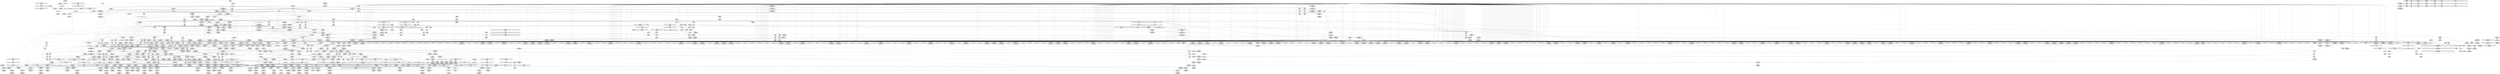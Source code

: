 digraph {
	CE0x4804a20 [shape=record,shape=Mrecord,label="{CE0x4804a20|864:_%struct.xfrm_sec_ctx*,_:_CME_250,251_|*MultipleSource*|security/selinux/xfrm.c,337|Function::selinux_xfrm_state_alloc&Arg::x::}"]
	CE0x485d840 [shape=record,shape=Mrecord,label="{CE0x485d840|i64_17|*Constant*|*SummSource*}"]
	CE0x485b3e0 [shape=record,shape=Mrecord,label="{CE0x485b3e0|i64_12|*Constant*|*SummSource*}"]
	CE0x4819490 [shape=record,shape=Mrecord,label="{CE0x4819490|864:_%struct.xfrm_sec_ctx*,_:_CME_848,856_|*MultipleSource*|security/selinux/xfrm.c,337|Function::selinux_xfrm_state_alloc&Arg::x::}"]
	CE0x48682c0 [shape=record,shape=Mrecord,label="{CE0x48682c0|kmalloc222:_entry}"]
	CE0x481eb60 [shape=record,shape=Mrecord,label="{CE0x481eb60|selinux_xfrm_alloc_user:_ctxp|Function::selinux_xfrm_alloc_user&Arg::ctxp::|*SummSource*}"]
	CE0x4859e60 [shape=record,shape=Mrecord,label="{CE0x4859e60|selinux_xfrm_alloc_user:_tobool41|security/selinux/xfrm.c,108|*SummSource*}"]
	CE0x4853410 [shape=record,shape=Mrecord,label="{CE0x4853410|selinux_xfrm_alloc_user:_call|security/selinux/xfrm.c,85}"]
	CE0x48853b0 [shape=record,shape=Mrecord,label="{CE0x48853b0|selinux_xfrm_alloc_user:_ctx_str|security/selinux/xfrm.c,105|*SummSink*}"]
	CE0x485ffa0 [shape=record,shape=Mrecord,label="{CE0x485ffa0|selinux_xfrm_alloc_user:_conv23|security/selinux/xfrm.c,98}"]
	CE0x48e7d30 [shape=record,shape=Mrecord,label="{CE0x48e7d30|atomic_inc221:_v|Function::atomic_inc221&Arg::v::}"]
	CE0x48d27d0 [shape=record,shape=Mrecord,label="{CE0x48d27d0|avc_has_perm:_auditdata|Function::avc_has_perm&Arg::auditdata::|*SummSource*}"]
	CE0x488a000 [shape=record,shape=Mrecord,label="{CE0x488a000|selinux_xfrm_alloc_user:_tmp33|security/selinux/xfrm.c,90|*SummSource*}"]
	CE0x48db410 [shape=record,shape=Mrecord,label="{CE0x48db410|i64*_getelementptr_inbounds_(_34_x_i64_,_34_x_i64_*___llvm_gcov_ctr20,_i64_0,_i64_30)|*Constant*|*SummSource*}"]
	CE0x4802b50 [shape=record,shape=Mrecord,label="{CE0x4802b50|864:_%struct.xfrm_sec_ctx*,_:_CME_76,77_}"]
	CE0x48d00d0 [shape=record,shape=Mrecord,label="{CE0x48d00d0|selinux_xfrm_alloc_user:_sid|security/selinux/xfrm.c,111}"]
	CE0x4881d50 [shape=record,shape=Mrecord,label="{CE0x4881d50|selinux_xfrm_alloc_user:_tmp50|security/selinux/xfrm.c,99|*SummSink*}"]
	CE0x487d530 [shape=record,shape=Mrecord,label="{CE0x487d530|i32_-12|*Constant*|*SummSource*}"]
	CE0x4833b70 [shape=record,shape=Mrecord,label="{CE0x4833b70|selinux_xfrm_alloc_user:_tmp12|security/selinux/xfrm.c,85}"]
	CE0x4881580 [shape=record,shape=Mrecord,label="{CE0x4881580|i64_23|*Constant*|*SummSource*}"]
	CE0x485afa0 [shape=record,shape=Mrecord,label="{CE0x485afa0|selinux_xfrm_alloc_user:_cmp7|security/selinux/xfrm.c,89|*SummSource*}"]
	CE0x4812260 [shape=record,shape=Mrecord,label="{CE0x4812260|i64_10|*Constant*|*SummSink*}"]
	CE0x47f5170 [shape=record,shape=Mrecord,label="{CE0x47f5170|i64*_getelementptr_inbounds_(_2_x_i64_,_2_x_i64_*___llvm_gcov_ctr21,_i64_0,_i64_1)|*Constant*|*SummSource*}"]
	CE0x4882180 [shape=record,shape=Mrecord,label="{CE0x4882180|selinux_xfrm_alloc_user:_tmp51|security/selinux/xfrm.c,99|*SummSource*}"]
	CE0x482fe20 [shape=record,shape=Mrecord,label="{CE0x482fe20|selinux_xfrm_alloc_user:_tmp73|security/selinux/xfrm.c,116}"]
	CE0x480d810 [shape=record,shape=Mrecord,label="{CE0x480d810|selinux_xfrm_alloc_user:_tmp14|security/selinux/xfrm.c,85|*SummSource*}"]
	CE0x48065f0 [shape=record,shape=Mrecord,label="{CE0x48065f0|selinux_xfrm_state_alloc:_entry|*SummSource*}"]
	CE0x48488c0 [shape=record,shape=Mrecord,label="{CE0x48488c0|selinux_xfrm_alloc_user:_if.end22}"]
	CE0x482e500 [shape=record,shape=Mrecord,label="{CE0x482e500|%struct.xfrm_sec_ctx**_null|*Constant*|*SummSink*}"]
	CE0x4804050 [shape=record,shape=Mrecord,label="{CE0x4804050|selinux_xfrm_alloc_user:_if.end16}"]
	CE0x48c2930 [shape=record,shape=Mrecord,label="{CE0x48c2930|selinux_xfrm_alloc_user:_ctx_str|security/selinux/xfrm.c,105|*SummSource*}"]
	CE0x4886c70 [shape=record,shape=Mrecord,label="{CE0x4886c70|selinux_xfrm_alloc_user:_ctx_doi29|security/selinux/xfrm.c,102|*SummSink*}"]
	CE0x4882cd0 [shape=record,shape=Mrecord,label="{CE0x4882cd0|selinux_xfrm_alloc_user:_tmp52|security/selinux/xfrm.c,99|*SummSink*}"]
	CE0x48dada0 [shape=record,shape=Mrecord,label="{CE0x48dada0|selinux_xfrm_alloc_user:_tmp69|security/selinux/xfrm.c,113|*SummSource*}"]
	CE0x48192a0 [shape=record,shape=Mrecord,label="{CE0x48192a0|864:_%struct.xfrm_sec_ctx*,_:_CME_840,848_|*MultipleSource*|security/selinux/xfrm.c,337|Function::selinux_xfrm_state_alloc&Arg::x::}"]
	CE0x4851ca0 [shape=record,shape=Mrecord,label="{CE0x4851ca0|selinux_xfrm_alloc_user:_tmp2}"]
	CE0x4817770 [shape=record,shape=Mrecord,label="{CE0x4817770|atomic_inc221:_counter|./arch/x86/include/asm/atomic.h,93|*SummSource*}"]
	CE0x4880550 [shape=record,shape=Mrecord,label="{CE0x4880550|selinux_xfrm_alloc_user:_tmp49|security/selinux/xfrm.c,98|*SummSource*}"]
	CE0x4881700 [shape=record,shape=Mrecord,label="{CE0x4881700|i64_23|*Constant*|*SummSink*}"]
	CE0x4841c30 [shape=record,shape=Mrecord,label="{CE0x4841c30|atomic_inc221:_counter|./arch/x86/include/asm/atomic.h,93}"]
	CE0x485c7f0 [shape=record,shape=Mrecord,label="{CE0x485c7f0|selinux_xfrm_alloc_user:_tmp28|security/selinux/xfrm.c,89|*SummSink*}"]
	CE0x4805b90 [shape=record,shape=Mrecord,label="{CE0x4805b90|864:_%struct.xfrm_sec_ctx*,_:_CME_696,697_}"]
	CE0x485e5f0 [shape=record,shape=Mrecord,label="{CE0x485e5f0|selinux_xfrm_alloc_user:_tmp37|security/selinux/xfrm.c,89|*SummSink*}"]
	CE0x47f2110 [shape=record,shape=Mrecord,label="{CE0x47f2110|864:_%struct.xfrm_sec_ctx*,_:_CME_143,144_}"]
	CE0x4878720 [shape=record,shape=Mrecord,label="{CE0x4878720|kmalloc222:_size|Function::kmalloc222&Arg::size::}"]
	CE0x48e77b0 [shape=record,shape=Mrecord,label="{CE0x48e77b0|atomic_inc221:_entry|*SummSink*}"]
	CE0x47eb270 [shape=record,shape=Mrecord,label="{CE0x47eb270|864:_%struct.xfrm_sec_ctx*,_:_CME_150,151_}"]
	CE0x47f4570 [shape=record,shape=Mrecord,label="{CE0x47f4570|i32_0|*Constant*|*SummSink*}"]
	CE0x48c52e0 [shape=record,shape=Mrecord,label="{CE0x48c52e0|selinux_xfrm_alloc_user:_ctx_str37|security/selinux/xfrm.c,106|*SummSource*}"]
	CE0x47ed7c0 [shape=record,shape=Mrecord,label="{CE0x47ed7c0|864:_%struct.xfrm_sec_ctx*,_:_CME_165,166_}"]
	CE0x47efb40 [shape=record,shape=Mrecord,label="{CE0x47efb40|864:_%struct.xfrm_sec_ctx*,_:_CME_360,368_|*MultipleSource*|security/selinux/xfrm.c,337|Function::selinux_xfrm_state_alloc&Arg::x::}"]
	CE0x4831000 [shape=record,shape=Mrecord,label="{CE0x4831000|GLOBAL:_atomic_inc221|*Constant*}"]
	CE0x487d2a0 [shape=record,shape=Mrecord,label="{CE0x487d2a0|i32_-12|*Constant*}"]
	CE0x4859a70 [shape=record,shape=Mrecord,label="{CE0x4859a70|GLOBAL:_security_context_to_sid|*Constant*|*SummSink*}"]
	CE0x47fb680 [shape=record,shape=Mrecord,label="{CE0x47fb680|864:_%struct.xfrm_sec_ctx*,_:_CME_32,40_|*MultipleSource*|security/selinux/xfrm.c,337|Function::selinux_xfrm_state_alloc&Arg::x::}"]
	CE0x4860060 [shape=record,shape=Mrecord,label="{CE0x4860060|selinux_xfrm_alloc_user:_conv23|security/selinux/xfrm.c,98|*SummSource*}"]
	CE0x48d5d70 [shape=record,shape=Mrecord,label="{CE0x48d5d70|%struct.common_audit_data.1017*_null|*Constant*|*SummSource*}"]
	CE0x4801660 [shape=record,shape=Mrecord,label="{CE0x4801660|864:_%struct.xfrm_sec_ctx*,_:_CME_720,728_|*MultipleSource*|security/selinux/xfrm.c,337|Function::selinux_xfrm_state_alloc&Arg::x::}"]
	CE0x48044b0 [shape=record,shape=Mrecord,label="{CE0x48044b0|864:_%struct.xfrm_sec_ctx*,_:_CME_73,74_}"]
	CE0x47f2cf0 [shape=record,shape=Mrecord,label="{CE0x47f2cf0|selinux_xfrm_alloc_user:_if.then21|*SummSource*}"]
	CE0x487e180 [shape=record,shape=Mrecord,label="{CE0x487e180|selinux_xfrm_alloc_user:_tmp70|security/selinux/xfrm.c,114|*SummSink*}"]
	CE0x4810660 [shape=record,shape=Mrecord,label="{CE0x4810660|selinux_xfrm_state_alloc:_uctx|Function::selinux_xfrm_state_alloc&Arg::uctx::|*SummSink*}"]
	CE0x47ec090 [shape=record,shape=Mrecord,label="{CE0x47ec090|864:_%struct.xfrm_sec_ctx*,_:_CME_472,480_|*MultipleSource*|security/selinux/xfrm.c,337|Function::selinux_xfrm_state_alloc&Arg::x::}"]
	CE0x4808590 [shape=record,shape=Mrecord,label="{CE0x4808590|864:_%struct.xfrm_sec_ctx*,_:_CME_0,8_|*MultipleSource*|security/selinux/xfrm.c,337|Function::selinux_xfrm_state_alloc&Arg::x::}"]
	CE0x4838b20 [shape=record,shape=Mrecord,label="{CE0x4838b20|selinux_xfrm_alloc_user:_return}"]
	CE0x482fa10 [shape=record,shape=Mrecord,label="{CE0x482fa10|selinux_xfrm_alloc_user:_tmp15|security/selinux/xfrm.c,85}"]
	CE0x485c0b0 [shape=record,shape=Mrecord,label="{CE0x485c0b0|selinux_xfrm_alloc_user:_tmp27|security/selinux/xfrm.c,89|*SummSource*}"]
	CE0x47dea90 [shape=record,shape=Mrecord,label="{CE0x47dea90|864:_%struct.xfrm_sec_ctx*,_:_CME_178,179_}"]
	CE0x4847040 [shape=record,shape=Mrecord,label="{CE0x4847040|selinux_xfrm_alloc_user:_tmp7|security/selinux/xfrm.c,85|*SummSink*}"]
	CE0x48574a0 [shape=record,shape=Mrecord,label="{CE0x48574a0|selinux_xfrm_alloc_user:_tmp13|security/selinux/xfrm.c,85|*SummSource*}"]
	CE0x481a770 [shape=record,shape=Mrecord,label="{CE0x481a770|selinux_xfrm_alloc_user:_tmp34|security/selinux/xfrm.c,90}"]
	CE0x47f4720 [shape=record,shape=Mrecord,label="{CE0x47f4720|864:_%struct.xfrm_sec_ctx*,_:_CME_152,156_|*MultipleSource*|security/selinux/xfrm.c,337|Function::selinux_xfrm_state_alloc&Arg::x::}"]
	CE0x487c190 [shape=record,shape=Mrecord,label="{CE0x487c190|i64*_getelementptr_inbounds_(_34_x_i64_,_34_x_i64_*___llvm_gcov_ctr20,_i64_0,_i64_32)|*Constant*|*SummSink*}"]
	CE0x4861860 [shape=record,shape=Mrecord,label="{CE0x4861860|selinux_xfrm_alloc_user:_call25|security/selinux/xfrm.c,98}"]
	CE0x4819fc0 [shape=record,shape=Mrecord,label="{CE0x4819fc0|GLOBAL:_selinux_xfrm_alloc_user|*Constant*|*SummSource*}"]
	CE0x4845ce0 [shape=record,shape=Mrecord,label="{CE0x4845ce0|selinux_xfrm_alloc_user:_security|security/selinux/xfrm.c,85|*SummSource*}"]
	CE0x4805a40 [shape=record,shape=Mrecord,label="{CE0x4805a40|864:_%struct.xfrm_sec_ctx*,_:_CME_69,70_}"]
	CE0x48e34c0 [shape=record,shape=Mrecord,label="{CE0x48e34c0|selinux_xfrm_alloc_user:_tmp76|security/selinux/xfrm.c,121|*SummSink*}"]
	CE0x4811f10 [shape=record,shape=Mrecord,label="{CE0x4811f10|selinux_xfrm_alloc_user:_tmp20|security/selinux/xfrm.c,85|*SummSink*}"]
	CE0x480d290 [shape=record,shape=Mrecord,label="{CE0x480d290|864:_%struct.xfrm_sec_ctx*,_:_CME_16,17_}"]
	CE0x47fb5c0 [shape=record,shape=Mrecord,label="{CE0x47fb5c0|864:_%struct.xfrm_sec_ctx*,_:_CME_24,32_|*MultipleSource*|security/selinux/xfrm.c,337|Function::selinux_xfrm_state_alloc&Arg::x::}"]
	CE0x48e8180 [shape=record,shape=Mrecord,label="{CE0x48e8180|_ret_void,_!dbg_!27715|./arch/x86/include/asm/atomic.h,94|*SummSource*}"]
	CE0x4879460 [shape=record,shape=Mrecord,label="{CE0x4879460|i64*_getelementptr_inbounds_(_2_x_i64_,_2_x_i64_*___llvm_gcov_ctr22,_i64_0,_i64_1)|*Constant*|*SummSink*}"]
	CE0x48d3990 [shape=record,shape=Mrecord,label="{CE0x48d3990|selinux_xfrm_alloc_user:_call45|security/selinux/xfrm.c,111|*SummSink*}"]
	CE0x48c5c50 [shape=record,shape=Mrecord,label="{CE0x48c5c50|i8_0|*Constant*|*SummSource*}"]
	CE0x4857800 [shape=record,shape=Mrecord,label="{CE0x4857800|selinux_xfrm_alloc_user:_tmp31|security/selinux/xfrm.c,90}"]
	CE0x47ef3e0 [shape=record,shape=Mrecord,label="{CE0x47ef3e0|864:_%struct.xfrm_sec_ctx*,_:_CME_328,336_|*MultipleSource*|security/selinux/xfrm.c,337|Function::selinux_xfrm_state_alloc&Arg::x::}"]
	CE0x47fffb0 [shape=record,shape=Mrecord,label="{CE0x47fffb0|864:_%struct.xfrm_sec_ctx*,_:_CME_672,680_|*MultipleSource*|security/selinux/xfrm.c,337|Function::selinux_xfrm_state_alloc&Arg::x::}"]
	CE0x48d5d00 [shape=record,shape=Mrecord,label="{CE0x48d5d00|_ret_i32_%retval.0,_!dbg_!27728|security/selinux/avc.c,775}"]
	CE0x484c640 [shape=record,shape=Mrecord,label="{CE0x484c640|i64*_getelementptr_inbounds_(_2_x_i64_,_2_x_i64_*___llvm_gcov_ctr26,_i64_0,_i64_1)|*Constant*|*SummSink*}"]
	CE0x48c38d0 [shape=record,shape=Mrecord,label="{CE0x48c38d0|selinux_xfrm_alloc_user:_arrayidx|security/selinux/xfrm.c,105|*SummSink*}"]
	CE0x48127c0 [shape=record,shape=Mrecord,label="{CE0x48127c0|selinux_xfrm_alloc_user:_tmp22|security/selinux/xfrm.c,89|*SummSource*}"]
	CE0x47dfd60 [shape=record,shape=Mrecord,label="{CE0x47dfd60|864:_%struct.xfrm_sec_ctx*,_:_CME_65,66_}"]
	CE0x48527d0 [shape=record,shape=Mrecord,label="{CE0x48527d0|kmalloc222:_call|include/linux/slab.h,429|*SummSink*}"]
	CE0x48008a0 [shape=record,shape=Mrecord,label="{CE0x48008a0|864:_%struct.xfrm_sec_ctx*,_:_CME_699,700_}"]
	CE0x4832700 [shape=record,shape=Mrecord,label="{CE0x4832700|selinux_xfrm_alloc_user:_tmp9|security/selinux/xfrm.c,85}"]
	CE0x480c8a0 [shape=record,shape=Mrecord,label="{CE0x480c8a0|864:_%struct.xfrm_sec_ctx*,_:_CME_279,280_}"]
	CE0x484fd20 [shape=record,shape=Mrecord,label="{CE0x484fd20|selinux_xfrm_alloc_user:_if.then47}"]
	CE0x4851200 [shape=record,shape=Mrecord,label="{CE0x4851200|_call_void_mcount()_#3}"]
	CE0x484db10 [shape=record,shape=Mrecord,label="{CE0x484db10|selinux_xfrm_alloc_user:_tmp1|*SummSource*}"]
	CE0x47eacb0 [shape=record,shape=Mrecord,label="{CE0x47eacb0|864:_%struct.xfrm_sec_ctx*,_:_CME_11,12_}"]
	CE0x484b330 [shape=record,shape=Mrecord,label="{CE0x484b330|selinux_xfrm_alloc_user:_call4|security/selinux/xfrm.c,85|*SummSource*}"]
	CE0x481e9e0 [shape=record,shape=Mrecord,label="{CE0x481e9e0|selinux_xfrm_alloc_user:_entry|*SummSink*}"]
	CE0x47f3f70 [shape=record,shape=Mrecord,label="{CE0x47f3f70|864:_%struct.xfrm_sec_ctx*,_:_CME_270,271_|*MultipleSource*|security/selinux/xfrm.c,337|Function::selinux_xfrm_state_alloc&Arg::x::}"]
	CE0x4857030 [shape=record,shape=Mrecord,label="{CE0x4857030|_call_void_asm_sideeffect_.pushsection_.smp_locks,_22a_22_0A.balign_4_0A.long_671f_-_._0A.popsection_0A671:_0A_09lock_incl_$0_,_*m,*m,_dirflag_,_fpsr_,_flags_(i32*_%counter,_i32*_%counter)_#3,_!dbg_!27713,_!srcloc_!27714|./arch/x86/include/asm/atomic.h,92|*SummSource*}"]
	CE0x47f06b0 [shape=record,shape=Mrecord,label="{CE0x47f06b0|selinux_xfrm_alloc_user:_tmp6|security/selinux/xfrm.c,85|*SummSink*}"]
	CE0x48c3090 [shape=record,shape=Mrecord,label="{CE0x48c3090|selinux_xfrm_alloc_user:_ctx_str37|security/selinux/xfrm.c,106|*SummSink*}"]
	CE0x4862e80 [shape=record,shape=Mrecord,label="{CE0x4862e80|selinux_xfrm_alloc_user:_ctx_len|security/selinux/xfrm.c,94|*SummSink*}"]
	CE0x48110a0 [shape=record,shape=Mrecord,label="{CE0x48110a0|selinux_xfrm_alloc_user:_gfp|Function::selinux_xfrm_alloc_user&Arg::gfp::|*SummSource*}"]
	CE0x48512e0 [shape=record,shape=Mrecord,label="{CE0x48512e0|selinux_xfrm_alloc_user:_lor.lhs.false}"]
	CE0x4833730 [shape=record,shape=Mrecord,label="{CE0x4833730|selinux_xfrm_alloc_user:_tmp11|security/selinux/xfrm.c,85|*SummSource*}"]
	CE0x48d3c00 [shape=record,shape=Mrecord,label="{CE0x48d3c00|i32_(i32,_i32,_i16,_i32,_%struct.common_audit_data.1017*)*_bitcast_(i32_(i32,_i32,_i16,_i32,_%struct.common_audit_data.495*)*_avc_has_perm_to_i32_(i32,_i32,_i16,_i32,_%struct.common_audit_data.1017*)*)|*Constant*}"]
	CE0x4865ee0 [shape=record,shape=Mrecord,label="{CE0x4865ee0|selinux_xfrm_alloc_user:_tmp45|security/selinux/xfrm.c,95}"]
	CE0x48e22c0 [shape=record,shape=Mrecord,label="{CE0x48e22c0|get_current227:_tmp3|*SummSink*}"]
	CE0x480c710 [shape=record,shape=Mrecord,label="{CE0x480c710|864:_%struct.xfrm_sec_ctx*,_:_CME_278,279_}"]
	CE0x487c400 [shape=record,shape=Mrecord,label="{CE0x487c400|i64*_getelementptr_inbounds_(_34_x_i64_,_34_x_i64_*___llvm_gcov_ctr20,_i64_0,_i64_32)|*Constant*}"]
	CE0x4864110 [shape=record,shape=Mrecord,label="{CE0x4864110|selinux_xfrm_alloc_user:_conv18|security/selinux/xfrm.c,95|*SummSink*}"]
	CE0x47eeb80 [shape=record,shape=Mrecord,label="{CE0x47eeb80|864:_%struct.xfrm_sec_ctx*,_:_CME_196,198_|*MultipleSource*|security/selinux/xfrm.c,337|Function::selinux_xfrm_state_alloc&Arg::x::}"]
	CE0x48788d0 [shape=record,shape=Mrecord,label="{CE0x48788d0|kmalloc222:_size|Function::kmalloc222&Arg::size::|*SummSink*}"]
	CE0x4803050 [shape=record,shape=Mrecord,label="{CE0x4803050|864:_%struct.xfrm_sec_ctx*,_:_CME_87,88_}"]
	CE0x4826a60 [shape=record,shape=Mrecord,label="{CE0x4826a60|864:_%struct.xfrm_sec_ctx*,_:_CME_103,104_}"]
	CE0x47ee380 [shape=record,shape=Mrecord,label="{CE0x47ee380|864:_%struct.xfrm_sec_ctx*,_:_CME_232,240_|*MultipleSource*|security/selinux/xfrm.c,337|Function::selinux_xfrm_state_alloc&Arg::x::}"]
	CE0x4810960 [shape=record,shape=Mrecord,label="{CE0x4810960|selinux_xfrm_alloc_user:_uctx|Function::selinux_xfrm_alloc_user&Arg::uctx::|*SummSink*}"]
	CE0x4844580 [shape=record,shape=Mrecord,label="{CE0x4844580|i32_85|*Constant*|*SummSource*}"]
	CE0x47f76e0 [shape=record,shape=Mrecord,label="{CE0x47f76e0|selinux_xfrm_alloc_user:_if.end28|*SummSink*}"]
	CE0x48d5510 [shape=record,shape=Mrecord,label="{CE0x48d5510|avc_has_perm:_tclass|Function::avc_has_perm&Arg::tclass::|*SummSource*}"]
	CE0x48220c0 [shape=record,shape=Mrecord,label="{CE0x48220c0|864:_%struct.xfrm_sec_ctx*,_:_CME_110,111_}"]
	CE0x4808b30 [shape=record,shape=Mrecord,label="{CE0x4808b30|864:_%struct.xfrm_sec_ctx*,_:_CME_290,291_}"]
	CE0x482dce0 [shape=record,shape=Mrecord,label="{CE0x482dce0|i64_11|*Constant*|*SummSink*}"]
	CE0x48598c0 [shape=record,shape=Mrecord,label="{CE0x48598c0|GLOBAL:_security_context_to_sid|*Constant*|*SummSource*}"]
	CE0x48d5920 [shape=record,shape=Mrecord,label="{CE0x48d5920|avc_has_perm:_requested|Function::avc_has_perm&Arg::requested::}"]
	CE0x48d1ac0 [shape=record,shape=Mrecord,label="{CE0x48d1ac0|selinux_xfrm_alloc_user:_tmp62|security/selinux/xfrm.c,109}"]
	CE0x48e1890 [shape=record,shape=Mrecord,label="{CE0x48e1890|get_current227:_bb|*SummSource*}"]
	CE0x4839dc0 [shape=record,shape=Mrecord,label="{CE0x4839dc0|i64*_getelementptr_inbounds_(_2_x_i64_,_2_x_i64_*___llvm_gcov_ctr26,_i64_0,_i64_0)|*Constant*|*SummSource*}"]
	CE0x48d11d0 [shape=record,shape=Mrecord,label="{CE0x48d11d0|4:_i32,_:_CR_12,16_|*MultipleSource*|security/selinux/xfrm.c,111|security/selinux/xfrm.c,85|security/selinux/xfrm.c,85}"]
	CE0x4861430 [shape=record,shape=Mrecord,label="{CE0x4861430|selinux_xfrm_alloc_user:_add24|security/selinux/xfrm.c,98|*SummSource*}"]
	CE0x48da2f0 [shape=record,shape=Mrecord,label="{CE0x48da2f0|selinux_xfrm_alloc_user:_tmp67|security/selinux/xfrm.c,113|*SummSource*}"]
	CE0x4864650 [shape=record,shape=Mrecord,label="{CE0x4864650|i64_4096|*Constant*|*SummSink*}"]
	CE0x4864c60 [shape=record,shape=Mrecord,label="{CE0x4864c60|i64*_getelementptr_inbounds_(_34_x_i64_,_34_x_i64_*___llvm_gcov_ctr20,_i64_0,_i64_21)|*Constant*|*SummSink*}"]
	CE0x482e700 [shape=record,shape=Mrecord,label="{CE0x482e700|selinux_xfrm_alloc_user:_tmp23|security/selinux/xfrm.c,89|*SummSink*}"]
	CE0x4810e40 [shape=record,shape=Mrecord,label="{CE0x4810e40|_ret_i32_%call,_!dbg_!27715|security/selinux/xfrm.c,337}"]
	CE0x48d0ce0 [shape=record,shape=Mrecord,label="{CE0x48d0ce0|4:_i32,_:_CR_0,4_|*MultipleSource*|security/selinux/xfrm.c,111|security/selinux/xfrm.c,85|security/selinux/xfrm.c,85}"]
	CE0x4848b10 [shape=record,shape=Mrecord,label="{CE0x4848b10|selinux_xfrm_alloc_user:_if.end22|*SummSink*}"]
	CE0x484b940 [shape=record,shape=Mrecord,label="{CE0x484b940|GLOBAL:_get_current227|*Constant*}"]
	CE0x4857a30 [shape=record,shape=Mrecord,label="{CE0x4857a30|selinux_xfrm_alloc_user:_tmp31|security/selinux/xfrm.c,90|*SummSink*}"]
	CE0x47df4e0 [shape=record,shape=Mrecord,label="{CE0x47df4e0|selinux_xfrm_state_alloc:_tmp|*SummSource*}"]
	CE0x64d2830 [shape=record,shape=Mrecord,label="{CE0x64d2830|864:_%struct.xfrm_sec_ctx*,_:_CME_90,91_}"]
	CE0x48035a0 [shape=record,shape=Mrecord,label="{CE0x48035a0|_call_void_mcount()_#3|*SummSource*}"]
	CE0x484f030 [shape=record,shape=Mrecord,label="{CE0x484f030|kmalloc222:_tmp2|*SummSink*}"]
	CE0x4853820 [shape=record,shape=Mrecord,label="{CE0x4853820|get_current227:_tmp4|./arch/x86/include/asm/current.h,14|*SummSource*}"]
	CE0x48163f0 [shape=record,shape=Mrecord,label="{CE0x48163f0|selinux_xfrm_alloc_user:_ctx_sid|security/selinux/xfrm.c,107|*SummSink*}"]
	CE0x4868130 [shape=record,shape=Mrecord,label="{CE0x4868130|GLOBAL:_kmalloc222|*Constant*|*SummSink*}"]
	CE0x48891e0 [shape=record,shape=Mrecord,label="{CE0x48891e0|selinux_xfrm_alloc_user:_tobool46|security/selinux/xfrm.c,113|*SummSource*}"]
	CE0x4860ba0 [shape=record,shape=Mrecord,label="{CE0x4860ba0|selinux_xfrm_alloc_user:_add|security/selinux/xfrm.c,98|*SummSource*}"]
	CE0x480f510 [shape=record,shape=Mrecord,label="{CE0x480f510|864:_%struct.xfrm_sec_ctx*,_:_CME_608,612_|*MultipleSource*|security/selinux/xfrm.c,337|Function::selinux_xfrm_state_alloc&Arg::x::}"]
	CE0x4802330 [shape=record,shape=Mrecord,label="{CE0x4802330|864:_%struct.xfrm_sec_ctx*,_:_CME_784,788_|*MultipleSource*|security/selinux/xfrm.c,337|Function::selinux_xfrm_state_alloc&Arg::x::}"]
	CE0x481b310 [shape=record,shape=Mrecord,label="{CE0x481b310|i64*_getelementptr_inbounds_(_34_x_i64_,_34_x_i64_*___llvm_gcov_ctr20,_i64_0,_i64_18)|*Constant*|*SummSink*}"]
	CE0x4830810 [shape=record,shape=Mrecord,label="{CE0x4830810|_call_void_atomic_inc221(%struct.atomic_t*_selinux_xfrm_refcount)_#10,_!dbg_!27810|security/selinux/xfrm.c,117}"]
	CE0x47f7b20 [shape=record,shape=Mrecord,label="{CE0x47f7b20|selinux_xfrm_alloc_user:_call|security/selinux/xfrm.c,85|*SummSink*}"]
	CE0x48535e0 [shape=record,shape=Mrecord,label="{CE0x48535e0|selinux_xfrm_alloc_user:_tmp3}"]
	CE0x48027b0 [shape=record,shape=Mrecord,label="{CE0x48027b0|864:_%struct.xfrm_sec_ctx*,_:_CME_134,135_}"]
	CE0x48ce8c0 [shape=record,shape=Mrecord,label="{CE0x48ce8c0|selinux_xfrm_alloc_user:_tmp60|security/selinux/xfrm.c,108}"]
	CE0x47ebd30 [shape=record,shape=Mrecord,label="{CE0x47ebd30|864:_%struct.xfrm_sec_ctx*,_:_CME_456,460_|*MultipleSource*|security/selinux/xfrm.c,337|Function::selinux_xfrm_state_alloc&Arg::x::}"]
	CE0x4846a60 [shape=record,shape=Mrecord,label="{CE0x4846a60|atomic_inc221:_tmp2|*SummSink*}"]
	CE0x48e3310 [shape=record,shape=Mrecord,label="{CE0x48e3310|selinux_xfrm_alloc_user:_tmp76|security/selinux/xfrm.c,121|*SummSource*}"]
	CE0x48557f0 [shape=record,shape=Mrecord,label="{CE0x48557f0|get_current227:_tmp2|*SummSource*}"]
	CE0x48009a0 [shape=record,shape=Mrecord,label="{CE0x48009a0|864:_%struct.xfrm_sec_ctx*,_:_CME_702,703_}"]
	CE0x48507e0 [shape=record,shape=Mrecord,label="{CE0x48507e0|kmalloc222:_call|include/linux/slab.h,429|*SummSource*}"]
	CE0x4853ed0 [shape=record,shape=Mrecord,label="{CE0x4853ed0|selinux_xfrm_alloc_user:_if.end|*SummSource*}"]
	CE0x487c020 [shape=record,shape=Mrecord,label="{CE0x487c020|selinux_xfrm_alloc_user:_rc.0|*SummSink*}"]
	CE0x48142d0 [shape=record,shape=Mrecord,label="{CE0x48142d0|selinux_xfrm_alloc_user:_tmp18|security/selinux/xfrm.c,85}"]
	CE0x47fc600 [shape=record,shape=Mrecord,label="{CE0x47fc600|864:_%struct.xfrm_sec_ctx*,_:_CME_120,121_}"]
	CE0x4852550 [shape=record,shape=Mrecord,label="{CE0x4852550|selinux_xfrm_alloc_user:_do.end|*SummSource*}"]
	CE0x480ca50 [shape=record,shape=Mrecord,label="{CE0x480ca50|864:_%struct.xfrm_sec_ctx*,_:_CME_284,285_}"]
	CE0x48c45d0 [shape=record,shape=Mrecord,label="{CE0x48c45d0|selinux_xfrm_alloc_user:_idxprom|security/selinux/xfrm.c,106}"]
	CE0x48627b0 [shape=record,shape=Mrecord,label="{CE0x48627b0|i32_4|*Constant*}"]
	CE0x4813110 [shape=record,shape=Mrecord,label="{CE0x4813110|selinux_xfrm_alloc_user:_cmp|security/selinux/xfrm.c,89}"]
	CE0x48d5340 [shape=record,shape=Mrecord,label="{CE0x48d5340|i16_39|*Constant*|*SummSink*}"]
	CE0x4862320 [shape=record,shape=Mrecord,label="{CE0x4862320|selinux_xfrm_alloc_user:_tmp41|security/selinux/xfrm.c,92|*SummSource*}"]
	CE0x48105f0 [shape=record,shape=Mrecord,label="{CE0x48105f0|selinux_xfrm_state_alloc:_uctx|Function::selinux_xfrm_state_alloc&Arg::uctx::|*SummSource*}"]
	CE0x4834050 [shape=record,shape=Mrecord,label="{CE0x4834050|get_current227:_tmp|*SummSource*}"]
	CE0x4803f20 [shape=record,shape=Mrecord,label="{CE0x4803f20|selinux_xfrm_alloc_user:_err|*SummSink*}"]
	CE0x4865210 [shape=record,shape=Mrecord,label="{CE0x4865210|i64_20|*Constant*|*SummSink*}"]
	CE0x4880af0 [shape=record,shape=Mrecord,label="{CE0x4880af0|%struct.xfrm_sec_ctx*_null|*Constant*|*SummSource*}"]
	CE0x48006b0 [shape=record,shape=Mrecord,label="{CE0x48006b0|864:_%struct.xfrm_sec_ctx*,_:_CME_698,699_}"]
	CE0x4817a00 [shape=record,shape=Mrecord,label="{CE0x4817a00|selinux_xfrm_alloc_user:_tmp4|security/selinux/xfrm.c,85}"]
	CE0x47ebb40 [shape=record,shape=Mrecord,label="{CE0x47ebb40|864:_%struct.xfrm_sec_ctx*,_:_CME_452,456_|*MultipleSource*|security/selinux/xfrm.c,337|Function::selinux_xfrm_state_alloc&Arg::x::}"]
	CE0x4844b90 [shape=record,shape=Mrecord,label="{CE0x4844b90|i8*_getelementptr_inbounds_(_45_x_i8_,_45_x_i8_*_.str1245,_i32_0,_i32_0)|*Constant*|*SummSink*}"]
	CE0x47ffbd0 [shape=record,shape=Mrecord,label="{CE0x47ffbd0|864:_%struct.xfrm_sec_ctx*,_:_CME_656,664_|*MultipleSource*|security/selinux/xfrm.c,337|Function::selinux_xfrm_state_alloc&Arg::x::}"]
	CE0x47f5cd0 [shape=record,shape=Mrecord,label="{CE0x47f5cd0|864:_%struct.xfrm_sec_ctx*,_:_CME_129,130_}"]
	CE0x47f2030 [shape=record,shape=Mrecord,label="{CE0x47f2030|864:_%struct.xfrm_sec_ctx*,_:_CME_138,139_}"]
	CE0x4844b20 [shape=record,shape=Mrecord,label="{CE0x4844b20|i8*_getelementptr_inbounds_(_45_x_i8_,_45_x_i8_*_.str1245,_i32_0,_i32_0)|*Constant*|*SummSource*}"]
	CE0x485d4c0 [shape=record,shape=Mrecord,label="{CE0x485d4c0|selinux_xfrm_alloc_user:_cmp13|security/selinux/xfrm.c,91|*SummSink*}"]
	CE0x47df1a0 [shape=record,shape=Mrecord,label="{CE0x47df1a0|864:_%struct.xfrm_sec_ctx*,_:_CME_13,14_}"]
	CE0x48e0b80 [shape=record,shape=Mrecord,label="{CE0x48e0b80|selinux_xfrm_alloc_user:_tmp77|security/selinux/xfrm.c,123|*SummSource*}"]
	CE0x485eb80 [shape=record,shape=Mrecord,label="{CE0x485eb80|selinux_xfrm_alloc_user:_tmp38|security/selinux/xfrm.c,89|*SummSink*}"]
	CE0x48258a0 [shape=record,shape=Mrecord,label="{CE0x48258a0|864:_%struct.xfrm_sec_ctx*,_:_CME_106,107_}"]
	CE0x47ffdc0 [shape=record,shape=Mrecord,label="{CE0x47ffdc0|864:_%struct.xfrm_sec_ctx*,_:_CME_664,672_|*MultipleSource*|security/selinux/xfrm.c,337|Function::selinux_xfrm_state_alloc&Arg::x::}"]
	CE0x4805590 [shape=record,shape=Mrecord,label="{CE0x4805590|i64*_getelementptr_inbounds_(_2_x_i64_,_2_x_i64_*___llvm_gcov_ctr10,_i64_0,_i64_1)|*Constant*|*SummSink*}"]
	CE0x4801020 [shape=record,shape=Mrecord,label="{CE0x4801020|864:_%struct.xfrm_sec_ctx*,_:_CME_709,710_}"]
	CE0x48001a0 [shape=record,shape=Mrecord,label="{CE0x48001a0|864:_%struct.xfrm_sec_ctx*,_:_CME_680,688_|*MultipleSource*|security/selinux/xfrm.c,337|Function::selinux_xfrm_state_alloc&Arg::x::}"]
	CE0x484f260 [shape=record,shape=Mrecord,label="{CE0x484f260|i64*_getelementptr_inbounds_(_34_x_i64_,_34_x_i64_*___llvm_gcov_ctr20,_i64_0,_i64_1)|*Constant*|*SummSink*}"]
	CE0x4847900 [shape=record,shape=Mrecord,label="{CE0x4847900|i64_15|*Constant*}"]
	CE0x47e8ac0 [shape=record,shape=Mrecord,label="{CE0x47e8ac0|864:_%struct.xfrm_sec_ctx*,_:_CME_132,133_}"]
	CE0x47deb00 [shape=record,shape=Mrecord,label="{CE0x47deb00|864:_%struct.xfrm_sec_ctx*,_:_CME_180,181_}"]
	CE0x4865100 [shape=record,shape=Mrecord,label="{CE0x4865100|i64_20|*Constant*}"]
	CE0x4884aa0 [shape=record,shape=Mrecord,label="{CE0x4884aa0|selinux_xfrm_alloc_user:_ctx_len32|security/selinux/xfrm.c,104}"]
	CE0x48c55f0 [shape=record,shape=Mrecord,label="{CE0x48c55f0|selinux_xfrm_alloc_user:_arrayidx38|security/selinux/xfrm.c,106}"]
	CE0x48474d0 [shape=record,shape=Mrecord,label="{CE0x48474d0|i64_14|*Constant*}"]
	CE0x48069d0 [shape=record,shape=Mrecord,label="{CE0x48069d0|864:_%struct.xfrm_sec_ctx*,_:_CME_116,117_}"]
	CE0x4885420 [shape=record,shape=Mrecord,label="{CE0x4885420|selinux_xfrm_alloc_user:_conv34|security/selinux/xfrm.c,105}"]
	CE0x4878ac0 [shape=record,shape=Mrecord,label="{CE0x4878ac0|kmalloc222:_flags|Function::kmalloc222&Arg::flags::}"]
	CE0x47eeac0 [shape=record,shape=Mrecord,label="{CE0x47eeac0|864:_%struct.xfrm_sec_ctx*,_:_CME_194,196_|*MultipleSource*|security/selinux/xfrm.c,337|Function::selinux_xfrm_state_alloc&Arg::x::}"]
	CE0x47f9ea0 [shape=record,shape=Mrecord,label="{CE0x47f9ea0|selinux_xfrm_alloc_user:_ctx_doi|security/selinux/xfrm.c,90}"]
	CE0x4811de0 [shape=record,shape=Mrecord,label="{CE0x4811de0|selinux_xfrm_alloc_user:_tmp20|security/selinux/xfrm.c,85}"]
	CE0x4862170 [shape=record,shape=Mrecord,label="{CE0x4862170|selinux_xfrm_alloc_user:_tmp41|security/selinux/xfrm.c,92}"]
	CE0x47ec900 [shape=record,shape=Mrecord,label="{CE0x47ec900|864:_%struct.xfrm_sec_ctx*,_:_CME_536,544_|*MultipleSource*|security/selinux/xfrm.c,337|Function::selinux_xfrm_state_alloc&Arg::x::}"]
	CE0x481b020 [shape=record,shape=Mrecord,label="{CE0x481b020|i32_2|*Constant*|*SummSource*}"]
	CE0x48cf570 [shape=record,shape=Mrecord,label="{CE0x48cf570|i64*_getelementptr_inbounds_(_34_x_i64_,_34_x_i64_*___llvm_gcov_ctr20,_i64_0,_i64_27)|*Constant*|*SummSource*}"]
	CE0x48787c0 [shape=record,shape=Mrecord,label="{CE0x48787c0|kmalloc222:_size|Function::kmalloc222&Arg::size::|*SummSource*}"]
	CE0x47f7f30 [shape=record,shape=Mrecord,label="{CE0x47f7f30|864:_%struct.xfrm_sec_ctx*,_:_CME_18,19_}"]
	CE0x4800ee0 [shape=record,shape=Mrecord,label="{CE0x4800ee0|864:_%struct.xfrm_sec_ctx*,_:_CME_708,709_}"]
	CE0x4855eb0 [shape=record,shape=Mrecord,label="{CE0x4855eb0|selinux_xfrm_alloc_user:_land.lhs.true|*SummSource*}"]
	CE0x47ee570 [shape=record,shape=Mrecord,label="{CE0x47ee570|864:_%struct.xfrm_sec_ctx*,_:_CME_240,248_|*MultipleSource*|security/selinux/xfrm.c,337|Function::selinux_xfrm_state_alloc&Arg::x::}"]
	CE0x47f53a0 [shape=record,shape=Mrecord,label="{CE0x47f53a0|selinux_xfrm_alloc_user:_if.end48|*SummSink*}"]
	CE0x481b990 [shape=record,shape=Mrecord,label="{CE0x481b990|selinux_xfrm_alloc_user:_tmp35|*LoadInst*|security/selinux/xfrm.c,91|*SummSource*}"]
	CE0x47e9290 [shape=record,shape=Mrecord,label="{CE0x47e9290|selinux_xfrm_state_alloc:_x|Function::selinux_xfrm_state_alloc&Arg::x::}"]
	CE0x47eb4e0 [shape=record,shape=Mrecord,label="{CE0x47eb4e0|864:_%struct.xfrm_sec_ctx*,_:_CME_169,170_}"]
	CE0x4807300 [shape=record,shape=Mrecord,label="{CE0x4807300|i32_0|*Constant*}"]
	CE0x4806eb0 [shape=record,shape=Mrecord,label="{CE0x4806eb0|864:_%struct.xfrm_sec_ctx*,_:_CME_126,127_}"]
	CE0x4854200 [shape=record,shape=Mrecord,label="{CE0x4854200|_call_void_mcount()_#3}"]
	CE0x48136f0 [shape=record,shape=Mrecord,label="{CE0x48136f0|i64*_getelementptr_inbounds_(_34_x_i64_,_34_x_i64_*___llvm_gcov_ctr20,_i64_0,_i64_9)|*Constant*|*SummSink*}"]
	CE0x48517e0 [shape=record,shape=Mrecord,label="{CE0x48517e0|GLOBAL:___kmalloc|*Constant*}"]
	CE0x480a260 [shape=record,shape=Mrecord,label="{CE0x480a260|864:_%struct.xfrm_sec_ctx*,_:_CME_144,145_}"]
	CE0x4811110 [shape=record,shape=Mrecord,label="{CE0x4811110|selinux_xfrm_alloc_user:_gfp|Function::selinux_xfrm_alloc_user&Arg::gfp::|*SummSink*}"]
	CE0x48cf0b0 [shape=record,shape=Mrecord,label="{CE0x48cf0b0|selinux_xfrm_alloc_user:_tmp61|security/selinux/xfrm.c,108|*SummSink*}"]
	CE0x480ad40 [shape=record,shape=Mrecord,label="{CE0x480ad40|864:_%struct.xfrm_sec_ctx*,_:_CME_392,400_|*MultipleSource*|security/selinux/xfrm.c,337|Function::selinux_xfrm_state_alloc&Arg::x::}"]
	CE0x481be90 [shape=record,shape=Mrecord,label="{CE0x481be90|selinux_xfrm_alloc_user:_conv12|security/selinux/xfrm.c,91}"]
	CE0x47f6d50 [shape=record,shape=Mrecord,label="{CE0x47f6d50|864:_%struct.xfrm_sec_ctx*,_:_CME_496,504_|*MultipleSource*|security/selinux/xfrm.c,337|Function::selinux_xfrm_state_alloc&Arg::x::}"]
	CE0x480c830 [shape=record,shape=Mrecord,label="{CE0x480c830|864:_%struct.xfrm_sec_ctx*,_:_CME_280,281_}"]
	CE0x487dab0 [shape=record,shape=Mrecord,label="{CE0x487dab0|i32_-22|*Constant*|*SummSink*}"]
	CE0x484acc0 [shape=record,shape=Mrecord,label="{CE0x484acc0|COLLAPSED:_GCMRE___llvm_gcov_ctr26_internal_global_2_x_i64_zeroinitializer:_elem_0:default:}"]
	CE0x47f6000 [shape=record,shape=Mrecord,label="{CE0x47f6000|selinux_xfrm_state_alloc:_security|security/selinux/xfrm.c,337|*SummSink*}"]
	CE0x4802db0 [shape=record,shape=Mrecord,label="{CE0x4802db0|COLLAPSED:_GCMRE___llvm_gcov_ctr20_internal_global_34_x_i64_zeroinitializer:_elem_0:default:}"]
	CE0x48335e0 [shape=record,shape=Mrecord,label="{CE0x48335e0|selinux_xfrm_alloc_user:_tmp11|security/selinux/xfrm.c,85}"]
	CE0x48056a0 [shape=record,shape=Mrecord,label="{CE0x48056a0|selinux_xfrm_state_alloc:_tmp1}"]
	CE0x47fc6c0 [shape=record,shape=Mrecord,label="{CE0x47fc6c0|864:_%struct.xfrm_sec_ctx*,_:_CME_121,122_}"]
	CE0x48802e0 [shape=record,shape=Mrecord,label="{CE0x48802e0|_ret_i8*_%call,_!dbg_!27714|include/linux/slab.h,429|*SummSink*}"]
	CE0x47eb000 [shape=record,shape=Mrecord,label="{CE0x47eb000|selinux_xfrm_state_alloc:_x|Function::selinux_xfrm_state_alloc&Arg::x::|*SummSink*}"]
	CE0x47ec710 [shape=record,shape=Mrecord,label="{CE0x47ec710|864:_%struct.xfrm_sec_ctx*,_:_CME_528,536_|*MultipleSource*|security/selinux/xfrm.c,337|Function::selinux_xfrm_state_alloc&Arg::x::}"]
	CE0x48160b0 [shape=record,shape=Mrecord,label="{CE0x48160b0|selinux_xfrm_alloc_user:_ctx_sid|security/selinux/xfrm.c,107}"]
	CE0x47f3b40 [shape=record,shape=Mrecord,label="{CE0x47f3b40|864:_%struct.xfrm_sec_ctx*,_:_CME_71,72_}"]
	CE0x48e31e0 [shape=record,shape=Mrecord,label="{CE0x48e31e0|selinux_xfrm_alloc_user:_tmp76|security/selinux/xfrm.c,121}"]
	CE0x47dfaa0 [shape=record,shape=Mrecord,label="{CE0x47dfaa0|864:_%struct.xfrm_sec_ctx*,_:_CME_12,13_}"]
	CE0x4827cc0 [shape=record,shape=Mrecord,label="{CE0x4827cc0|864:_%struct.xfrm_sec_ctx*,_:_CME_101,102_}"]
	CE0x48e1760 [shape=record,shape=Mrecord,label="{CE0x48e1760|get_current227:_bb}"]
	CE0x47f4cc0 [shape=record,shape=Mrecord,label="{CE0x47f4cc0|selinux_xfrm_alloc_user:_lor.lhs.false8}"]
	CE0x47faf90 [shape=record,shape=Mrecord,label="{CE0x47faf90|GLOBAL:_lockdep_rcu_suspicious|*Constant*}"]
	CE0x47fd900 [shape=record,shape=Mrecord,label="{CE0x47fd900|selinux_xfrm_alloc_user:_tmp66|security/selinux/xfrm.c,113|*SummSource*}"]
	CE0x487e110 [shape=record,shape=Mrecord,label="{CE0x487e110|selinux_xfrm_alloc_user:_tmp70|security/selinux/xfrm.c,114|*SummSource*}"]
	CE0x4839c50 [shape=record,shape=Mrecord,label="{CE0x4839c50|kmalloc222:_bb|*SummSink*}"]
	CE0x4854470 [shape=record,shape=Mrecord,label="{CE0x4854470|selinux_xfrm_alloc_user:_tmp3|*SummSink*}"]
	CE0x4831ad0 [shape=record,shape=Mrecord,label="{CE0x4831ad0|atomic_inc221:_entry}"]
	CE0x47f7060 [shape=record,shape=Mrecord,label="{CE0x47f7060|864:_%struct.xfrm_sec_ctx*,_:_CME_256,264_|*MultipleSource*|security/selinux/xfrm.c,337|Function::selinux_xfrm_state_alloc&Arg::x::}"]
	CE0x48d3660 [shape=record,shape=Mrecord,label="{CE0x48d3660|selinux_xfrm_alloc_user:_call45|security/selinux/xfrm.c,111}"]
	CE0x47fa2a0 [shape=record,shape=Mrecord,label="{CE0x47fa2a0|selinux_xfrm_alloc_user:_tobool1|security/selinux/xfrm.c,85|*SummSink*}"]
	CE0x4854da0 [shape=record,shape=Mrecord,label="{CE0x4854da0|selinux_xfrm_alloc_user:_land.lhs.true2|*SummSink*}"]
	CE0x48100b0 [shape=record,shape=Mrecord,label="{CE0x48100b0|i64*_getelementptr_inbounds_(_34_x_i64_,_34_x_i64_*___llvm_gcov_ctr20,_i64_0,_i64_0)|*Constant*}"]
	CE0x4812c90 [shape=record,shape=Mrecord,label="{CE0x4812c90|selinux_xfrm_alloc_user:_tmp23|security/selinux/xfrm.c,89}"]
	CE0x4889250 [shape=record,shape=Mrecord,label="{CE0x4889250|i64*_getelementptr_inbounds_(_34_x_i64_,_34_x_i64_*___llvm_gcov_ctr20,_i64_0,_i64_30)|*Constant*|*SummSink*}"]
	CE0x4839be0 [shape=record,shape=Mrecord,label="{CE0x4839be0|%struct.task_struct.1015**_bitcast_(%struct.task_struct**_current_task_to_%struct.task_struct.1015**)|*Constant*|*SummSource*}"]
	CE0x4803610 [shape=record,shape=Mrecord,label="{CE0x4803610|_call_void_mcount()_#3|*SummSink*}"]
	CE0x47f7250 [shape=record,shape=Mrecord,label="{CE0x47f7250|864:_%struct.xfrm_sec_ctx*,_:_CME_264,268_|*MultipleSource*|security/selinux/xfrm.c,337|Function::selinux_xfrm_state_alloc&Arg::x::}"]
	CE0x4881b00 [shape=record,shape=Mrecord,label="{CE0x4881b00|i64*_getelementptr_inbounds_(_34_x_i64_,_34_x_i64_*___llvm_gcov_ctr20,_i64_0,_i64_24)|*Constant*|*SummSink*}"]
	CE0x480bbb0 [shape=record,shape=Mrecord,label="{CE0x480bbb0|864:_%struct.xfrm_sec_ctx*,_:_CME_440,448_|*MultipleSource*|security/selinux/xfrm.c,337|Function::selinux_xfrm_state_alloc&Arg::x::}"]
	CE0x484bed0 [shape=record,shape=Mrecord,label="{CE0x484bed0|get_current227:_entry|*SummSink*}"]
	CE0x47edb60 [shape=record,shape=Mrecord,label="{CE0x47edb60|864:_%struct.xfrm_sec_ctx*,_:_CME_23,24_}"]
	CE0x48c5840 [shape=record,shape=Mrecord,label="{CE0x48c5840|selinux_xfrm_alloc_user:_arrayidx38|security/selinux/xfrm.c,106|*SummSink*}"]
	CE0x4853f90 [shape=record,shape=Mrecord,label="{CE0x4853f90|_call_void_mcount()_#3|*SummSink*}"]
	CE0x47f3640 [shape=record,shape=Mrecord,label="{CE0x47f3640|GLOBAL:_selinux_xfrm_alloc_user.__warned|Global_var:selinux_xfrm_alloc_user.__warned}"]
	CE0x47fbbf0 [shape=record,shape=Mrecord,label="{CE0x47fbbf0|864:_%struct.xfrm_sec_ctx*,_:_CME_174,175_}"]
	CE0x480c0b0 [shape=record,shape=Mrecord,label="{CE0x480c0b0|864:_%struct.xfrm_sec_ctx*,_:_CME_273,274_|*MultipleSource*|security/selinux/xfrm.c,337|Function::selinux_xfrm_state_alloc&Arg::x::}"]
	CE0x47faf00 [shape=record,shape=Mrecord,label="{CE0x47faf00|i8*_getelementptr_inbounds_(_24_x_i8_,_24_x_i8_*_.str244,_i32_0,_i32_0)|*Constant*|*SummSource*}"]
	CE0x48e79b0 [shape=record,shape=Mrecord,label="{CE0x48e79b0|GLOBAL:_selinux_xfrm_refcount|Global_var:selinux_xfrm_refcount|*SummSource*}"]
	CE0x484fac0 [shape=record,shape=Mrecord,label="{CE0x484fac0|selinux_xfrm_alloc_user:_lor.lhs.false8|*SummSource*}"]
	CE0x47f6260 [shape=record,shape=Mrecord,label="{CE0x47f6260|selinux_xfrm_state_alloc:_security|security/selinux/xfrm.c,337|*SummSource*}"]
	"CONST[source:1(input),value:2(dynamic)][purpose:{object}]"
	CE0x48ceb60 [shape=record,shape=Mrecord,label="{CE0x48ceb60|selinux_xfrm_alloc_user:_tmp60|security/selinux/xfrm.c,108|*SummSink*}"]
	CE0x4842080 [shape=record,shape=Mrecord,label="{CE0x4842080|get_current227:_tmp1|*SummSource*}"]
	CE0x4853890 [shape=record,shape=Mrecord,label="{CE0x4853890|get_current227:_tmp4|./arch/x86/include/asm/current.h,14|*SummSink*}"]
	CE0x4863230 [shape=record,shape=Mrecord,label="{CE0x4863230|selinux_xfrm_alloc_user:_tmp42|*LoadInst*|security/selinux/xfrm.c,94}"]
	CE0x4857e00 [shape=record,shape=Mrecord,label="{CE0x4857e00|selinux_xfrm_alloc_user:_tmp32|security/selinux/xfrm.c,90}"]
	CE0x4865430 [shape=record,shape=Mrecord,label="{CE0x4865430|selinux_xfrm_alloc_user:_tmp43|security/selinux/xfrm.c,95|*SummSource*}"]
	CE0x48346a0 [shape=record,shape=Mrecord,label="{CE0x48346a0|selinux_xfrm_alloc_user:_cred|security/selinux/xfrm.c,85}"]
	CE0x4866b00 [shape=record,shape=Mrecord,label="{CE0x4866b00|i64*_getelementptr_inbounds_(_34_x_i64_,_34_x_i64_*___llvm_gcov_ctr20,_i64_0,_i64_21)|*Constant*|*SummSource*}"]
	CE0x48457d0 [shape=record,shape=Mrecord,label="{CE0x48457d0|i32_22|*Constant*|*SummSource*}"]
	"CONST[source:0(mediator),value:0(static)][purpose:{operation}]"
	CE0x487da40 [shape=record,shape=Mrecord,label="{CE0x487da40|i32_-22|*Constant*|*SummSource*}"]
	CE0x48c3630 [shape=record,shape=Mrecord,label="{CE0x48c3630|selinux_xfrm_alloc_user:_arrayidx|security/selinux/xfrm.c,105}"]
	CE0x47f4b40 [shape=record,shape=Mrecord,label="{CE0x47f4b40|selinux_xfrm_alloc_user:_if.end43|*SummSink*}"]
	CE0x47f23d0 [shape=record,shape=Mrecord,label="{CE0x47f23d0|864:_%struct.xfrm_sec_ctx*,_:_CME_78,79_}"]
	CE0x480d100 [shape=record,shape=Mrecord,label="{CE0x480d100|selinux_xfrm_alloc_user:_if.end28}"]
	CE0x484c2a0 [shape=record,shape=Mrecord,label="{CE0x484c2a0|_ret_%struct.task_struct.1015*_%tmp4,_!dbg_!27714|./arch/x86/include/asm/current.h,14}"]
	CE0x482dd50 [shape=record,shape=Mrecord,label="{CE0x482dd50|selinux_xfrm_alloc_user:_tmp21|security/selinux/xfrm.c,85}"]
	CE0x4811030 [shape=record,shape=Mrecord,label="{CE0x4811030|selinux_xfrm_alloc_user:_gfp|Function::selinux_xfrm_alloc_user&Arg::gfp::}"]
	CE0x4849890 [shape=record,shape=Mrecord,label="{CE0x4849890|selinux_xfrm_alloc_user:_tmp8|security/selinux/xfrm.c,85|*SummSink*}"]
	CE0x4888f40 [shape=record,shape=Mrecord,label="{CE0x4888f40|selinux_xfrm_alloc_user:_tobool46|security/selinux/xfrm.c,113|*SummSink*}"]
	CE0x482ffd0 [shape=record,shape=Mrecord,label="{CE0x482ffd0|selinux_xfrm_alloc_user:_tmp73|security/selinux/xfrm.c,116|*SummSource*}"]
	CE0x4806130 [shape=record,shape=Mrecord,label="{CE0x4806130|864:_%struct.xfrm_sec_ctx*,_:_CME_304,312_|*MultipleSource*|security/selinux/xfrm.c,337|Function::selinux_xfrm_state_alloc&Arg::x::}"]
	CE0x4818ec0 [shape=record,shape=Mrecord,label="{CE0x4818ec0|864:_%struct.xfrm_sec_ctx*,_:_CME_824,832_|*MultipleSource*|security/selinux/xfrm.c,337|Function::selinux_xfrm_state_alloc&Arg::x::}"]
	CE0x47f5520 [shape=record,shape=Mrecord,label="{CE0x47f5520|selinux_xfrm_alloc_user:_if.then15}"]
	CE0x487f2f0 [shape=record,shape=Mrecord,label="{CE0x487f2f0|i64*_getelementptr_inbounds_(_34_x_i64_,_34_x_i64_*___llvm_gcov_ctr20,_i64_0,_i64_31)|*Constant*|*SummSource*}"]
	CE0x4808c70 [shape=record,shape=Mrecord,label="{CE0x4808c70|864:_%struct.xfrm_sec_ctx*,_:_CME_291,292_}"]
	CE0x48e11c0 [shape=record,shape=Mrecord,label="{CE0x48e11c0|selinux_xfrm_alloc_user:_tmp78|security/selinux/xfrm.c,123}"]
	CE0x4840d80 [shape=record,shape=Mrecord,label="{CE0x4840d80|i32_0|*Constant*}"]
	CE0x47e8c90 [shape=record,shape=Mrecord,label="{CE0x47e8c90|i32_40|*Constant*|*SummSink*}"]
	CE0x48842f0 [shape=record,shape=Mrecord,label="{CE0x48842f0|selinux_xfrm_alloc_user:_conv31|security/selinux/xfrm.c,104}"]
	CE0x4866650 [shape=record,shape=Mrecord,label="{CE0x4866650|selinux_xfrm_alloc_user:_tmp46|security/selinux/xfrm.c,95|*SummSink*}"]
	CE0x4851540 [shape=record,shape=Mrecord,label="{CE0x4851540|selinux_xfrm_alloc_user:_lor.lhs.false|*SummSink*}"]
	CE0x47f04f0 [shape=record,shape=Mrecord,label="{CE0x47f04f0|selinux_xfrm_alloc_user:_tmp6|security/selinux/xfrm.c,85|*SummSource*}"]
	CE0x48322c0 [shape=record,shape=Mrecord,label="{CE0x48322c0|i64_4|*Constant*|*SummSink*}"]
	CE0x480d6c0 [shape=record,shape=Mrecord,label="{CE0x480d6c0|selinux_xfrm_alloc_user:_tmp14|security/selinux/xfrm.c,85}"]
	CE0x4885fd0 [shape=record,shape=Mrecord,label="{CE0x4885fd0|selinux_xfrm_alloc_user:_tmp55|security/selinux/xfrm.c,100|*SummSink*}"]
	CE0x48d22f0 [shape=record,shape=Mrecord,label="{CE0x48d22f0|selinux_xfrm_alloc_user:_tmp63|security/selinux/xfrm.c,109|*SummSource*}"]
	CE0x484ef50 [shape=record,shape=Mrecord,label="{CE0x484ef50|kmalloc222:_tmp2}"]
	CE0x47f5d90 [shape=record,shape=Mrecord,label="{CE0x47f5d90|864:_%struct.xfrm_sec_ctx*,_:_CME_130,131_}"]
	CE0x48e05c0 [shape=record,shape=Mrecord,label="{CE0x48e05c0|i64*_getelementptr_inbounds_(_34_x_i64_,_34_x_i64_*___llvm_gcov_ctr20,_i64_0,_i64_33)|*Constant*}"]
	CE0x4819680 [shape=record,shape=Mrecord,label="{CE0x4819680|864:_%struct.xfrm_sec_ctx*,_:_CME_856,864_|*MultipleSource*|security/selinux/xfrm.c,337|Function::selinux_xfrm_state_alloc&Arg::x::}"]
	CE0x484c3b0 [shape=record,shape=Mrecord,label="{CE0x484c3b0|_ret_%struct.task_struct.1015*_%tmp4,_!dbg_!27714|./arch/x86/include/asm/current.h,14|*SummSource*}"]
	CE0x480ff80 [shape=record,shape=Mrecord,label="{CE0x480ff80|selinux_xfrm_alloc_user:_if.then42|*SummSink*}"]
	CE0x4857920 [shape=record,shape=Mrecord,label="{CE0x4857920|selinux_xfrm_alloc_user:_tmp31|security/selinux/xfrm.c,90|*SummSource*}"]
	CE0x4862960 [shape=record,shape=Mrecord,label="{CE0x4862960|i32_4|*Constant*|*SummSource*}"]
	CE0x480b8e0 [shape=record,shape=Mrecord,label="{CE0x480b8e0|864:_%struct.xfrm_sec_ctx*,_:_CME_432,436_|*MultipleSource*|security/selinux/xfrm.c,337|Function::selinux_xfrm_state_alloc&Arg::x::}"]
	CE0x47fda10 [shape=record,shape=Mrecord,label="{CE0x47fda10|selinux_xfrm_alloc_user:_tmp66|security/selinux/xfrm.c,113|*SummSink*}"]
	CE0x4858c00 [shape=record,shape=Mrecord,label="{CE0x4858c00|i64*_getelementptr_inbounds_(_34_x_i64_,_34_x_i64_*___llvm_gcov_ctr20,_i64_0,_i64_6)|*Constant*|*SummSink*}"]
	CE0x48c2780 [shape=record,shape=Mrecord,label="{CE0x48c2780|selinux_xfrm_alloc_user:_ctx_str|security/selinux/xfrm.c,105}"]
	CE0x485ee50 [shape=record,shape=Mrecord,label="{CE0x485ee50|selinux_xfrm_alloc_user:_tmp39|security/selinux/xfrm.c,89}"]
	CE0x48e2810 [shape=record,shape=Mrecord,label="{CE0x48e2810|selinux_xfrm_alloc_user:_tmp75|security/selinux/xfrm.c,121|*SummSink*}"]
	"CONST[source:0(mediator),value:2(dynamic)][purpose:{object}]"
	CE0x4885550 [shape=record,shape=Mrecord,label="{CE0x4885550|selinux_xfrm_alloc_user:_conv34|security/selinux/xfrm.c,105|*SummSource*}"]
	CE0x47f2e10 [shape=record,shape=Mrecord,label="{CE0x47f2e10|selinux_xfrm_alloc_user:_if.then21|*SummSink*}"]
	CE0x482ef60 [shape=record,shape=Mrecord,label="{CE0x482ef60|selinux_xfrm_alloc_user:_tmp25|security/selinux/xfrm.c,89}"]
	CE0x47fb290 [shape=record,shape=Mrecord,label="{CE0x47fb290|GLOBAL:_lockdep_rcu_suspicious|*Constant*|*SummSource*}"]
	CE0x481a9c0 [shape=record,shape=Mrecord,label="{CE0x481a9c0|selinux_xfrm_alloc_user:_tmp34|security/selinux/xfrm.c,90|*SummSink*}"]
	CE0x47fa7b0 [shape=record,shape=Mrecord,label="{CE0x47fa7b0|_call_void_lockdep_rcu_suspicious(i8*_getelementptr_inbounds_(_24_x_i8_,_24_x_i8_*_.str244,_i32_0,_i32_0),_i32_85,_i8*_getelementptr_inbounds_(_45_x_i8_,_45_x_i8_*_.str1245,_i32_0,_i32_0))_#10,_!dbg_!27731|security/selinux/xfrm.c,85|*SummSource*}"]
	CE0x48670a0 [shape=record,shape=Mrecord,label="{CE0x48670a0|selinux_xfrm_alloc_user:_tmp47|security/selinux/xfrm.c,96}"]
	CE0x4802740 [shape=record,shape=Mrecord,label="{CE0x4802740|864:_%struct.xfrm_sec_ctx*,_:_CME_133,134_}"]
	CE0x48581a0 [shape=record,shape=Mrecord,label="{CE0x48581a0|i64_1|*Constant*}"]
	CE0x47e7c80 [shape=record,shape=Mrecord,label="{CE0x47e7c80|i64*_getelementptr_inbounds_(_2_x_i64_,_2_x_i64_*___llvm_gcov_ctr10,_i64_0,_i64_0)|*Constant*|*SummSink*}"]
	CE0x4848c40 [shape=record,shape=Mrecord,label="{CE0x4848c40|selinux_xfrm_alloc_user:_if.then27}"]
	CE0x480fe60 [shape=record,shape=Mrecord,label="{CE0x480fe60|i64*_getelementptr_inbounds_(_34_x_i64_,_34_x_i64_*___llvm_gcov_ctr20,_i64_0,_i64_0)|*Constant*|*SummSink*}"]
	CE0x482f020 [shape=record,shape=Mrecord,label="{CE0x482f020|selinux_xfrm_alloc_user:_tmp25|security/selinux/xfrm.c,89|*SummSource*}"]
	CE0x4867770 [shape=record,shape=Mrecord,label="{CE0x4867770|selinux_xfrm_alloc_user:_tmp48|security/selinux/xfrm.c,96}"]
	CE0x48d0280 [shape=record,shape=Mrecord,label="{CE0x48d0280|selinux_xfrm_alloc_user:_sid|security/selinux/xfrm.c,111|*SummSource*}"]
	CE0x4803110 [shape=record,shape=Mrecord,label="{CE0x4803110|864:_%struct.xfrm_sec_ctx*,_:_CME_88,89_}"]
	"CONST[source:0(mediator),value:0(static)][purpose:{object}]"
	CE0x47fb370 [shape=record,shape=Mrecord,label="{CE0x47fb370|i32_85|*Constant*|*SummSink*}"]
	CE0x48597f0 [shape=record,shape=Mrecord,label="{CE0x48597f0|GLOBAL:_security_context_to_sid|*Constant*}"]
	CE0x482da70 [shape=record,shape=Mrecord,label="{CE0x482da70|selinux_xfrm_alloc_user:_cmp|security/selinux/xfrm.c,89|*SummSink*}"]
	CE0x485e380 [shape=record,shape=Mrecord,label="{CE0x485e380|selinux_xfrm_alloc_user:_tmp37|security/selinux/xfrm.c,89}"]
	CE0x4862d00 [shape=record,shape=Mrecord,label="{CE0x4862d00|selinux_xfrm_alloc_user:_cmp19|security/selinux/xfrm.c,95|*SummSink*}"]
	CE0x48c3b90 [shape=record,shape=Mrecord,label="{CE0x48c3b90|selinux_xfrm_alloc_user:_tmp57|security/selinux/xfrm.c,105}"]
	CE0x4800640 [shape=record,shape=Mrecord,label="{CE0x4800640|864:_%struct.xfrm_sec_ctx*,_:_CME_701,702_}"]
	CE0x48e2c40 [shape=record,shape=Mrecord,label="{CE0x48e2c40|selinux_xfrm_alloc_user:_tmp75|security/selinux/xfrm.c,121}"]
	CE0x4845680 [shape=record,shape=Mrecord,label="{CE0x4845680|i32_22|*Constant*}"]
	CE0x47fbcb0 [shape=record,shape=Mrecord,label="{CE0x47fbcb0|864:_%struct.xfrm_sec_ctx*,_:_CME_175,176_}"]
	CE0x47ef760 [shape=record,shape=Mrecord,label="{CE0x47ef760|864:_%struct.xfrm_sec_ctx*,_:_CME_344,352_|*MultipleSource*|security/selinux/xfrm.c,337|Function::selinux_xfrm_state_alloc&Arg::x::}"]
	CE0x5ca70f0 [shape=record,shape=Mrecord,label="{CE0x5ca70f0|864:_%struct.xfrm_sec_ctx*,_:_CME_14,15_}"]
	CE0x4851420 [shape=record,shape=Mrecord,label="{CE0x4851420|selinux_xfrm_alloc_user:_lor.lhs.false|*SummSource*}"]
	CE0x4819e40 [shape=record,shape=Mrecord,label="{CE0x4819e40|selinux_xfrm_state_alloc:_call|security/selinux/xfrm.c,337|*SummSink*}"]
	CE0x5b74600 [shape=record,shape=Mrecord,label="{CE0x5b74600|864:_%struct.xfrm_sec_ctx*,_:_CME_80,81_}"]
	CE0x480e160 [shape=record,shape=Mrecord,label="{CE0x480e160|selinux_xfrm_alloc_user:_tmp16|security/selinux/xfrm.c,85|*SummSource*}"]
	CE0x480da10 [shape=record,shape=Mrecord,label="{CE0x480da10|selinux_xfrm_state_alloc:_tmp3|*SummSource*}"]
	CE0x48471e0 [shape=record,shape=Mrecord,label="{CE0x48471e0|selinux_xfrm_alloc_user:_cmp9|security/selinux/xfrm.c,90|*SummSink*}"]
	CE0x47debe0 [shape=record,shape=Mrecord,label="{CE0x47debe0|864:_%struct.xfrm_sec_ctx*,_:_CME_181,182_}"]
	CE0x48053a0 [shape=record,shape=Mrecord,label="{CE0x48053a0|864:_%struct.xfrm_sec_ctx*,_:_CME_212,216_|*MultipleSource*|security/selinux/xfrm.c,337|Function::selinux_xfrm_state_alloc&Arg::x::}"]
	CE0x480c9e0 [shape=record,shape=Mrecord,label="{CE0x480c9e0|864:_%struct.xfrm_sec_ctx*,_:_CME_282,283_}"]
	CE0x4819870 [shape=record,shape=Mrecord,label="{CE0x4819870|864:_%struct.xfrm_sec_ctx*,_:_CME_864,872_|*MultipleSource*|security/selinux/xfrm.c,337|Function::selinux_xfrm_state_alloc&Arg::x::}"]
	CE0x4835740 [shape=record,shape=Mrecord,label="{CE0x4835740|%struct.task_struct.1015*_(%struct.task_struct.1015**)*_asm_movq_%gs:$_1:P_,$0_,_r,im,_dirflag_,_fpsr_,_flags_|*SummSource*}"]
	CE0x48113a0 [shape=record,shape=Mrecord,label="{CE0x48113a0|_ret_i32_%retval.0,_!dbg_!27815|security/selinux/xfrm.c,123|*SummSource*}"]
	CE0x48819a0 [shape=record,shape=Mrecord,label="{CE0x48819a0|i64_22|*Constant*|*SummSource*}"]
	CE0x484bbd0 [shape=record,shape=Mrecord,label="{CE0x484bbd0|GLOBAL:_get_current227|*Constant*|*SummSource*}"]
	CE0x47fa740 [shape=record,shape=Mrecord,label="{CE0x47fa740|_call_void_lockdep_rcu_suspicious(i8*_getelementptr_inbounds_(_24_x_i8_,_24_x_i8_*_.str244,_i32_0,_i32_0),_i32_85,_i8*_getelementptr_inbounds_(_45_x_i8_,_45_x_i8_*_.str1245,_i32_0,_i32_0))_#10,_!dbg_!27731|security/selinux/xfrm.c,85}"]
	CE0x487f9a0 [shape=record,shape=Mrecord,label="{CE0x487f9a0|selinux_xfrm_alloc_user:_tmp72|security/selinux/xfrm.c,116|*SummSink*}"]
	CE0x480b310 [shape=record,shape=Mrecord,label="{CE0x480b310|864:_%struct.xfrm_sec_ctx*,_:_CME_416,424_|*MultipleSource*|security/selinux/xfrm.c,337|Function::selinux_xfrm_state_alloc&Arg::x::}"]
	CE0x4862d70 [shape=record,shape=Mrecord,label="{CE0x4862d70|selinux_xfrm_alloc_user:_ctx_len|security/selinux/xfrm.c,94}"]
	CE0x485a4f0 [shape=record,shape=Mrecord,label="{CE0x485a4f0|selinux_xfrm_alloc_user:_security|security/selinux/xfrm.c,85|*SummSink*}"]
	CE0x48d3470 [shape=record,shape=Mrecord,label="{CE0x48d3470|selinux_xfrm_alloc_user:_tmp65|security/selinux/xfrm.c,111|*SummSink*}"]
	CE0x48d4c60 [shape=record,shape=Mrecord,label="{CE0x48d4c60|avc_has_perm:_tsid|Function::avc_has_perm&Arg::tsid::}"]
	CE0x48d4900 [shape=record,shape=Mrecord,label="{CE0x48d4900|avc_has_perm:_ssid|Function::avc_has_perm&Arg::ssid::}"]
	CE0x47f6970 [shape=record,shape=Mrecord,label="{CE0x47f6970|864:_%struct.xfrm_sec_ctx*,_:_CME_484,488_|*MultipleSource*|security/selinux/xfrm.c,337|Function::selinux_xfrm_state_alloc&Arg::x::}"]
	CE0x487d1c0 [shape=record,shape=Mrecord,label="{CE0x487d1c0|GLOBAL:_kfree|*Constant*|*SummSink*}"]
	CE0x48cdd90 [shape=record,shape=Mrecord,label="{CE0x48cdd90|selinux_xfrm_alloc_user:_tmp58|security/selinux/xfrm.c,108}"]
	CE0x480a320 [shape=record,shape=Mrecord,label="{CE0x480a320|864:_%struct.xfrm_sec_ctx*,_:_CME_145,146_}"]
	CE0x4830af0 [shape=record,shape=Mrecord,label="{CE0x4830af0|_call_void_atomic_inc221(%struct.atomic_t*_selinux_xfrm_refcount)_#10,_!dbg_!27810|security/selinux/xfrm.c,117|*SummSink*}"]
	CE0x48c4c70 [shape=record,shape=Mrecord,label="{CE0x48c4c70|selinux_xfrm_alloc_user:_idxprom|security/selinux/xfrm.c,106|*SummSink*}"]
	CE0x4889be0 [shape=record,shape=Mrecord,label="{CE0x4889be0|selinux_xfrm_alloc_user:_tmp32|security/selinux/xfrm.c,90|*SummSink*}"]
	CE0x47e7e90 [shape=record,shape=Mrecord,label="{CE0x47e7e90|i64_1|*Constant*|*SummSink*}"]
	CE0x4861e00 [shape=record,shape=Mrecord,label="{CE0x4861e00|selinux_xfrm_alloc_user:_tmp41|security/selinux/xfrm.c,92|*SummSink*}"]
	CE0x483e6f0 [shape=record,shape=Mrecord,label="{CE0x483e6f0|i64*_getelementptr_inbounds_(_2_x_i64_,_2_x_i64_*___llvm_gcov_ctr22,_i64_0,_i64_0)|*Constant*|*SummSink*}"]
	CE0x4855f60 [shape=record,shape=Mrecord,label="{CE0x4855f60|selinux_xfrm_alloc_user:_land.lhs.true|*SummSink*}"]
	CE0x48571c0 [shape=record,shape=Mrecord,label="{CE0x48571c0|void_(i32*,_i32*)*_asm_sideeffect_.pushsection_.smp_locks,_22a_22_0A.balign_4_0A.long_671f_-_._0A.popsection_0A671:_0A_09lock_incl_$0_,_*m,*m,_dirflag_,_fpsr_,_flags_}"]
	CE0x4804f50 [shape=record,shape=Mrecord,label="{CE0x4804f50|864:_%struct.xfrm_sec_ctx*,_:_CME_203,204_|*MultipleSource*|security/selinux/xfrm.c,337|Function::selinux_xfrm_state_alloc&Arg::x::}"]
	CE0x48c3d50 [shape=record,shape=Mrecord,label="{CE0x48c3d50|selinux_xfrm_alloc_user:_tmp57|security/selinux/xfrm.c,105|*SummSource*}"]
	CE0x481a830 [shape=record,shape=Mrecord,label="{CE0x481a830|selinux_xfrm_alloc_user:_tmp34|security/selinux/xfrm.c,90|*SummSource*}"]
	CE0x48546f0 [shape=record,shape=Mrecord,label="{CE0x48546f0|_call_void_mcount()_#3}"]
	CE0x484e220 [shape=record,shape=Mrecord,label="{CE0x484e220|selinux_xfrm_alloc_user:_if.then47|*SummSource*}"]
	CE0x48c32c0 [shape=record,shape=Mrecord,label="{CE0x48c32c0|selinux_xfrm_alloc_user:_tmp56|security/selinux/xfrm.c,105|*SummSource*}"]
	CE0x47ee880 [shape=record,shape=Mrecord,label="{CE0x47ee880|864:_%struct.xfrm_sec_ctx*,_:_CME_191,192_}"]
	CE0x4800e00 [shape=record,shape=Mrecord,label="{CE0x4800e00|864:_%struct.xfrm_sec_ctx*,_:_CME_706,707_}"]
	CE0x47f9990 [shape=record,shape=Mrecord,label="{CE0x47f9990|i32_3|*Constant*}"]
	CE0x47ff9e0 [shape=record,shape=Mrecord,label="{CE0x47ff9e0|864:_%struct.xfrm_sec_ctx*,_:_CME_648,656_|*MultipleSource*|security/selinux/xfrm.c,337|Function::selinux_xfrm_state_alloc&Arg::x::}"]
	CE0x48564e0 [shape=record,shape=Mrecord,label="{CE0x48564e0|selinux_xfrm_alloc_user:_tmp5|security/selinux/xfrm.c,85}"]
	CE0x48166e0 [shape=record,shape=Mrecord,label="{CE0x48166e0|selinux_xfrm_alloc_user:_call40|security/selinux/xfrm.c,107}"]
	CE0x4839cc0 [shape=record,shape=Mrecord,label="{CE0x4839cc0|%struct.task_struct.1015**_bitcast_(%struct.task_struct**_current_task_to_%struct.task_struct.1015**)|*Constant*|*SummSink*}"]
	CE0x48e2160 [shape=record,shape=Mrecord,label="{CE0x48e2160|get_current227:_tmp3}"]
	CE0x47e83f0 [shape=record,shape=Mrecord,label="{CE0x47e83f0|i32_0|*Constant*|*SummSource*}"]
	CE0x47e85f0 [shape=record,shape=Mrecord,label="{CE0x47e85f0|i32_40|*Constant*}"]
	CE0x481cc50 [shape=record,shape=Mrecord,label="{CE0x481cc50|selinux_xfrm_alloc_user:_err}"]
	CE0x47ee700 [shape=record,shape=Mrecord,label="{CE0x47ee700|864:_%struct.xfrm_sec_ctx*,_:_CME_189,190_}"]
	CE0x485e440 [shape=record,shape=Mrecord,label="{CE0x485e440|selinux_xfrm_alloc_user:_tmp37|security/selinux/xfrm.c,89|*SummSource*}"]
	CE0x485c5c0 [shape=record,shape=Mrecord,label="{CE0x485c5c0|selinux_xfrm_alloc_user:_tmp28|security/selinux/xfrm.c,89}"]
	CE0x482a0e0 [shape=record,shape=Mrecord,label="{CE0x482a0e0|864:_%struct.xfrm_sec_ctx*,_:_CME_96,97_}"]
	CE0x4847590 [shape=record,shape=Mrecord,label="{CE0x4847590|i64_14|*Constant*|*SummSource*}"]
	CE0x4882b60 [shape=record,shape=Mrecord,label="{CE0x4882b60|selinux_xfrm_alloc_user:_tmp52|security/selinux/xfrm.c,99|*SummSource*}"]
	CE0x4833190 [shape=record,shape=Mrecord,label="{CE0x4833190|selinux_xfrm_alloc_user:_tmp10|security/selinux/xfrm.c,85|*SummSource*}"]
	CE0x482eb20 [shape=record,shape=Mrecord,label="{CE0x482eb20|selinux_xfrm_alloc_user:_tmp24|security/selinux/xfrm.c,89|*SummSource*}"]
	CE0x480c7c0 [shape=record,shape=Mrecord,label="{CE0x480c7c0|864:_%struct.xfrm_sec_ctx*,_:_CME_281,282_}"]
	CE0x4846dd0 [shape=record,shape=Mrecord,label="{CE0x4846dd0|selinux_xfrm_alloc_user:_tmp7|security/selinux/xfrm.c,85}"]
	CE0x4811500 [shape=record,shape=Mrecord,label="{CE0x4811500|_ret_i32_%retval.0,_!dbg_!27815|security/selinux/xfrm.c,123|*SummSink*}"]
	"CONST[source:0(mediator),value:2(dynamic)][purpose:{subject}]"
	CE0x48d2140 [shape=record,shape=Mrecord,label="{CE0x48d2140|selinux_xfrm_alloc_user:_tmp63|security/selinux/xfrm.c,109}"]
	CE0x4850ed0 [shape=record,shape=Mrecord,label="{CE0x4850ed0|kmalloc222:_tmp3|*SummSource*}"]
	CE0x48d2e00 [shape=record,shape=Mrecord,label="{CE0x48d2e00|selinux_xfrm_alloc_user:_ctx_sid44|security/selinux/xfrm.c,111|*SummSink*}"]
	CE0x47eb0f0 [shape=record,shape=Mrecord,label="{CE0x47eb0f0|864:_%struct.xfrm_sec_ctx*,_:_CME_148,149_}"]
	CE0x47f8310 [shape=record,shape=Mrecord,label="{CE0x47f8310|i64*_getelementptr_inbounds_(_2_x_i64_,_2_x_i64_*___llvm_gcov_ctr10,_i64_0,_i64_1)|*Constant*}"]
	CE0x47eb550 [shape=record,shape=Mrecord,label="{CE0x47eb550|864:_%struct.xfrm_sec_ctx*,_:_CME_168,169_}"]
	CE0x47fdff0 [shape=record,shape=Mrecord,label="{CE0x47fdff0|COLLAPSED:_CMRE:_elem_0::|security/selinux/xfrm.c,90}"]
	CE0x48d5ec0 [shape=record,shape=Mrecord,label="{CE0x48d5ec0|%struct.common_audit_data.1017*_null|*Constant*|*SummSink*}"]
	CE0x4805fa0 [shape=record,shape=Mrecord,label="{CE0x4805fa0|864:_%struct.xfrm_sec_ctx*,_:_CME_300,304_|*MultipleSource*|security/selinux/xfrm.c,337|Function::selinux_xfrm_state_alloc&Arg::x::}"]
	CE0x4851900 [shape=record,shape=Mrecord,label="{CE0x4851900|GLOBAL:___kmalloc|*Constant*|*SummSource*}"]
	CE0x484c5b0 [shape=record,shape=Mrecord,label="{CE0x484c5b0|kmalloc222:_tmp|*SummSink*}"]
	CE0x481a670 [shape=record,shape=Mrecord,label="{CE0x481a670|_ret_i32_%call,_!dbg_!27715|security/selinux/xfrm.c,337|*SummSource*}"]
	CE0x480f6a0 [shape=record,shape=Mrecord,label="{CE0x480f6a0|864:_%struct.xfrm_sec_ctx*,_:_CME_616,624_|*MultipleSource*|security/selinux/xfrm.c,337|Function::selinux_xfrm_state_alloc&Arg::x::}"]
	CE0x485f570 [shape=record,shape=Mrecord,label="{CE0x485f570|i64*_getelementptr_inbounds_(_34_x_i64_,_34_x_i64_*___llvm_gcov_ctr20,_i64_0,_i64_18)|*Constant*|*SummSource*}"]
	CE0x47ee1f0 [shape=record,shape=Mrecord,label="{CE0x47ee1f0|864:_%struct.xfrm_sec_ctx*,_:_CME_228,232_|*MultipleSource*|security/selinux/xfrm.c,337|Function::selinux_xfrm_state_alloc&Arg::x::}"]
	CE0x4850f90 [shape=record,shape=Mrecord,label="{CE0x4850f90|kmalloc222:_tmp3|*SummSink*}"]
	CE0x4801f50 [shape=record,shape=Mrecord,label="{CE0x4801f50|864:_%struct.xfrm_sec_ctx*,_:_CME_768,776_|*MultipleSource*|security/selinux/xfrm.c,337|Function::selinux_xfrm_state_alloc&Arg::x::}"]
	CE0x47f58c0 [shape=record,shape=Mrecord,label="{CE0x47f58c0|864:_%struct.xfrm_sec_ctx*,_:_CME_40,48_|*MultipleSource*|security/selinux/xfrm.c,337|Function::selinux_xfrm_state_alloc&Arg::x::}"]
	CE0x48d5840 [shape=record,shape=Mrecord,label="{CE0x48d5840|%struct.common_audit_data.1017*_null|*Constant*}"]
	CE0x4841d40 [shape=record,shape=Mrecord,label="{CE0x4841d40|atomic_inc221:_counter|./arch/x86/include/asm/atomic.h,93|*SummSink*}"]
	CE0x4852f50 [shape=record,shape=Mrecord,label="{CE0x4852f50|atomic_inc221:_bb}"]
	CE0x481cf70 [shape=record,shape=Mrecord,label="{CE0x481cf70|selinux_xfrm_alloc_user:_bb|*SummSource*}"]
	CE0x48e8320 [shape=record,shape=Mrecord,label="{CE0x48e8320|_ret_void,_!dbg_!27715|./arch/x86/include/asm/atomic.h,94|*SummSink*}"]
	CE0x4800520 [shape=record,shape=Mrecord,label="{CE0x4800520|864:_%struct.xfrm_sec_ctx*,_:_CME_697,698_}"]
	CE0x48050c0 [shape=record,shape=Mrecord,label="{CE0x48050c0|864:_%struct.xfrm_sec_ctx*,_:_CME_204,205_|*MultipleSource*|security/selinux/xfrm.c,337|Function::selinux_xfrm_state_alloc&Arg::x::}"]
	CE0x484bd60 [shape=record,shape=Mrecord,label="{CE0x484bd60|GLOBAL:_get_current227|*Constant*|*SummSink*}"]
	CE0x48844b0 [shape=record,shape=Mrecord,label="{CE0x48844b0|selinux_xfrm_alloc_user:_conv31|security/selinux/xfrm.c,104|*SummSource*}"]
	CE0x48013e0 [shape=record,shape=Mrecord,label="{CE0x48013e0|selinux_xfrm_state_alloc:_call|security/selinux/xfrm.c,337}"]
	CE0x485ba80 [shape=record,shape=Mrecord,label="{CE0x485ba80|selinux_xfrm_alloc_user:_tmp26|security/selinux/xfrm.c,89|*SummSource*}"]
	CE0x48c40d0 [shape=record,shape=Mrecord,label="{CE0x48c40d0|selinux_xfrm_alloc_user:_conv34|security/selinux/xfrm.c,105}"]
	CE0x4818cd0 [shape=record,shape=Mrecord,label="{CE0x4818cd0|864:_%struct.xfrm_sec_ctx*,_:_CME_816,824_|*MultipleSource*|security/selinux/xfrm.c,337|Function::selinux_xfrm_state_alloc&Arg::x::}"]
	CE0x47e82b0 [shape=record,shape=Mrecord,label="{CE0x47e82b0|selinux_xfrm_state_alloc:_bb|*SummSource*}"]
	CE0x4867180 [shape=record,shape=Mrecord,label="{CE0x4867180|selinux_xfrm_alloc_user:_tmp47|security/selinux/xfrm.c,96|*SummSink*}"]
	CE0x47f38b0 [shape=record,shape=Mrecord,label="{CE0x47f38b0|GLOBAL:_selinux_xfrm_alloc_user.__warned|Global_var:selinux_xfrm_alloc_user.__warned|*SummSink*}"]
	CE0x48820c0 [shape=record,shape=Mrecord,label="{CE0x48820c0|selinux_xfrm_alloc_user:_tmp51|security/selinux/xfrm.c,99}"]
	CE0x485de70 [shape=record,shape=Mrecord,label="{CE0x485de70|selinux_xfrm_alloc_user:_tmp36|security/selinux/xfrm.c,89|*SummSource*}"]
	CE0x480b500 [shape=record,shape=Mrecord,label="{CE0x480b500|864:_%struct.xfrm_sec_ctx*,_:_CME_424,428_|*MultipleSource*|security/selinux/xfrm.c,337|Function::selinux_xfrm_state_alloc&Arg::x::}"]
	CE0x4863b10 [shape=record,shape=Mrecord,label="{CE0x4863b10|selinux_xfrm_alloc_user:_conv17|security/selinux/xfrm.c,94|*SummSink*}"]
	CE0x4883210 [shape=record,shape=Mrecord,label="{CE0x4883210|selinux_xfrm_alloc_user:_tmp53|security/selinux/xfrm.c,99|*SummSink*}"]
	CE0x48d31c0 [shape=record,shape=Mrecord,label="{CE0x48d31c0|selinux_xfrm_alloc_user:_tmp65|security/selinux/xfrm.c,111}"]
	CE0x48012a0 [shape=record,shape=Mrecord,label="{CE0x48012a0|864:_%struct.xfrm_sec_ctx*,_:_CME_711,712_}"]
	CE0x47f9fd0 [shape=record,shape=Mrecord,label="{CE0x47f9fd0|selinux_xfrm_alloc_user:_ctx_doi|security/selinux/xfrm.c,90|*SummSink*}"]
	CE0x48d1b30 [shape=record,shape=Mrecord,label="{CE0x48d1b30|selinux_xfrm_alloc_user:_tmp62|security/selinux/xfrm.c,109|*SummSource*}"]
	CE0x48663e0 [shape=record,shape=Mrecord,label="{CE0x48663e0|selinux_xfrm_alloc_user:_tmp46|security/selinux/xfrm.c,95}"]
	CE0x4838c50 [shape=record,shape=Mrecord,label="{CE0x4838c50|selinux_xfrm_alloc_user:_return|*SummSource*}"]
	CE0x48e1330 [shape=record,shape=Mrecord,label="{CE0x48e1330|selinux_xfrm_alloc_user:_tmp78|security/selinux/xfrm.c,123|*SummSource*}"]
	CE0x4849770 [shape=record,shape=Mrecord,label="{CE0x4849770|selinux_xfrm_alloc_user:_tmp8|security/selinux/xfrm.c,85}"]
	CE0x482f830 [shape=record,shape=Mrecord,label="{CE0x482f830|%struct.xfrm_user_sec_ctx*_null|*Constant*|*SummSink*}"]
	CE0x47dfe10 [shape=record,shape=Mrecord,label="{CE0x47dfe10|i32_40|*Constant*|*SummSource*}"]
	CE0x48864a0 [shape=record,shape=Mrecord,label="{CE0x48864a0|selinux_xfrm_alloc_user:_tmp55|security/selinux/xfrm.c,100|*SummSource*}"]
	CE0x47eb9b0 [shape=record,shape=Mrecord,label="{CE0x47eb9b0|864:_%struct.xfrm_sec_ctx*,_:_CME_448,452_|*MultipleSource*|security/selinux/xfrm.c,337|Function::selinux_xfrm_state_alloc&Arg::x::}"]
	CE0x4859600 [shape=record,shape=Mrecord,label="{CE0x4859600|selinux_xfrm_alloc_user:_call40|security/selinux/xfrm.c,107|*SummSink*}"]
	CE0x47f6510 [shape=record,shape=Mrecord,label="{CE0x47f6510|i64*_getelementptr_inbounds_(_2_x_i64_,_2_x_i64_*___llvm_gcov_ctr21,_i64_0,_i64_1)|*Constant*}"]
	CE0x47f2f40 [shape=record,shape=Mrecord,label="{CE0x47f2f40|864:_%struct.xfrm_sec_ctx*,_:_CME_17,18_}"]
	CE0x47f4660 [shape=record,shape=Mrecord,label="{CE0x47f4660|864:_%struct.xfrm_sec_ctx*,_:_CME_160,161_}"]
	CE0x4860ae0 [shape=record,shape=Mrecord,label="{CE0x4860ae0|selinux_xfrm_alloc_user:_add|security/selinux/xfrm.c,98}"]
	CE0x47ecce0 [shape=record,shape=Mrecord,label="{CE0x47ecce0|864:_%struct.xfrm_sec_ctx*,_:_CME_548,552_|*MultipleSource*|security/selinux/xfrm.c,337|Function::selinux_xfrm_state_alloc&Arg::x::}"]
	CE0x48862f0 [shape=record,shape=Mrecord,label="{CE0x48862f0|selinux_xfrm_alloc_user:_tmp55|security/selinux/xfrm.c,100}"]
	CE0x47f2980 [shape=record,shape=Mrecord,label="{CE0x47f2980|864:_%struct.xfrm_sec_ctx*,_:_CME_188,189_}"]
	CE0x4854270 [shape=record,shape=Mrecord,label="{CE0x4854270|_call_void_mcount()_#3|*SummSource*}"]
	CE0x4807510 [shape=record,shape=Mrecord,label="{CE0x4807510|selinux_xfrm_alloc_user:_tobool|security/selinux/xfrm.c,85}"]
	CE0x4817660 [shape=record,shape=Mrecord,label="{CE0x4817660|atomic_inc221:_tmp|*SummSource*}"]
	CE0x4800a80 [shape=record,shape=Mrecord,label="{CE0x4800a80|864:_%struct.xfrm_sec_ctx*,_:_CME_703,704_}"]
	CE0x4882aa0 [shape=record,shape=Mrecord,label="{CE0x4882aa0|selinux_xfrm_alloc_user:_tmp52|security/selinux/xfrm.c,99}"]
	CE0x47ed9a0 [shape=record,shape=Mrecord,label="{CE0x47ed9a0|864:_%struct.xfrm_sec_ctx*,_:_CME_163,164_}"]
	CE0x480db40 [shape=record,shape=Mrecord,label="{CE0x480db40|selinux_xfrm_alloc_user:_tmp15|security/selinux/xfrm.c,85|*SummSource*}"]
	CE0x47e9810 [shape=record,shape=Mrecord,label="{CE0x47e9810|i64_1|*Constant*}"]
	CE0x48cff30 [shape=record,shape=Mrecord,label="{CE0x48cff30|selinux_xfrm_alloc_user:_sid|security/selinux/xfrm.c,111|*SummSink*}"]
	CE0x484df10 [shape=record,shape=Mrecord,label="{CE0x484df10|kmalloc222:_tmp1|*SummSink*}"]
	CE0x48db2e0 [shape=record,shape=Mrecord,label="{CE0x48db2e0|i64*_getelementptr_inbounds_(_34_x_i64_,_34_x_i64_*___llvm_gcov_ctr20,_i64_0,_i64_30)|*Constant*}"]
	CE0x4802e20 [shape=record,shape=Mrecord,label="{CE0x4802e20|selinux_xfrm_alloc_user:_tmp|*SummSource*}"]
	CE0x4813270 [shape=record,shape=Mrecord,label="{CE0x4813270|void_(i32*,_i32*)*_asm_sideeffect_.pushsection_.smp_locks,_22a_22_0A.balign_4_0A.long_671f_-_._0A.popsection_0A671:_0A_09lock_incl_$0_,_*m,*m,_dirflag_,_fpsr_,_flags_|*SummSource*}"]
	CE0x480e910 [shape=record,shape=Mrecord,label="{CE0x480e910|i8_1|*Constant*|*SummSink*}"]
	CE0x48183f0 [shape=record,shape=Mrecord,label="{CE0x48183f0|selinux_xfrm_alloc_user:_bb|*SummSink*}"]
	CE0x48cd680 [shape=record,shape=Mrecord,label="{CE0x48cd680|i64_25|*Constant*}"]
	CE0x4860610 [shape=record,shape=Mrecord,label="{CE0x4860610|i64_8|*Constant*}"]
	CE0x4818ae0 [shape=record,shape=Mrecord,label="{CE0x4818ae0|864:_%struct.xfrm_sec_ctx*,_:_CME_808,816_|*MultipleSource*|security/selinux/xfrm.c,337|Function::selinux_xfrm_state_alloc&Arg::x::}"]
	CE0x486c620 [shape=record,shape=Mrecord,label="{CE0x486c620|atomic_inc221:_tmp3|*SummSource*}"]
	CE0x48344d0 [shape=record,shape=Mrecord,label="{CE0x48344d0|i32_78|*Constant*|*SummSink*}"]
	CE0x484e480 [shape=record,shape=Mrecord,label="{CE0x484e480|selinux_xfrm_alloc_user:_lor.lhs.false11}"]
	CE0x481e810 [shape=record,shape=Mrecord,label="{CE0x481e810|selinux_xfrm_alloc_user:_entry}"]
	CE0x481e710 [shape=record,shape=Mrecord,label="{CE0x481e710|GLOBAL:_selinux_xfrm_alloc_user|*Constant*|*SummSink*}"]
	CE0x47ee7c0 [shape=record,shape=Mrecord,label="{CE0x47ee7c0|864:_%struct.xfrm_sec_ctx*,_:_CME_190,191_}"]
	CE0x48d1000 [shape=record,shape=Mrecord,label="{CE0x48d1000|4:_i32,_:_CR_8,12_|*MultipleSource*|security/selinux/xfrm.c,111|security/selinux/xfrm.c,85|security/selinux/xfrm.c,85}"]
	CE0x4838a10 [shape=record,shape=Mrecord,label="{CE0x4838a10|selinux_xfrm_alloc_user:_if.end16|*SummSink*}"]
	CE0x4858210 [shape=record,shape=Mrecord,label="{CE0x4858210|get_current227:_tmp1}"]
	CE0x4854bc0 [shape=record,shape=Mrecord,label="{CE0x4854bc0|selinux_xfrm_alloc_user:_land.lhs.true2}"]
	CE0x48b8230 [shape=record,shape=Mrecord,label="{CE0x48b8230|%struct.task_struct.1015**_bitcast_(%struct.task_struct**_current_task_to_%struct.task_struct.1015**)|*Constant*}"]
	CE0x47ec580 [shape=record,shape=Mrecord,label="{CE0x47ec580|864:_%struct.xfrm_sec_ctx*,_:_CME_520,528_|*MultipleSource*|security/selinux/xfrm.c,337|Function::selinux_xfrm_state_alloc&Arg::x::}"]
	CE0x48d1360 [shape=record,shape=Mrecord,label="{CE0x48d1360|4:_i32,_:_CR_16,20_|*MultipleSource*|security/selinux/xfrm.c,111|security/selinux/xfrm.c,85|security/selinux/xfrm.c,85}"]
	CE0x47facb0 [shape=record,shape=Mrecord,label="{CE0x47facb0|i8*_getelementptr_inbounds_(_24_x_i8_,_24_x_i8_*_.str244,_i32_0,_i32_0)|*Constant*}"]
	CE0x47f5930 [shape=record,shape=Mrecord,label="{CE0x47f5930|864:_%struct.xfrm_sec_ctx*,_:_CME_56,60_|*MultipleSource*|security/selinux/xfrm.c,337|Function::selinux_xfrm_state_alloc&Arg::x::}"]
	CE0x4805230 [shape=record,shape=Mrecord,label="{CE0x4805230|864:_%struct.xfrm_sec_ctx*,_:_CME_208,212_|*MultipleSource*|security/selinux/xfrm.c,337|Function::selinux_xfrm_state_alloc&Arg::x::}"]
	CE0x481d1a0 [shape=record,shape=Mrecord,label="{CE0x481d1a0|selinux_xfrm_alloc_user:_tmp14|security/selinux/xfrm.c,85|*SummSink*}"]
	CE0x481ca00 [shape=record,shape=Mrecord,label="{CE0x481ca00|selinux_xfrm_alloc_user:_if.then42|*SummSource*}"]
	CE0x4865540 [shape=record,shape=Mrecord,label="{CE0x4865540|selinux_xfrm_alloc_user:_tmp43|security/selinux/xfrm.c,95|*SummSink*}"]
	CE0x482ec90 [shape=record,shape=Mrecord,label="{CE0x482ec90|selinux_xfrm_alloc_user:_tmp24|security/selinux/xfrm.c,89|*SummSink*}"]
	CE0x48cd840 [shape=record,shape=Mrecord,label="{CE0x48cd840|i64_25|*Constant*|*SummSource*}"]
	CE0x481bfc0 [shape=record,shape=Mrecord,label="{CE0x481bfc0|selinux_xfrm_alloc_user:_conv12|security/selinux/xfrm.c,91|*SummSource*}"]
	CE0x4880970 [shape=record,shape=Mrecord,label="{CE0x4880970|%struct.xfrm_sec_ctx*_null|*Constant*}"]
	CE0x4881c40 [shape=record,shape=Mrecord,label="{CE0x4881c40|selinux_xfrm_alloc_user:_tmp50|security/selinux/xfrm.c,99|*SummSource*}"]
	CE0x47eb610 [shape=record,shape=Mrecord,label="{CE0x47eb610|864:_%struct.xfrm_sec_ctx*,_:_CME_179,180_}"]
	CE0x47fa1a0 [shape=record,shape=Mrecord,label="{CE0x47fa1a0|selinux_xfrm_alloc_user:_tobool1|security/selinux/xfrm.c,85|*SummSource*}"]
	CE0x48879d0 [shape=record,shape=Mrecord,label="{CE0x48879d0|selinux_xfrm_alloc_user:_ctx_alg30|security/selinux/xfrm.c,103}"]
	CE0x47ef570 [shape=record,shape=Mrecord,label="{CE0x47ef570|864:_%struct.xfrm_sec_ctx*,_:_CME_336,344_|*MultipleSource*|security/selinux/xfrm.c,337|Function::selinux_xfrm_state_alloc&Arg::x::}"]
	CE0x4853dd0 [shape=record,shape=Mrecord,label="{CE0x4853dd0|selinux_xfrm_alloc_user:_if.end}"]
	CE0x47ec260 [shape=record,shape=Mrecord,label="{CE0x47ec260|864:_%struct.xfrm_sec_ctx*,_:_CME_504,512_|*MultipleSource*|security/selinux/xfrm.c,337|Function::selinux_xfrm_state_alloc&Arg::x::}"]
	CE0x4828dc0 [shape=record,shape=Mrecord,label="{CE0x4828dc0|864:_%struct.xfrm_sec_ctx*,_:_CME_102,103_}"]
	CE0x485d230 [shape=record,shape=Mrecord,label="{CE0x485d230|%struct.task_struct.1015*_(%struct.task_struct.1015**)*_asm_movq_%gs:$_1:P_,$0_,_r,im,_dirflag_,_fpsr_,_flags_}"]
	CE0x481ce10 [shape=record,shape=Mrecord,label="{CE0x481ce10|_ret_i32_%call,_!dbg_!27715|security/selinux/xfrm.c,337|*SummSink*}"]
	CE0x48c4200 [shape=record,shape=Mrecord,label="{CE0x48c4200|selinux_xfrm_alloc_user:_tmp57|security/selinux/xfrm.c,105}"]
	CE0x482a020 [shape=record,shape=Mrecord,label="{CE0x482a020|864:_%struct.xfrm_sec_ctx*,_:_CME_95,96_}"]
	CE0x47e9c30 [shape=record,shape=Mrecord,label="{CE0x47e9c30|864:_%struct.xfrm_sec_ctx*,_:_CME_140,141_}"]
	CE0x487ddb0 [shape=record,shape=Mrecord,label="{CE0x487ddb0|selinux_xfrm_alloc_user:_retval.0|*SummSink*}"]
	CE0x48d1520 [shape=record,shape=Mrecord,label="{CE0x48d1520|4:_i32,_:_CR_20,24_|*MultipleSource*|security/selinux/xfrm.c,111|security/selinux/xfrm.c,85|security/selinux/xfrm.c,85}"]
	CE0x48daf50 [shape=record,shape=Mrecord,label="{CE0x48daf50|selinux_xfrm_alloc_user:_tmp69|security/selinux/xfrm.c,113|*SummSink*}"]
	CE0x48c43a0 [shape=record,shape=Mrecord,label="{CE0x48c43a0|i32_1|*Constant*}"]
	CE0x4855c00 [shape=record,shape=Mrecord,label="{CE0x4855c00|selinux_xfrm_alloc_user:_lor.lhs.false11|*SummSource*}"]
	CE0x4883060 [shape=record,shape=Mrecord,label="{CE0x4883060|selinux_xfrm_alloc_user:_tmp53|security/selinux/xfrm.c,99|*SummSource*}"]
	CE0x4880e20 [shape=record,shape=Mrecord,label="{CE0x4880e20|selinux_xfrm_alloc_user:_tobool26|security/selinux/xfrm.c,99}"]
	CE0x4831650 [shape=record,shape=Mrecord,label="{CE0x4831650|GLOBAL:_atomic_inc221|*Constant*|*SummSource*}"]
	CE0x4834e70 [shape=record,shape=Mrecord,label="{CE0x4834e70|selinux_xfrm_alloc_user:_tmp19|security/selinux/xfrm.c,85|*SummSource*}"]
	CE0x408bfd0 [shape=record,shape=Mrecord,label="{CE0x408bfd0|864:_%struct.xfrm_sec_ctx*,_:_CME_92,93_}"]
	CE0x4881930 [shape=record,shape=Mrecord,label="{CE0x4881930|i64_22|*Constant*}"]
	CE0x485c680 [shape=record,shape=Mrecord,label="{CE0x485c680|selinux_xfrm_alloc_user:_tmp28|security/selinux/xfrm.c,89|*SummSource*}"]
	CE0x47fd0e0 [shape=record,shape=Mrecord,label="{CE0x47fd0e0|i64_28|*Constant*}"]
	CE0x481e970 [shape=record,shape=Mrecord,label="{CE0x481e970|selinux_xfrm_alloc_user:_entry|*SummSource*}"]
	CE0x4818100 [shape=record,shape=Mrecord,label="{CE0x4818100|GLOBAL:___llvm_gcov_ctr20|Global_var:__llvm_gcov_ctr20|*SummSource*}"]
	CE0x48e2db0 [shape=record,shape=Mrecord,label="{CE0x48e2db0|selinux_xfrm_alloc_user:_tmp75|security/selinux/xfrm.c,121|*SummSource*}"]
	CE0x47eb680 [shape=record,shape=Mrecord,label="{CE0x47eb680|864:_%struct.xfrm_sec_ctx*,_:_CME_170,171_}"]
	CE0x47e9080 [shape=record,shape=Mrecord,label="{CE0x47e9080|selinux_xfrm_state_alloc:_tmp|*SummSink*}"]
	CE0x482df50 [shape=record,shape=Mrecord,label="{CE0x482df50|selinux_xfrm_alloc_user:_tmp21|security/selinux/xfrm.c,85|*SummSink*}"]
	CE0x4882330 [shape=record,shape=Mrecord,label="{CE0x4882330|selinux_xfrm_alloc_user:_tmp51|security/selinux/xfrm.c,99|*SummSink*}"]
	CE0x47f1080 [shape=record,shape=Mrecord,label="{CE0x47f1080|864:_%struct.xfrm_sec_ctx*,_:_CME_118,119_}"]
	CE0x48cedd0 [shape=record,shape=Mrecord,label="{CE0x48cedd0|selinux_xfrm_alloc_user:_tmp61|security/selinux/xfrm.c,108}"]
	CE0x48cd610 [shape=record,shape=Mrecord,label="{CE0x48cd610|i64*_getelementptr_inbounds_(_34_x_i64_,_34_x_i64_*___llvm_gcov_ctr20,_i64_0,_i64_27)|*Constant*|*SummSink*}"]
	CE0x4867fc0 [shape=record,shape=Mrecord,label="{CE0x4867fc0|GLOBAL:_kmalloc222|*Constant*|*SummSource*}"]
	CE0x47f3080 [shape=record,shape=Mrecord,label="{CE0x47f3080|selinux_xfrm_state_alloc:_tmp2}"]
	CE0x48d40c0 [shape=record,shape=Mrecord,label="{CE0x48d40c0|avc_has_perm:_entry|*SummSource*}"]
	CE0x47f42f0 [shape=record,shape=Mrecord,label="{CE0x47f42f0|864:_%struct.xfrm_sec_ctx*,_:_CME_272,273_|*MultipleSource*|security/selinux/xfrm.c,337|Function::selinux_xfrm_state_alloc&Arg::x::}"]
	CE0x47ef210 [shape=record,shape=Mrecord,label="{CE0x47ef210|864:_%struct.xfrm_sec_ctx*,_:_CME_320,328_|*MultipleSource*|security/selinux/xfrm.c,337|Function::selinux_xfrm_state_alloc&Arg::x::}"]
	CE0x48140b0 [shape=record,shape=Mrecord,label="{CE0x48140b0|get_current227:_entry|*SummSource*}"]
	CE0x4884c50 [shape=record,shape=Mrecord,label="{CE0x4884c50|selinux_xfrm_alloc_user:_ctx_len32|security/selinux/xfrm.c,104|*SummSource*}"]
	CE0x47f9e30 [shape=record,shape=Mrecord,label="{CE0x47f9e30|i64_15|*Constant*|*SummSource*}"]
	CE0x4888060 [shape=record,shape=Mrecord,label="{CE0x4888060|selinux_xfrm_alloc_user:_cmp9|security/selinux/xfrm.c,90|*SummSource*}"]
	CE0x47edc20 [shape=record,shape=Mrecord,label="{CE0x47edc20|864:_%struct.xfrm_sec_ctx*,_:_CME_64,65_}"]
	CE0x47fe3f0 [shape=record,shape=Mrecord,label="{CE0x47fe3f0|selinux_xfrm_alloc_user:_tmp30|*LoadInst*|security/selinux/xfrm.c,90|*SummSink*}"]
	CE0x485ae40 [shape=record,shape=Mrecord,label="{CE0x485ae40|selinux_xfrm_alloc_user:_cmp7|security/selinux/xfrm.c,89}"]
	CE0x4857510 [shape=record,shape=Mrecord,label="{CE0x4857510|selinux_xfrm_alloc_user:_tmp13|security/selinux/xfrm.c,85|*SummSink*}"]
	CE0x4812630 [shape=record,shape=Mrecord,label="{CE0x4812630|i32_3|*Constant*|*SummSink*}"]
	CE0x4800b80 [shape=record,shape=Mrecord,label="{CE0x4800b80|864:_%struct.xfrm_sec_ctx*,_:_CME_704,705_}"]
	CE0x4834880 [shape=record,shape=Mrecord,label="{CE0x4834880|selinux_xfrm_alloc_user:_cred|security/selinux/xfrm.c,85|*SummSink*}"]
	CE0x5b74590 [shape=record,shape=Mrecord,label="{CE0x5b74590|864:_%struct.xfrm_sec_ctx*,_:_CME_79,80_}"]
	CE0x47f1140 [shape=record,shape=Mrecord,label="{CE0x47f1140|864:_%struct.xfrm_sec_ctx*,_:_CME_119,120_}"]
	CE0x487a650 [shape=record,shape=Mrecord,label="{CE0x487a650|i64_3|*Constant*}"]
	CE0x48d4d90 [shape=record,shape=Mrecord,label="{CE0x48d4d90|avc_has_perm:_tsid|Function::avc_has_perm&Arg::tsid::|*SummSource*}"]
	CE0x48594e0 [shape=record,shape=Mrecord,label="{CE0x48594e0|selinux_xfrm_alloc_user:_call40|security/selinux/xfrm.c,107|*SummSource*}"]
	CE0x4816270 [shape=record,shape=Mrecord,label="{CE0x4816270|selinux_xfrm_alloc_user:_ctx_sid|security/selinux/xfrm.c,107|*SummSource*}"]
	CE0x487dca0 [shape=record,shape=Mrecord,label="{CE0x487dca0|selinux_xfrm_alloc_user:_retval.0|*SummSource*}"]
	CE0x4813ed0 [shape=record,shape=Mrecord,label="{CE0x4813ed0|selinux_xfrm_alloc_user:_tmp17|security/selinux/xfrm.c,85|*SummSource*}"]
	CE0x487cc10 [shape=record,shape=Mrecord,label="{CE0x487cc10|GLOBAL:_kfree|*Constant*|*SummSource*}"]
	CE0x4857360 [shape=record,shape=Mrecord,label="{CE0x4857360|atomic_inc221:_tmp1|*SummSource*}"]
	CE0x48d4a60 [shape=record,shape=Mrecord,label="{CE0x48d4a60|avc_has_perm:_ssid|Function::avc_has_perm&Arg::ssid::|*SummSink*}"]
	CE0x48e0b10 [shape=record,shape=Mrecord,label="{CE0x48e0b10|selinux_xfrm_alloc_user:_tmp77|security/selinux/xfrm.c,123}"]
	CE0x481d540 [shape=record,shape=Mrecord,label="{CE0x481d540|i1_true|*Constant*|*SummSource*}"]
	CE0x47ff600 [shape=record,shape=Mrecord,label="{CE0x47ff600|864:_%struct.xfrm_sec_ctx*,_:_CME_632,636_|*MultipleSource*|security/selinux/xfrm.c,337|Function::selinux_xfrm_state_alloc&Arg::x::}"]
	CE0x47df380 [shape=record,shape=Mrecord,label="{CE0x47df380|864:_%struct.xfrm_sec_ctx*,_:_CME_67,68_}"]
	CE0x480ed70 [shape=record,shape=Mrecord,label="{CE0x480ed70|864:_%struct.xfrm_sec_ctx*,_:_CME_560,576_|*MultipleSource*|security/selinux/xfrm.c,337|Function::selinux_xfrm_state_alloc&Arg::x::}"]
	CE0x488a170 [shape=record,shape=Mrecord,label="{CE0x488a170|selinux_xfrm_alloc_user:_tmp33|security/selinux/xfrm.c,90|*SummSink*}"]
	CE0x47fb470 [shape=record,shape=Mrecord,label="{CE0x47fb470|i8*_getelementptr_inbounds_(_24_x_i8_,_24_x_i8_*_.str244,_i32_0,_i32_0)|*Constant*|*SummSink*}"]
	CE0x48659d0 [shape=record,shape=Mrecord,label="{CE0x48659d0|selinux_xfrm_alloc_user:_tmp44|security/selinux/xfrm.c,95|*SummSource*}"]
	CE0x47efd30 [shape=record,shape=Mrecord,label="{CE0x47efd30|864:_%struct.xfrm_sec_ctx*,_:_CME_368,376_|*MultipleSource*|security/selinux/xfrm.c,337|Function::selinux_xfrm_state_alloc&Arg::x::}"]
	CE0x480ef60 [shape=record,shape=Mrecord,label="{CE0x480ef60|864:_%struct.xfrm_sec_ctx*,_:_CME_576,584_|*MultipleSource*|security/selinux/xfrm.c,337|Function::selinux_xfrm_state_alloc&Arg::x::}"]
	CE0x4809b60 [shape=record,shape=Mrecord,label="{CE0x4809b60|selinux_xfrm_state_alloc:_tmp3|*SummSink*}"]
	CE0x48232d0 [shape=record,shape=Mrecord,label="{CE0x48232d0|864:_%struct.xfrm_sec_ctx*,_:_CME_112,113_}"]
	CE0x4810dd0 [shape=record,shape=Mrecord,label="{CE0x4810dd0|i32_208|*Constant*|*SummSink*}"]
	CE0x4813f40 [shape=record,shape=Mrecord,label="{CE0x4813f40|selinux_xfrm_alloc_user:_tmp17|security/selinux/xfrm.c,85|*SummSink*}"]
	CE0x481ec20 [shape=record,shape=Mrecord,label="{CE0x481ec20|selinux_xfrm_alloc_user:_ctxp|Function::selinux_xfrm_alloc_user&Arg::ctxp::|*SummSink*}"]
	CE0x47f84d0 [shape=record,shape=Mrecord,label="{CE0x47f84d0|864:_%struct.xfrm_sec_ctx*,_:_CME_216,220_|*MultipleSource*|security/selinux/xfrm.c,337|Function::selinux_xfrm_state_alloc&Arg::x::}"]
	CE0x48d1e20 [shape=record,shape=Mrecord,label="{CE0x48d1e20|selinux_xfrm_alloc_user:_tmp63|security/selinux/xfrm.c,109|*SummSink*}"]
	CE0x4844a60 [shape=record,shape=Mrecord,label="{CE0x4844a60|i8*_getelementptr_inbounds_(_45_x_i8_,_45_x_i8_*_.str1245,_i32_0,_i32_0)|*Constant*}"]
	CE0x485dbe0 [shape=record,shape=Mrecord,label="{CE0x485dbe0|i64_16|*Constant*|*SummSource*}"]
	CE0x4855950 [shape=record,shape=Mrecord,label="{CE0x4855950|get_current227:_tmp4|./arch/x86/include/asm/current.h,14}"]
	CE0x4802d40 [shape=record,shape=Mrecord,label="{CE0x4802d40|selinux_xfrm_alloc_user:_tmp}"]
	CE0x4853b80 [shape=record,shape=Mrecord,label="{CE0x4853b80|selinux_xfrm_alloc_user:_if.then|*SummSource*}"]
	CE0x481c140 [shape=record,shape=Mrecord,label="{CE0x481c140|selinux_xfrm_alloc_user:_conv12|security/selinux/xfrm.c,91|*SummSink*}"]
	CE0x485ff30 [shape=record,shape=Mrecord,label="{CE0x485ff30|selinux_xfrm_alloc_user:_add|security/selinux/xfrm.c,98|*SummSink*}"]
	CE0x48e1130 [shape=record,shape=Mrecord,label="{CE0x48e1130|i64*_getelementptr_inbounds_(_2_x_i64_,_2_x_i64_*___llvm_gcov_ctr21,_i64_0,_i64_0)|*Constant*|*SummSource*}"]
	CE0x47fa820 [shape=record,shape=Mrecord,label="{CE0x47fa820|_call_void_lockdep_rcu_suspicious(i8*_getelementptr_inbounds_(_24_x_i8_,_24_x_i8_*_.str244,_i32_0,_i32_0),_i32_85,_i8*_getelementptr_inbounds_(_45_x_i8_,_45_x_i8_*_.str1245,_i32_0,_i32_0))_#10,_!dbg_!27731|security/selinux/xfrm.c,85|*SummSink*}"]
	CE0x4860210 [shape=record,shape=Mrecord,label="{CE0x4860210|selinux_xfrm_alloc_user:_conv23|security/selinux/xfrm.c,98|*SummSink*}"]
	CE0x48c56c0 [shape=record,shape=Mrecord,label="{CE0x48c56c0|selinux_xfrm_alloc_user:_arrayidx38|security/selinux/xfrm.c,106|*SummSource*}"]
	CE0x4855e40 [shape=record,shape=Mrecord,label="{CE0x4855e40|selinux_xfrm_alloc_user:_land.lhs.true}"]
	CE0x48091a0 [shape=record,shape=Mrecord,label="{CE0x48091a0|selinux_xfrm_alloc_user:_tobool|security/selinux/xfrm.c,85|*SummSource*}"]
	CE0x4800390 [shape=record,shape=Mrecord,label="{CE0x4800390|864:_%struct.xfrm_sec_ctx*,_:_CME_688,696_|*MultipleSource*|security/selinux/xfrm.c,337|Function::selinux_xfrm_state_alloc&Arg::x::}"]
	CE0x48cdc90 [shape=record,shape=Mrecord,label="{CE0x48cdc90|i64_26|*Constant*|*SummSink*}"]
	CE0x48664a0 [shape=record,shape=Mrecord,label="{CE0x48664a0|selinux_xfrm_alloc_user:_tmp46|security/selinux/xfrm.c,95|*SummSource*}"]
	CE0x4852730 [shape=record,shape=Mrecord,label="{CE0x4852730|kmalloc222:_call|include/linux/slab.h,429}"]
	CE0x4865b80 [shape=record,shape=Mrecord,label="{CE0x4865b80|selinux_xfrm_alloc_user:_tmp44|security/selinux/xfrm.c,95|*SummSink*}"]
	CE0x484c720 [shape=record,shape=Mrecord,label="{CE0x484c720|kmalloc222:_tmp1|*SummSource*}"]
	CE0x48059d0 [shape=record,shape=Mrecord,label="{CE0x48059d0|864:_%struct.xfrm_sec_ctx*,_:_CME_70,71_}"]
	CE0x481d480 [shape=record,shape=Mrecord,label="{CE0x481d480|i1_true|*Constant*}"]
	CE0x48ce2e0 [shape=record,shape=Mrecord,label="{CE0x48ce2e0|selinux_xfrm_alloc_user:_tmp59|security/selinux/xfrm.c,108}"]
	CE0x4811f80 [shape=record,shape=Mrecord,label="{CE0x4811f80|selinux_xfrm_alloc_user:_tmp20|security/selinux/xfrm.c,85|*SummSource*}"]
	CE0x48c4b80 [shape=record,shape=Mrecord,label="{CE0x48c4b80|selinux_xfrm_alloc_user:_idxprom|security/selinux/xfrm.c,106|*SummSource*}"]
	CE0x484f2d0 [shape=record,shape=Mrecord,label="{CE0x484f2d0|i64_1|*Constant*}"]
	CE0x4855860 [shape=record,shape=Mrecord,label="{CE0x4855860|get_current227:_tmp2|*SummSink*}"]
	CE0x47f3e50 [shape=record,shape=Mrecord,label="{CE0x47f3e50|864:_%struct.xfrm_sec_ctx*,_:_CME_269,270_|*MultipleSource*|security/selinux/xfrm.c,337|Function::selinux_xfrm_state_alloc&Arg::x::}"]
	CE0x4814420 [shape=record,shape=Mrecord,label="{CE0x4814420|selinux_xfrm_alloc_user:_tmp18|security/selinux/xfrm.c,85|*SummSource*}"]
	CE0x487d640 [shape=record,shape=Mrecord,label="{CE0x487d640|i32_-12|*Constant*|*SummSink*}"]
	CE0x47ebf00 [shape=record,shape=Mrecord,label="{CE0x47ebf00|864:_%struct.xfrm_sec_ctx*,_:_CME_464,472_|*MultipleSource*|security/selinux/xfrm.c,337|Function::selinux_xfrm_state_alloc&Arg::x::}"]
	CE0x670e920 [shape=record,shape=Mrecord,label="{CE0x670e920|864:_%struct.xfrm_sec_ctx*,_:_CME_82,83_}"]
	CE0x48d0dc0 [shape=record,shape=Mrecord,label="{CE0x48d0dc0|4:_i32,_:_CR_4,8_|*MultipleSource*|security/selinux/xfrm.c,111|security/selinux/xfrm.c,85|security/selinux/xfrm.c,85}"]
	CE0x4888b50 [shape=record,shape=Mrecord,label="{CE0x4888b50|_ret_i32_%retval.0,_!dbg_!27728|security/selinux/avc.c,775|*SummSource*}"]
	CE0x482e390 [shape=record,shape=Mrecord,label="{CE0x482e390|%struct.xfrm_sec_ctx**_null|*Constant*|*SummSource*}"]
	CE0x48109d0 [shape=record,shape=Mrecord,label="{CE0x48109d0|selinux_xfrm_alloc_user:_uctx|Function::selinux_xfrm_alloc_user&Arg::uctx::|*SummSource*}"]
	CE0x4855c70 [shape=record,shape=Mrecord,label="{CE0x4855c70|selinux_xfrm_alloc_user:_do.body}"]
	CE0x4858090 [shape=record,shape=Mrecord,label="{CE0x4858090|i64*_getelementptr_inbounds_(_2_x_i64_,_2_x_i64_*___llvm_gcov_ctr22,_i64_0,_i64_1)|*Constant*}"]
	CE0x481d6f0 [shape=record,shape=Mrecord,label="{CE0x481d6f0|i1_true|*Constant*|*SummSink*}"]
	CE0x47f67e0 [shape=record,shape=Mrecord,label="{CE0x47f67e0|864:_%struct.xfrm_sec_ctx*,_:_CME_480,484_|*MultipleSource*|security/selinux/xfrm.c,337|Function::selinux_xfrm_state_alloc&Arg::x::}"]
	CE0x485ef10 [shape=record,shape=Mrecord,label="{CE0x485ef10|selinux_xfrm_alloc_user:_tmp39|security/selinux/xfrm.c,89|*SummSource*}"]
	CE0x4815d40 [shape=record,shape=Mrecord,label="{CE0x4815d40|selinux_xfrm_alloc_user:_arraydecay|security/selinux/xfrm.c,107|*SummSource*}"]
	CE0x4858400 [shape=record,shape=Mrecord,label="{CE0x4858400|COLLAPSED:_GCMRE___llvm_gcov_ctr21_internal_global_2_x_i64_zeroinitializer:_elem_0:default:}"]
	CE0x47e8a10 [shape=record,shape=Mrecord,label="{CE0x47e8a10|selinux_xfrm_state_alloc:_tmp1|*SummSource*}"]
	CE0x47ef950 [shape=record,shape=Mrecord,label="{CE0x47ef950|864:_%struct.xfrm_sec_ctx*,_:_CME_352,360_|*MultipleSource*|security/selinux/xfrm.c,337|Function::selinux_xfrm_state_alloc&Arg::x::}"]
	CE0x48175f0 [shape=record,shape=Mrecord,label="{CE0x48175f0|COLLAPSED:_GCMRE___llvm_gcov_ctr22_internal_global_2_x_i64_zeroinitializer:_elem_0:default:}"]
	CE0x480f340 [shape=record,shape=Mrecord,label="{CE0x480f340|864:_%struct.xfrm_sec_ctx*,_:_CME_600,608_|*MultipleSource*|security/selinux/xfrm.c,337|Function::selinux_xfrm_state_alloc&Arg::x::}"]
	CE0x4802140 [shape=record,shape=Mrecord,label="{CE0x4802140|864:_%struct.xfrm_sec_ctx*,_:_CME_776,784_|*MultipleSource*|security/selinux/xfrm.c,337|Function::selinux_xfrm_state_alloc&Arg::x::}"]
	CE0x4852c90 [shape=record,shape=Mrecord,label="{CE0x4852c90|selinux_xfrm_alloc_user:_call|security/selinux/xfrm.c,85|*SummSource*}"]
	CE0x4810580 [shape=record,shape=Mrecord,label="{CE0x4810580|selinux_xfrm_alloc_user:_uctx|Function::selinux_xfrm_alloc_user&Arg::uctx::}"]
	CE0x4801980 [shape=record,shape=Mrecord,label="{CE0x4801980|864:_%struct.xfrm_sec_ctx*,_:_CME_736,740_|*MultipleSource*|security/selinux/xfrm.c,337|Function::selinux_xfrm_state_alloc&Arg::x::}"]
	CE0x4832ed0 [shape=record,shape=Mrecord,label="{CE0x4832ed0|_call_void_asm_sideeffect_.pushsection_.smp_locks,_22a_22_0A.balign_4_0A.long_671f_-_._0A.popsection_0A671:_0A_09lock_incl_$0_,_*m,*m,_dirflag_,_fpsr_,_flags_(i32*_%counter,_i32*_%counter)_#3,_!dbg_!27713,_!srcloc_!27714|./arch/x86/include/asm/atomic.h,92}"]
	CE0x4851d80 [shape=record,shape=Mrecord,label="{CE0x4851d80|selinux_xfrm_alloc_user:_tmp2|*SummSink*}"]
	CE0x480cac0 [shape=record,shape=Mrecord,label="{CE0x480cac0|864:_%struct.xfrm_sec_ctx*,_:_CME_283,284_}"]
	CE0x47fa350 [shape=record,shape=Mrecord,label="{CE0x47fa350|i32_0|*Constant*}"]
	CE0x4855d20 [shape=record,shape=Mrecord,label="{CE0x4855d20|selinux_xfrm_alloc_user:_do.body|*SummSource*}"]
	CE0x4845c70 [shape=record,shape=Mrecord,label="{CE0x4845c70|selinux_xfrm_alloc_user:_security|security/selinux/xfrm.c,85}"]
	CE0x4857700 [shape=record,shape=Mrecord,label="{CE0x4857700|i64_15|*Constant*|*SummSink*}"]
	CE0x48043c0 [shape=record,shape=Mrecord,label="{CE0x48043c0|864:_%struct.xfrm_sec_ctx*,_:_CME_48,56_|*MultipleSource*|security/selinux/xfrm.c,337|Function::selinux_xfrm_state_alloc&Arg::x::}"]
	CE0x47f2740 [shape=record,shape=Mrecord,label="{CE0x47f2740|864:_%struct.xfrm_sec_ctx*,_:_CME_185,186_}"]
	CE0x4810d60 [shape=record,shape=Mrecord,label="{CE0x4810d60|i32_208|*Constant*|*SummSource*}"]
	CE0x47f4100 [shape=record,shape=Mrecord,label="{CE0x47f4100|864:_%struct.xfrm_sec_ctx*,_:_CME_271,272_|*MultipleSource*|security/selinux/xfrm.c,337|Function::selinux_xfrm_state_alloc&Arg::x::}"]
	CE0x4859060 [shape=record,shape=Mrecord,label="{CE0x4859060|i64*_getelementptr_inbounds_(_34_x_i64_,_34_x_i64_*___llvm_gcov_ctr20,_i64_0,_i64_6)|*Constant*}"]
	CE0x48c5dd0 [shape=record,shape=Mrecord,label="{CE0x48c5dd0|i8_0|*Constant*|*SummSink*}"]
	CE0x48b84d0 [shape=record,shape=Mrecord,label="{CE0x48b84d0|kmalloc222:_bb|*SummSource*}"]
	CE0x484be60 [shape=record,shape=Mrecord,label="{CE0x484be60|i32_78|*Constant*}"]
	CE0x481dae0 [shape=record,shape=Mrecord,label="{CE0x481dae0|i64*_getelementptr_inbounds_(_34_x_i64_,_34_x_i64_*___llvm_gcov_ctr20,_i64_0,_i64_8)|*Constant*|*SummSource*}"]
	CE0x48c3760 [shape=record,shape=Mrecord,label="{CE0x48c3760|selinux_xfrm_alloc_user:_arrayidx|security/selinux/xfrm.c,105|*SummSource*}"]
	CE0x481a030 [shape=record,shape=Mrecord,label="{CE0x481a030|GLOBAL:_selinux_xfrm_alloc_user|*Constant*}"]
	CE0x487c4c0 [shape=record,shape=Mrecord,label="{CE0x487c4c0|i64*_getelementptr_inbounds_(_34_x_i64_,_34_x_i64_*___llvm_gcov_ctr20,_i64_0,_i64_32)|*Constant*|*SummSource*}"]
	CE0x47eae10 [shape=record,shape=Mrecord,label="{CE0x47eae10|selinux_xfrm_state_alloc:_bb|*SummSink*}"]
	CE0x4817bd0 [shape=record,shape=Mrecord,label="{CE0x4817bd0|selinux_xfrm_alloc_user:_tmp4|security/selinux/xfrm.c,85|*SummSink*}"]
	CE0x485f4b0 [shape=record,shape=Mrecord,label="{CE0x485f4b0|i64*_getelementptr_inbounds_(_34_x_i64_,_34_x_i64_*___llvm_gcov_ctr20,_i64_0,_i64_18)|*Constant*}"]
	CE0x4864d90 [shape=record,shape=Mrecord,label="{CE0x4864d90|i64_19|*Constant*|*SummSource*}"]
	CE0x480c2a0 [shape=record,shape=Mrecord,label="{CE0x480c2a0|864:_%struct.xfrm_sec_ctx*,_:_CME_274,276_|*MultipleSource*|security/selinux/xfrm.c,337|Function::selinux_xfrm_state_alloc&Arg::x::}"]
	CE0x48836c0 [shape=record,shape=Mrecord,label="{CE0x48836c0|i64*_getelementptr_inbounds_(_34_x_i64_,_34_x_i64_*___llvm_gcov_ctr20,_i64_0,_i64_24)|*Constant*|*SummSource*}"]
	CE0x48e0bf0 [shape=record,shape=Mrecord,label="{CE0x48e0bf0|selinux_xfrm_alloc_user:_tmp77|security/selinux/xfrm.c,123|*SummSink*}"]
	CE0x484cdd0 [shape=record,shape=Mrecord,label="{CE0x484cdd0|kmalloc222:_tmp|*SummSource*}"]
	CE0x4864860 [shape=record,shape=Mrecord,label="{CE0x4864860|selinux_xfrm_alloc_user:_cmp19|security/selinux/xfrm.c,95}"]
	CE0x47eb330 [shape=record,shape=Mrecord,label="{CE0x47eb330|864:_%struct.xfrm_sec_ctx*,_:_CME_151,152_}"]
	CE0x4819c50 [shape=record,shape=Mrecord,label="{CE0x4819c50|selinux_xfrm_state_alloc:_call|security/selinux/xfrm.c,337|*SummSource*}"]
	CE0x4886e10 [shape=record,shape=Mrecord,label="{CE0x4886e10|selinux_xfrm_alloc_user:_ctx_doi29|security/selinux/xfrm.c,102}"]
	CE0x4845010 [shape=record,shape=Mrecord,label="{CE0x4845010|i64*_getelementptr_inbounds_(_34_x_i64_,_34_x_i64_*___llvm_gcov_ctr20,_i64_0,_i64_9)|*Constant*|*SummSource*}"]
	CE0x484d300 [shape=record,shape=Mrecord,label="{CE0x484d300|selinux_xfrm_alloc_user:_lor.lhs.false11|*SummSink*}"]
	CE0x487f930 [shape=record,shape=Mrecord,label="{CE0x487f930|selinux_xfrm_alloc_user:_tmp72|security/selinux/xfrm.c,116|*SummSource*}"]
	CE0x4803320 [shape=record,shape=Mrecord,label="{CE0x4803320|864:_%struct.xfrm_sec_ctx*,_:_CME_9,10_}"]
	CE0x48028e0 [shape=record,shape=Mrecord,label="{CE0x48028e0|864:_%struct.xfrm_sec_ctx*,_:_CME_136,137_}"]
	CE0x4861b20 [shape=record,shape=Mrecord,label="{CE0x4861b20|selinux_xfrm_alloc_user:_tmp40|security/selinux/xfrm.c,92}"]
	CE0x480ebe0 [shape=record,shape=Mrecord,label="{CE0x480ebe0|864:_%struct.xfrm_sec_ctx*,_:_CME_552,560_|*MultipleSource*|security/selinux/xfrm.c,337|Function::selinux_xfrm_state_alloc&Arg::x::}"]
	CE0x487bf30 [shape=record,shape=Mrecord,label="{CE0x487bf30|selinux_xfrm_alloc_user:_rc.0|*SummSource*}"]
	CE0x47ea310 [shape=record,shape=Mrecord,label="{CE0x47ea310|864:_%struct.xfrm_sec_ctx*,_:_CME_166,167_}"]
	CE0x48540e0 [shape=record,shape=Mrecord,label="{CE0x48540e0|atomic_inc221:_tmp3}"]
	CE0x487ad20 [shape=record,shape=Mrecord,label="{CE0x487ad20|i64_2|*Constant*|*SummSink*}"]
	CE0x4832800 [shape=record,shape=Mrecord,label="{CE0x4832800|selinux_xfrm_alloc_user:_tmp9|security/selinux/xfrm.c,85|*SummSource*}"]
	CE0x47f9f10 [shape=record,shape=Mrecord,label="{CE0x47f9f10|selinux_xfrm_alloc_user:_ctx_doi|security/selinux/xfrm.c,90|*SummSource*}"]
	CE0x48325d0 [shape=record,shape=Mrecord,label="{CE0x48325d0|i64_5|*Constant*|*SummSink*}"]
	CE0x4860740 [shape=record,shape=Mrecord,label="{CE0x4860740|i64_8|*Constant*|*SummSource*}"]
	CE0x485f0c0 [shape=record,shape=Mrecord,label="{CE0x485f0c0|selinux_xfrm_alloc_user:_tmp39|security/selinux/xfrm.c,89|*SummSink*}"]
	CE0x47f2680 [shape=record,shape=Mrecord,label="{CE0x47f2680|864:_%struct.xfrm_sec_ctx*,_:_CME_184,185_}"]
	CE0x481b3f0 [shape=record,shape=Mrecord,label="{CE0x481b3f0|selinux_xfrm_alloc_user:_ctx_alg|security/selinux/xfrm.c,91|*SummSource*}"]
	CE0x4851630 [shape=record,shape=Mrecord,label="{CE0x4851630|selinux_xfrm_alloc_user:_if.end43}"]
	CE0x4801b70 [shape=record,shape=Mrecord,label="{CE0x4801b70|864:_%struct.xfrm_sec_ctx*,_:_CME_744,752_|*MultipleSource*|security/selinux/xfrm.c,337|Function::selinux_xfrm_state_alloc&Arg::x::}"]
	CE0x47dfc00 [shape=record,shape=Mrecord,label="{CE0x47dfc00|selinux_xfrm_state_alloc:_tmp}"]
	CE0x47f47e0 [shape=record,shape=Mrecord,label="{CE0x47f47e0|864:_%struct.xfrm_sec_ctx*,_:_CME_156,157_|*MultipleSource*|security/selinux/xfrm.c,337|Function::selinux_xfrm_state_alloc&Arg::x::}"]
	CE0x487a490 [shape=record,shape=Mrecord,label="{CE0x487a490|GLOBAL:___llvm_gcov_ctr20|Global_var:__llvm_gcov_ctr20|*SummSink*}"]
	CE0x4863990 [shape=record,shape=Mrecord,label="{CE0x4863990|selinux_xfrm_alloc_user:_conv17|security/selinux/xfrm.c,94|*SummSource*}"]
	CE0x4867920 [shape=record,shape=Mrecord,label="{CE0x4867920|selinux_xfrm_alloc_user:_tmp48|security/selinux/xfrm.c,96|*SummSource*}"]
	CE0x48e2520 [shape=record,shape=Mrecord,label="{CE0x48e2520|selinux_xfrm_alloc_user:_tmp74|security/selinux/xfrm.c,121|*SummSource*}"]
	CE0x484b2c0 [shape=record,shape=Mrecord,label="{CE0x484b2c0|selinux_xfrm_alloc_user:_call4|security/selinux/xfrm.c,85}"]
	CE0x487e0a0 [shape=record,shape=Mrecord,label="{CE0x487e0a0|selinux_xfrm_alloc_user:_tmp70|security/selinux/xfrm.c,114}"]
	CE0x480e760 [shape=record,shape=Mrecord,label="{CE0x480e760|i8_1|*Constant*|*SummSource*}"]
	CE0x4888d30 [shape=record,shape=Mrecord,label="{CE0x4888d30|_ret_i32_%retval.0,_!dbg_!27728|security/selinux/avc.c,775|*SummSink*}"]
	CE0x4835660 [shape=record,shape=Mrecord,label="{CE0x4835660|kmalloc222:_bb}"]
	CE0x484ac50 [shape=record,shape=Mrecord,label="{CE0x484ac50|kmalloc222:_tmp}"]
	CE0x485c260 [shape=record,shape=Mrecord,label="{CE0x485c260|selinux_xfrm_alloc_user:_tmp27|security/selinux/xfrm.c,89|*SummSink*}"]
	CE0x4803c80 [shape=record,shape=Mrecord,label="{CE0x4803c80|864:_%struct.xfrm_sec_ctx*,_:_CME_21,22_}"]
	CE0x47fed60 [shape=record,shape=Mrecord,label="{CE0x47fed60|i32_1|*Constant*|*SummSource*}"]
	CE0x47f4390 [shape=record,shape=Mrecord,label="{CE0x47f4390|selinux_xfrm_alloc_user:_tmp5|security/selinux/xfrm.c,85|*SummSink*}"]
	CE0x487b0c0 [shape=record,shape=Mrecord,label="{CE0x487b0c0|i64*_getelementptr_inbounds_(_2_x_i64_,_2_x_i64_*___llvm_gcov_ctr26,_i64_0,_i64_0)|*Constant*|*SummSink*}"]
	CE0x4864950 [shape=record,shape=Mrecord,label="{CE0x4864950|selinux_xfrm_alloc_user:_cmp19|security/selinux/xfrm.c,95|*SummSource*}"]
	CE0x4847740 [shape=record,shape=Mrecord,label="{CE0x4847740|i64_14|*Constant*|*SummSink*}"]
	CE0x4801520 [shape=record,shape=Mrecord,label="{CE0x4801520|864:_%struct.xfrm_sec_ctx*,_:_CME_712,720_|*MultipleSource*|security/selinux/xfrm.c,337|Function::selinux_xfrm_state_alloc&Arg::x::}"]
	CE0x47df2d0 [shape=record,shape=Mrecord,label="{CE0x47df2d0|i64*_getelementptr_inbounds_(_2_x_i64_,_2_x_i64_*___llvm_gcov_ctr10,_i64_0,_i64_0)|*Constant*|*SummSource*}"]
	CE0x4832130 [shape=record,shape=Mrecord,label="{CE0x4832130|i64_4|*Constant*|*SummSource*}"]
	CE0x48145d0 [shape=record,shape=Mrecord,label="{CE0x48145d0|selinux_xfrm_alloc_user:_tmp18|security/selinux/xfrm.c,85|*SummSink*}"]
	CE0x48d0bd0 [shape=record,shape=Mrecord,label="{CE0x48d0bd0|selinux_xfrm_alloc_user:_tmp64|security/selinux/xfrm.c,111}"]
	CE0x47f48f0 [shape=record,shape=Mrecord,label="{CE0x47f48f0|864:_%struct.xfrm_sec_ctx*,_:_CME_161,162_}"]
	CE0x4861300 [shape=record,shape=Mrecord,label="{CE0x4861300|i64_22|*Constant*|*SummSink*}"]
	CE0x670eaa0 [shape=record,shape=Mrecord,label="{CE0x670eaa0|864:_%struct.xfrm_sec_ctx*,_:_CME_84,85_}"]
	CE0x485b960 [shape=record,shape=Mrecord,label="{CE0x485b960|selinux_xfrm_alloc_user:_tmp26|security/selinux/xfrm.c,89}"]
	CE0x4865910 [shape=record,shape=Mrecord,label="{CE0x4865910|selinux_xfrm_alloc_user:_tmp44|security/selinux/xfrm.c,95}"]
	CE0x487a760 [shape=record,shape=Mrecord,label="{CE0x487a760|i64_3|*Constant*|*SummSink*}"]
	CE0x47fba70 [shape=record,shape=Mrecord,label="{CE0x47fba70|864:_%struct.xfrm_sec_ctx*,_:_CME_172,173_}"]
	CE0x47f09f0 [shape=record,shape=Mrecord,label="{CE0x47f09f0|864:_%struct.xfrm_sec_ctx*,_:_CME_198,200_|*MultipleSource*|security/selinux/xfrm.c,337|Function::selinux_xfrm_state_alloc&Arg::x::}"]
	CE0x4841e80 [shape=record,shape=Mrecord,label="{CE0x4841e80|get_current227:_tmp|*SummSink*}"]
	CE0x482f5c0 [shape=record,shape=Mrecord,label="{CE0x482f5c0|%struct.xfrm_user_sec_ctx*_null|*Constant*}"]
	CE0x4811240 [shape=record,shape=Mrecord,label="{CE0x4811240|_ret_i32_%retval.0,_!dbg_!27815|security/selinux/xfrm.c,123}"]
	CE0x48ce5c0 [shape=record,shape=Mrecord,label="{CE0x48ce5c0|selinux_xfrm_alloc_user:_tmp59|security/selinux/xfrm.c,108|*SummSink*}"]
	CE0x4856930 [shape=record,shape=Mrecord,label="{CE0x4856930|selinux_xfrm_alloc_user:_tmp5|security/selinux/xfrm.c,85|*SummSource*}"]
	CE0x485b720 [shape=record,shape=Mrecord,label="{CE0x485b720|i64_13|*Constant*}"]
	CE0x4846e90 [shape=record,shape=Mrecord,label="{CE0x4846e90|selinux_xfrm_alloc_user:_tmp7|security/selinux/xfrm.c,85|*SummSource*}"]
	CE0x482ea60 [shape=record,shape=Mrecord,label="{CE0x482ea60|selinux_xfrm_alloc_user:_tmp24|security/selinux/xfrm.c,89}"]
	CE0x4889040 [shape=record,shape=Mrecord,label="{CE0x4889040|selinux_xfrm_alloc_user:_tobool46|security/selinux/xfrm.c,113}"]
	CE0x4805e10 [shape=record,shape=Mrecord,label="{CE0x4805e10|864:_%struct.xfrm_sec_ctx*,_:_CME_296,300_|*MultipleSource*|security/selinux/xfrm.c,337|Function::selinux_xfrm_state_alloc&Arg::x::}"]
	CE0x4812490 [shape=record,shape=Mrecord,label="{CE0x4812490|i64_11|*Constant*}"]
	CE0x48459d0 [shape=record,shape=Mrecord,label="{CE0x48459d0|i32_22|*Constant*|*SummSink*}"]
	CE0x47fb300 [shape=record,shape=Mrecord,label="{CE0x47fb300|GLOBAL:_lockdep_rcu_suspicious|*Constant*|*SummSink*}"]
	CE0x48c3ed0 [shape=record,shape=Mrecord,label="{CE0x48c3ed0|selinux_xfrm_alloc_user:_tmp57|security/selinux/xfrm.c,105|*SummSink*}"]
	CE0x484fc30 [shape=record,shape=Mrecord,label="{CE0x484fc30|selinux_xfrm_alloc_user:_lor.lhs.false8|*SummSink*}"]
	CE0x481b380 [shape=record,shape=Mrecord,label="{CE0x481b380|selinux_xfrm_alloc_user:_ctx_alg|security/selinux/xfrm.c,91}"]
	CE0x48cdf70 [shape=record,shape=Mrecord,label="{CE0x48cdf70|selinux_xfrm_alloc_user:_tmp58|security/selinux/xfrm.c,108|*SummSink*}"]
	CE0x47f3c00 [shape=record,shape=Mrecord,label="{CE0x47f3c00|864:_%struct.xfrm_sec_ctx*,_:_CME_72,73_}"]
	CE0x47f86c0 [shape=record,shape=Mrecord,label="{CE0x47f86c0|864:_%struct.xfrm_sec_ctx*,_:_CME_220,224_|*MultipleSource*|security/selinux/xfrm.c,337|Function::selinux_xfrm_state_alloc&Arg::x::}"]
	CE0x48887f0 [shape=record,shape=Mrecord,label="{CE0x48887f0|_call_void_mcount()_#3|*SummSource*}"]
	CE0x4817990 [shape=record,shape=Mrecord,label="{CE0x4817990|_call_void_mcount()_#3}"]
	CE0x47f6b60 [shape=record,shape=Mrecord,label="{CE0x47f6b60|864:_%struct.xfrm_sec_ctx*,_:_CME_488,492_|*MultipleSource*|security/selinux/xfrm.c,337|Function::selinux_xfrm_state_alloc&Arg::x::}"]
	CE0x4884630 [shape=record,shape=Mrecord,label="{CE0x4884630|selinux_xfrm_alloc_user:_conv31|security/selinux/xfrm.c,104|*SummSink*}"]
	CE0x47ea940 [shape=record,shape=Mrecord,label="{CE0x47ea940|selinux_xfrm_state_alloc:_x|Function::selinux_xfrm_state_alloc&Arg::x::|*SummSource*}"]
	CE0x48330d0 [shape=record,shape=Mrecord,label="{CE0x48330d0|selinux_xfrm_alloc_user:_tmp10|security/selinux/xfrm.c,85}"]
	CE0x48d4f00 [shape=record,shape=Mrecord,label="{CE0x48d4f00|avc_has_perm:_tsid|Function::avc_has_perm&Arg::tsid::|*SummSink*}"]
	CE0x48684d0 [shape=record,shape=Mrecord,label="{CE0x48684d0|kmalloc222:_entry|*SummSink*}"]
	CE0x4801d60 [shape=record,shape=Mrecord,label="{CE0x4801d60|864:_%struct.xfrm_sec_ctx*,_:_CME_752,768_|*MultipleSource*|security/selinux/xfrm.c,337|Function::selinux_xfrm_state_alloc&Arg::x::}"]
	CE0x4865310 [shape=record,shape=Mrecord,label="{CE0x4865310|selinux_xfrm_alloc_user:_tmp43|security/selinux/xfrm.c,95}"]
	CE0x48026d0 [shape=record,shape=Mrecord,label="{CE0x48026d0|864:_%struct.xfrm_sec_ctx*,_:_CME_135,136_}"]
	CE0x47fc840 [shape=record,shape=Mrecord,label="{CE0x47fc840|864:_%struct.xfrm_sec_ctx*,_:_CME_123,124_}"]
	CE0x48536e0 [shape=record,shape=Mrecord,label="{CE0x48536e0|selinux_xfrm_alloc_user:_tmp3|*SummSource*}"]
	CE0x4851f10 [shape=record,shape=Mrecord,label="{CE0x4851f10|_call_void_mcount()_#3|*SummSource*}"]
	CE0x485bb90 [shape=record,shape=Mrecord,label="{CE0x485bb90|selinux_xfrm_alloc_user:_tmp26|security/selinux/xfrm.c,89|*SummSink*}"]
	CE0x47eb740 [shape=record,shape=Mrecord,label="{CE0x47eb740|864:_%struct.xfrm_sec_ctx*,_:_CME_171,172_}"]
	CE0x48047b0 [shape=record,shape=Mrecord,label="{CE0x48047b0|864:_%struct.xfrm_sec_ctx*,_:_CME_248,249_|*MultipleSource*|security/selinux/xfrm.c,337|Function::selinux_xfrm_state_alloc&Arg::x::}"]
	CE0x4817b00 [shape=record,shape=Mrecord,label="{CE0x4817b00|selinux_xfrm_alloc_user:_tmp4|security/selinux/xfrm.c,85|*SummSource*}"]
	CE0x47ded10 [shape=record,shape=Mrecord,label="{CE0x47ded10|864:_%struct.xfrm_sec_ctx*,_:_CME_183,184_}"]
	CE0x487e480 [shape=record,shape=Mrecord,label="{CE0x487e480|selinux_xfrm_alloc_user:_tmp71|security/selinux/xfrm.c,114|*SummSink*}"]
	CE0x48101e0 [shape=record,shape=Mrecord,label="{CE0x48101e0|i64*_getelementptr_inbounds_(_34_x_i64_,_34_x_i64_*___llvm_gcov_ctr20,_i64_0,_i64_0)|*Constant*|*SummSource*}"]
	CE0x4864470 [shape=record,shape=Mrecord,label="{CE0x4864470|i64_4096|*Constant*|*SummSource*}"]
	CE0x48cdb80 [shape=record,shape=Mrecord,label="{CE0x48cdb80|i64_26|*Constant*}"]
	CE0x4886fc0 [shape=record,shape=Mrecord,label="{CE0x4886fc0|selinux_xfrm_alloc_user:_ctx_doi29|security/selinux/xfrm.c,102|*SummSource*}"]
	CE0x48ce410 [shape=record,shape=Mrecord,label="{CE0x48ce410|selinux_xfrm_alloc_user:_tmp59|security/selinux/xfrm.c,108|*SummSource*}"]
	CE0x480b120 [shape=record,shape=Mrecord,label="{CE0x480b120|864:_%struct.xfrm_sec_ctx*,_:_CME_408,416_|*MultipleSource*|security/selinux/xfrm.c,337|Function::selinux_xfrm_state_alloc&Arg::x::}"]
	CE0x4835010 [shape=record,shape=Mrecord,label="{CE0x4835010|selinux_xfrm_alloc_user:_tmp19|security/selinux/xfrm.c,85|*SummSink*}"]
	CE0x5b746c0 [shape=record,shape=Mrecord,label="{CE0x5b746c0|864:_%struct.xfrm_sec_ctx*,_:_CME_81,82_}"]
	CE0x481ae70 [shape=record,shape=Mrecord,label="{CE0x481ae70|i32_2|*Constant*}"]
	CE0x47f7c30 [shape=record,shape=Mrecord,label="{CE0x47f7c30|selinux_xfrm_alloc_user:_tobool|security/selinux/xfrm.c,85|*SummSink*}"]
	CE0x4832500 [shape=record,shape=Mrecord,label="{CE0x4832500|i64_5|*Constant*|*SummSource*}"]
	CE0x47f7a20 [shape=record,shape=Mrecord,label="{CE0x47f7a20|864:_%struct.xfrm_sec_ctx*,_:_CME_8,9_}"]
	CE0x47f5c10 [shape=record,shape=Mrecord,label="{CE0x47f5c10|864:_%struct.xfrm_sec_ctx*,_:_CME_128,129_}"]
	CE0x4864f40 [shape=record,shape=Mrecord,label="{CE0x4864f40|i64_19|*Constant*|*SummSink*}"]
	CE0x487fd00 [shape=record,shape=Mrecord,label="{CE0x487fd00|kmalloc222:_flags|Function::kmalloc222&Arg::flags::|*SummSource*}"]
	CE0x4857e70 [shape=record,shape=Mrecord,label="{CE0x4857e70|selinux_xfrm_alloc_user:_tmp32|security/selinux/xfrm.c,90|*SummSource*}"]
	CE0x480cc70 [shape=record,shape=Mrecord,label="{CE0x480cc70|864:_%struct.xfrm_sec_ctx*,_:_CME_285,286_}"]
	CE0x48338a0 [shape=record,shape=Mrecord,label="{CE0x48338a0|selinux_xfrm_alloc_user:_tmp11|security/selinux/xfrm.c,85|*SummSink*}"]
	CE0x4806d30 [shape=record,shape=Mrecord,label="{CE0x4806d30|864:_%struct.xfrm_sec_ctx*,_:_CME_124,125_}"]
	CE0x481bb00 [shape=record,shape=Mrecord,label="{CE0x481bb00|selinux_xfrm_alloc_user:_tmp35|*LoadInst*|security/selinux/xfrm.c,91|*SummSink*}"]
	CE0x4834c40 [shape=record,shape=Mrecord,label="{CE0x4834c40|COLLAPSED:_GCMRE_current_task_external_global_%struct.task_struct*:_elem_0::|security/selinux/xfrm.c,85}"]
	CE0x4823450 [shape=record,shape=Mrecord,label="{CE0x4823450|864:_%struct.xfrm_sec_ctx*,_:_CME_109,110_}"]
	CE0x487d980 [shape=record,shape=Mrecord,label="{CE0x487d980|i32_-22|*Constant*}"]
	CE0x4887e50 [shape=record,shape=Mrecord,label="{CE0x4887e50|i32_1|*Constant*|*SummSink*}"]
	CE0x48c3100 [shape=record,shape=Mrecord,label="{CE0x48c3100|selinux_xfrm_alloc_user:_tmp56|security/selinux/xfrm.c,105}"]
	CE0x4861370 [shape=record,shape=Mrecord,label="{CE0x4861370|selinux_xfrm_alloc_user:_add24|security/selinux/xfrm.c,98}"]
	CE0x484a010 [shape=record,shape=Mrecord,label="{CE0x484a010|i64*_getelementptr_inbounds_(_2_x_i64_,_2_x_i64_*___llvm_gcov_ctr22,_i64_0,_i64_0)|*Constant*}"]
	CE0x47fe290 [shape=record,shape=Mrecord,label="{CE0x47fe290|selinux_xfrm_alloc_user:_tmp30|*LoadInst*|security/selinux/xfrm.c,90|*SummSource*}"]
	CE0x4832910 [shape=record,shape=Mrecord,label="{CE0x4832910|selinux_xfrm_alloc_user:_tmp9|security/selinux/xfrm.c,85|*SummSink*}"]
	CE0x47e8b70 [shape=record,shape=Mrecord,label="{CE0x47e8b70|selinux_xfrm_state_alloc:_bb}"]
	CE0x47ff7f0 [shape=record,shape=Mrecord,label="{CE0x47ff7f0|864:_%struct.xfrm_sec_ctx*,_:_CME_640,648_|*MultipleSource*|security/selinux/xfrm.c,337|Function::selinux_xfrm_state_alloc&Arg::x::}"]
	CE0x48e7f50 [shape=record,shape=Mrecord,label="{CE0x48e7f50|atomic_inc221:_v|Function::atomic_inc221&Arg::v::|*SummSink*}"]
	CE0x4850c40 [shape=record,shape=Mrecord,label="{CE0x4850c40|i64*_getelementptr_inbounds_(_34_x_i64_,_34_x_i64_*___llvm_gcov_ctr20,_i64_0,_i64_1)|*Constant*|*SummSource*}"]
	CE0x481da70 [shape=record,shape=Mrecord,label="{CE0x481da70|i64*_getelementptr_inbounds_(_34_x_i64_,_34_x_i64_*___llvm_gcov_ctr20,_i64_0,_i64_8)|*Constant*}"]
	CE0x4857f00 [shape=record,shape=Mrecord,label="{CE0x4857f00|i64*_getelementptr_inbounds_(_34_x_i64_,_34_x_i64_*___llvm_gcov_ctr20,_i64_0,_i64_8)|*Constant*|*SummSink*}"]
	CE0x480fa80 [shape=record,shape=Mrecord,label="{CE0x480fa80|864:_%struct.xfrm_sec_ctx*,_:_CME_628,632_|*MultipleSource*|security/selinux/xfrm.c,337|Function::selinux_xfrm_state_alloc&Arg::x::}"]
	CE0x47f28c0 [shape=record,shape=Mrecord,label="{CE0x47f28c0|864:_%struct.xfrm_sec_ctx*,_:_CME_187,188_}"]
	CE0x4804160 [shape=record,shape=Mrecord,label="{CE0x4804160|selinux_xfrm_alloc_user:_if.end16|*SummSource*}"]
	CE0x48126a0 [shape=record,shape=Mrecord,label="{CE0x48126a0|selinux_xfrm_alloc_user:_tmp22|security/selinux/xfrm.c,89}"]
	CE0x481b4b0 [shape=record,shape=Mrecord,label="{CE0x481b4b0|selinux_xfrm_alloc_user:_ctx_alg|security/selinux/xfrm.c,91|*SummSink*}"]
	CE0x480ced0 [shape=record,shape=Mrecord,label="{CE0x480ced0|selinux_xfrm_alloc_user:_if.then27|*SummSource*}"]
	CE0x48d55b0 [shape=record,shape=Mrecord,label="{CE0x48d55b0|avc_has_perm:_tclass|Function::avc_has_perm&Arg::tclass::|*SummSink*}"]
	CE0x47f7fa0 [shape=record,shape=Mrecord,label="{CE0x47f7fa0|864:_%struct.xfrm_sec_ctx*,_:_CME_19,20_}"]
	CE0x487d230 [shape=record,shape=Mrecord,label="{CE0x487d230|i64*_getelementptr_inbounds_(_34_x_i64_,_34_x_i64_*___llvm_gcov_ctr20,_i64_0,_i64_33)|*Constant*|*SummSink*}"]
	CE0x485b860 [shape=record,shape=Mrecord,label="{CE0x485b860|i64_13|*Constant*|*SummSink*}"]
	CE0x4801160 [shape=record,shape=Mrecord,label="{CE0x4801160|864:_%struct.xfrm_sec_ctx*,_:_CME_710,711_}"]
	CE0x47fc780 [shape=record,shape=Mrecord,label="{CE0x47fc780|864:_%struct.xfrm_sec_ctx*,_:_CME_122,123_}"]
	CE0x47f6650 [shape=record,shape=Mrecord,label="{CE0x47f6650|selinux_xfrm_state_alloc:_security|security/selinux/xfrm.c,337}"]
	CE0x47f2310 [shape=record,shape=Mrecord,label="{CE0x47f2310|864:_%struct.xfrm_sec_ctx*,_:_CME_77,78_}"]
	CE0x4806df0 [shape=record,shape=Mrecord,label="{CE0x4806df0|864:_%struct.xfrm_sec_ctx*,_:_CME_125,126_}"]
	CE0x47f88b0 [shape=record,shape=Mrecord,label="{CE0x47f88b0|864:_%struct.xfrm_sec_ctx*,_:_CME_224,228_|*MultipleSource*|security/selinux/xfrm.c,337|Function::selinux_xfrm_state_alloc&Arg::x::}"]
	CE0x47f77e0 [shape=record,shape=Mrecord,label="{CE0x47f77e0|selinux_xfrm_alloc_user:_if.then42}"]
	CE0x48d50a0 [shape=record,shape=Mrecord,label="{CE0x48d50a0|i16_39|*Constant*}"]
	CE0x487a6c0 [shape=record,shape=Mrecord,label="{CE0x487a6c0|i64_3|*Constant*|*SummSource*}"]
	CE0x4887830 [shape=record,shape=Mrecord,label="{CE0x4887830|selinux_xfrm_alloc_user:_ctx_alg30|security/selinux/xfrm.c,103|*SummSink*}"]
	CE0x48810a0 [shape=record,shape=Mrecord,label="{CE0x48810a0|selinux_xfrm_alloc_user:_tobool26|security/selinux/xfrm.c,99|*SummSink*}"]
	CE0x4824610 [shape=record,shape=Mrecord,label="{CE0x4824610|864:_%struct.xfrm_sec_ctx*,_:_CME_85,86_}"]
	CE0x4800cc0 [shape=record,shape=Mrecord,label="{CE0x4800cc0|864:_%struct.xfrm_sec_ctx*,_:_CME_705,706_}"]
	CE0x4863f60 [shape=record,shape=Mrecord,label="{CE0x4863f60|selinux_xfrm_alloc_user:_conv18|security/selinux/xfrm.c,95|*SummSource*}"]
	CE0x48088b0 [shape=record,shape=Mrecord,label="{CE0x48088b0|864:_%struct.xfrm_sec_ctx*,_:_CME_288,289_}"]
	CE0x48d5a90 [shape=record,shape=Mrecord,label="{CE0x48d5a90|avc_has_perm:_requested|Function::avc_has_perm&Arg::requested::|*SummSource*}"]
	CE0x48da760 [shape=record,shape=Mrecord,label="{CE0x48da760|selinux_xfrm_alloc_user:_tmp68|security/selinux/xfrm.c,113}"]
	CE0x4880170 [shape=record,shape=Mrecord,label="{CE0x4880170|_ret_i8*_%call,_!dbg_!27714|include/linux/slab.h,429|*SummSource*}"]
	CE0x48089f0 [shape=record,shape=Mrecord,label="{CE0x48089f0|864:_%struct.xfrm_sec_ctx*,_:_CME_289,290_}"]
	CE0x4865fa0 [shape=record,shape=Mrecord,label="{CE0x4865fa0|selinux_xfrm_alloc_user:_tmp45|security/selinux/xfrm.c,95|*SummSource*}"]
	CE0x47f01b0 [shape=record,shape=Mrecord,label="{CE0x47f01b0|selinux_xfrm_state_alloc:_tmp2|*SummSink*}"]
	CE0x47f0fc0 [shape=record,shape=Mrecord,label="{CE0x47f0fc0|864:_%struct.xfrm_sec_ctx*,_:_CME_131,132_}"]
	CE0x47fbb30 [shape=record,shape=Mrecord,label="{CE0x47fbb30|864:_%struct.xfrm_sec_ctx*,_:_CME_173,174_}"]
	CE0x47fd2a0 [shape=record,shape=Mrecord,label="{CE0x47fd2a0|i64_28|*Constant*|*SummSource*}"]
	CE0x48221d0 [shape=record,shape=Mrecord,label="{CE0x48221d0|864:_%struct.xfrm_sec_ctx*,_:_CME_111,112_}"]
	CE0x4884280 [shape=record,shape=Mrecord,label="{CE0x4884280|selinux_xfrm_alloc_user:_ctx_len32|security/selinux/xfrm.c,104|*SummSink*}"]
	CE0x47fd620 [shape=record,shape=Mrecord,label="{CE0x47fd620|i64_29|*Constant*}"]
	CE0x48792c0 [shape=record,shape=Mrecord,label="{CE0x48792c0|atomic_inc221:_tmp|*SummSink*}"]
	CE0x484e6d0 [shape=record,shape=Mrecord,label="{CE0x484e6d0|i64*_getelementptr_inbounds_(_2_x_i64_,_2_x_i64_*___llvm_gcov_ctr26,_i64_0,_i64_1)|*Constant*|*SummSource*}"]
	CE0x48856d0 [shape=record,shape=Mrecord,label="{CE0x48856d0|selinux_xfrm_alloc_user:_conv34|security/selinux/xfrm.c,105|*SummSink*}"]
	CE0x48269a0 [shape=record,shape=Mrecord,label="{CE0x48269a0|864:_%struct.xfrm_sec_ctx*,_:_CME_107,108_}"]
	CE0x4880660 [shape=record,shape=Mrecord,label="{CE0x4880660|selinux_xfrm_alloc_user:_tmp49|security/selinux/xfrm.c,98|*SummSink*}"]
	CE0x4804890 [shape=record,shape=Mrecord,label="{CE0x4804890|864:_%struct.xfrm_sec_ctx*,_:_CME_249,250_|*MultipleSource*|security/selinux/xfrm.c,337|Function::selinux_xfrm_state_alloc&Arg::x::}"]
	CE0x4848500 [shape=record,shape=Mrecord,label="{CE0x4848500|selinux_xfrm_alloc_user:_tobool1|security/selinux/xfrm.c,85}"]
	CE0x482f1d0 [shape=record,shape=Mrecord,label="{CE0x482f1d0|selinux_xfrm_alloc_user:_tmp25|security/selinux/xfrm.c,89|*SummSink*}"]
	CE0x485b790 [shape=record,shape=Mrecord,label="{CE0x485b790|i64_13|*Constant*|*SummSource*}"]
	CE0x480cfd0 [shape=record,shape=Mrecord,label="{CE0x480cfd0|selinux_xfrm_alloc_user:_if.then27|*SummSink*}"]
	CE0x4861c00 [shape=record,shape=Mrecord,label="{CE0x4861c00|selinux_xfrm_alloc_user:_tmp40|security/selinux/xfrm.c,92|*SummSink*}"]
	CE0x48d2630 [shape=record,shape=Mrecord,label="{CE0x48d2630|selinux_xfrm_alloc_user:_ctx_sid44|security/selinux/xfrm.c,111}"]
	CE0x487f150 [shape=record,shape=Mrecord,label="{CE0x487f150|i64*_getelementptr_inbounds_(_34_x_i64_,_34_x_i64_*___llvm_gcov_ctr20,_i64_0,_i64_31)|*Constant*|*SummSink*}"]
	CE0x480c490 [shape=record,shape=Mrecord,label="{CE0x480c490|864:_%struct.xfrm_sec_ctx*,_:_CME_277,278_}"]
	CE0x47f7440 [shape=record,shape=Mrecord,label="{CE0x47f7440|864:_%struct.xfrm_sec_ctx*,_:_CME_268,269_|*MultipleSource*|security/selinux/xfrm.c,337|Function::selinux_xfrm_state_alloc&Arg::x::}"]
	CE0x47f75c0 [shape=record,shape=Mrecord,label="{CE0x47f75c0|selinux_xfrm_alloc_user:_if.end28|*SummSource*}"]
	CE0x47fea10 [shape=record,shape=Mrecord,label="{CE0x47fea10|selinux_xfrm_alloc_user:_conv|security/selinux/xfrm.c,90|*SummSink*}"]
	CE0x48d49a0 [shape=record,shape=Mrecord,label="{CE0x48d49a0|avc_has_perm:_ssid|Function::avc_has_perm&Arg::ssid::|*SummSource*}"]
	CE0x4880c90 [shape=record,shape=Mrecord,label="{CE0x4880c90|%struct.xfrm_sec_ctx*_null|*Constant*|*SummSink*}"]
	CE0x48b8690 [shape=record,shape=Mrecord,label="{CE0x48b8690|get_current227:_tmp2}"]
	CE0x4856550 [shape=record,shape=Mrecord,label="{CE0x4856550|i64_0|*Constant*|*SummSource*}"]
	CE0x47e3e60 [shape=record,shape=Mrecord,label="{CE0x47e3e60|selinux_xfrm_state_alloc:_tmp3}"]
	CE0x4848760 [shape=record,shape=Mrecord,label="{CE0x4848760|i64_4|*Constant*}"]
	CE0x47f4a40 [shape=record,shape=Mrecord,label="{CE0x47f4a40|selinux_xfrm_alloc_user:_if.end43|*SummSource*}"]
	CE0x4851d10 [shape=record,shape=Mrecord,label="{CE0x4851d10|selinux_xfrm_alloc_user:_tmp2|*SummSource*}"]
	CE0x484b4e0 [shape=record,shape=Mrecord,label="{CE0x484b4e0|selinux_xfrm_alloc_user:_call4|security/selinux/xfrm.c,85|*SummSink*}"]
	CE0x4856660 [shape=record,shape=Mrecord,label="{CE0x4856660|i64_0|*Constant*|*SummSink*}"]
	CE0x4864cd0 [shape=record,shape=Mrecord,label="{CE0x4864cd0|i64_19|*Constant*}"]
	CE0x4867cd0 [shape=record,shape=Mrecord,label="{CE0x4867cd0|selinux_xfrm_alloc_user:_call25|security/selinux/xfrm.c,98|*SummSink*}"]
	CE0x47ed5f0 [shape=record,shape=Mrecord,label="{CE0x47ed5f0|864:_%struct.xfrm_sec_ctx*,_:_CME_66,67_}"]
	CE0x482de10 [shape=record,shape=Mrecord,label="{CE0x482de10|selinux_xfrm_alloc_user:_tmp21|security/selinux/xfrm.c,85|*SummSource*}"]
	CE0x48246d0 [shape=record,shape=Mrecord,label="{CE0x48246d0|864:_%struct.xfrm_sec_ctx*,_:_CME_86,87_}"]
	CE0x4823390 [shape=record,shape=Mrecord,label="{CE0x4823390|864:_%struct.xfrm_sec_ctx*,_:_CME_108,109_}"]
	CE0x47f5b50 [shape=record,shape=Mrecord,label="{CE0x47f5b50|864:_%struct.xfrm_sec_ctx*,_:_CME_127,128_}"]
	CE0x48d18a0 [shape=record,shape=Mrecord,label="{CE0x48d18a0|selinux_xfrm_alloc_user:_tmp64|security/selinux/xfrm.c,111|*SummSink*}"]
	CE0x47f2180 [shape=record,shape=Mrecord,label="{CE0x47f2180|864:_%struct.xfrm_sec_ctx*,_:_CME_142,143_}"]
	CE0x4804c10 [shape=record,shape=Mrecord,label="{CE0x4804c10|864:_%struct.xfrm_sec_ctx*,_:_CME_252,256_|*MultipleSource*|security/selinux/xfrm.c,337|Function::selinux_xfrm_state_alloc&Arg::x::}"]
	CE0x4861550 [shape=record,shape=Mrecord,label="{CE0x4861550|selinux_xfrm_alloc_user:_add24|security/selinux/xfrm.c,98|*SummSink*}"]
	CE0x4885c70 [shape=record,shape=Mrecord,label="{CE0x4885c70|selinux_xfrm_alloc_user:_tmp54|security/selinux/xfrm.c,100}"]
	CE0x47fd690 [shape=record,shape=Mrecord,label="{CE0x47fd690|i64_29|*Constant*|*SummSource*}"]
	CE0x480f890 [shape=record,shape=Mrecord,label="{CE0x480f890|864:_%struct.xfrm_sec_ctx*,_:_CME_624,628_|*MultipleSource*|security/selinux/xfrm.c,337|Function::selinux_xfrm_state_alloc&Arg::x::}"]
	CE0x4849970 [shape=record,shape=Mrecord,label="{CE0x4849970|atomic_inc221:_tmp}"]
	CE0x4854c80 [shape=record,shape=Mrecord,label="{CE0x4854c80|selinux_xfrm_alloc_user:_land.lhs.true2|*SummSource*}"]
	CE0x4880f40 [shape=record,shape=Mrecord,label="{CE0x4880f40|selinux_xfrm_alloc_user:_tobool26|security/selinux/xfrm.c,99|*SummSource*}"]
	CE0x47f03e0 [shape=record,shape=Mrecord,label="{CE0x47f03e0|selinux_xfrm_state_alloc:_entry|*SummSink*}"]
	CE0x48120c0 [shape=record,shape=Mrecord,label="{CE0x48120c0|i64_10|*Constant*}"]
	CE0x4806700 [shape=record,shape=Mrecord,label="{CE0x4806700|_call_void_mcount()_#3}"]
	CE0x48d4680 [shape=record,shape=Mrecord,label="{CE0x48d4680|avc_has_perm:_requested|Function::avc_has_perm&Arg::requested::|*SummSink*}"]
	CE0x4819a60 [shape=record,shape=Mrecord,label="{CE0x4819a60|864:_%struct.xfrm_sec_ctx*,_:_CME_872,880_|*MultipleSource*|security/selinux/xfrm.c,337|Function::selinux_xfrm_state_alloc&Arg::x::}"]
	CE0x48d2900 [shape=record,shape=Mrecord,label="{CE0x48d2900|avc_has_perm:_auditdata|Function::avc_has_perm&Arg::auditdata::}"]
	CE0x4802a90 [shape=record,shape=Mrecord,label="{CE0x4802a90|864:_%struct.xfrm_sec_ctx*,_:_CME_75,76_}"]
	CE0x4809c90 [shape=record,shape=Mrecord,label="{CE0x4809c90|COLLAPSED:_GCMRE___llvm_gcov_ctr10_internal_global_2_x_i64_zeroinitializer:_elem_0:default:}"]
	CE0x4861b90 [shape=record,shape=Mrecord,label="{CE0x4861b90|selinux_xfrm_alloc_user:_tmp40|security/selinux/xfrm.c,92|*SummSource*}"]
	CE0x48489f0 [shape=record,shape=Mrecord,label="{CE0x48489f0|selinux_xfrm_alloc_user:_if.end22|*SummSource*}"]
	CE0x4805cd0 [shape=record,shape=Mrecord,label="{CE0x4805cd0|864:_%struct.xfrm_sec_ctx*,_:_CME_292,296_|*MultipleSource*|security/selinux/xfrm.c,337|Function::selinux_xfrm_state_alloc&Arg::x::}"]
	CE0x4887b50 [shape=record,shape=Mrecord,label="{CE0x4887b50|selinux_xfrm_alloc_user:_ctx_alg30|security/selinux/xfrm.c,103|*SummSource*}"]
	CE0x484d1e0 [shape=record,shape=Mrecord,label="{CE0x484d1e0|selinux_xfrm_alloc_user:_if.end48|*SummSource*}"]
	CE0x48d32f0 [shape=record,shape=Mrecord,label="{CE0x48d32f0|selinux_xfrm_alloc_user:_tmp65|security/selinux/xfrm.c,111|*SummSource*}"]
	CE0x485d9b0 [shape=record,shape=Mrecord,label="{CE0x485d9b0|i64_17|*Constant*|*SummSink*}"]
	CE0x4832d80 [shape=record,shape=Mrecord,label="{CE0x4832d80|_call_void_asm_sideeffect_.pushsection_.smp_locks,_22a_22_0A.balign_4_0A.long_671f_-_._0A.popsection_0A671:_0A_09lock_incl_$0_,_*m,*m,_dirflag_,_fpsr_,_flags_(i32*_%counter,_i32*_%counter)_#3,_!dbg_!27713,_!srcloc_!27714|./arch/x86/include/asm/atomic.h,92|*SummSink*}"]
	CE0x47f2b70 [shape=record,shape=Mrecord,label="{CE0x47f2b70|selinux_xfrm_alloc_user:_if.then21}"]
	CE0x4835a40 [shape=record,shape=Mrecord,label="{CE0x4835a40|selinux_xfrm_alloc_user:_ctx_str39|security/selinux/xfrm.c,107}"]
	CE0x487f8c0 [shape=record,shape=Mrecord,label="{CE0x487f8c0|selinux_xfrm_alloc_user:_tmp72|security/selinux/xfrm.c,116}"]
	CE0x4855420 [shape=record,shape=Mrecord,label="{CE0x4855420|_call_void_mcount()_#3|*SummSource*}"]
	CE0x482f680 [shape=record,shape=Mrecord,label="{CE0x482f680|%struct.xfrm_user_sec_ctx*_null|*Constant*|*SummSource*}"]
	CE0x487e980 [shape=record,shape=Mrecord,label="{CE0x487e980|selinux_xfrm_alloc_user:_tmp71|security/selinux/xfrm.c,114|*SummSource*}"]
	CE0x487f1c0 [shape=record,shape=Mrecord,label="{CE0x487f1c0|i64*_getelementptr_inbounds_(_34_x_i64_,_34_x_i64_*___llvm_gcov_ctr20,_i64_0,_i64_31)|*Constant*}"]
	CE0x4812180 [shape=record,shape=Mrecord,label="{CE0x4812180|i64_10|*Constant*|*SummSource*}"]
	CE0x48e7ac0 [shape=record,shape=Mrecord,label="{CE0x48e7ac0|GLOBAL:_selinux_xfrm_refcount|Global_var:selinux_xfrm_refcount|*SummSink*}"]
	CE0x4862de0 [shape=record,shape=Mrecord,label="{CE0x4862de0|selinux_xfrm_alloc_user:_ctx_len|security/selinux/xfrm.c,94|*SummSource*}"]
	CE0x4821030 [shape=record,shape=Mrecord,label="{CE0x4821030|864:_%struct.xfrm_sec_ctx*,_:_CME_114,115_}"]
	CE0x47f3700 [shape=record,shape=Mrecord,label="{CE0x47f3700|GLOBAL:_selinux_xfrm_alloc_user.__warned|Global_var:selinux_xfrm_alloc_user.__warned|*SummSource*}"]
	CE0x48c5120 [shape=record,shape=Mrecord,label="{CE0x48c5120|selinux_xfrm_alloc_user:_ctx_str37|security/selinux/xfrm.c,106}"]
	CE0x4818760 [shape=record,shape=Mrecord,label="{CE0x4818760|864:_%struct.xfrm_sec_ctx*,_:_CME_792,800_|*MultipleSource*|security/selinux/xfrm.c,337|Function::selinux_xfrm_state_alloc&Arg::x::}"]
	CE0x47f9b40 [shape=record,shape=Mrecord,label="{CE0x47f9b40|i32_3|*Constant*|*SummSource*}"]
	CE0x670e9e0 [shape=record,shape=Mrecord,label="{CE0x670e9e0|864:_%struct.xfrm_sec_ctx*,_:_CME_83,84_}"]
	CE0x4885ce0 [shape=record,shape=Mrecord,label="{CE0x4885ce0|selinux_xfrm_alloc_user:_tmp54|security/selinux/xfrm.c,100|*SummSource*}"]
	CE0x47e9fa0 [shape=record,shape=Mrecord,label="{CE0x47e9fa0|i64_1|*Constant*|*SummSource*}"]
	CE0x485b500 [shape=record,shape=Mrecord,label="{CE0x485b500|i64_12|*Constant*|*SummSink*}"]
	CE0x4812500 [shape=record,shape=Mrecord,label="{CE0x4812500|i64_11|*Constant*|*SummSource*}"]
	CE0x4802870 [shape=record,shape=Mrecord,label="{CE0x4802870|864:_%struct.xfrm_sec_ctx*,_:_CME_139,140_}"]
	CE0x4880440 [shape=record,shape=Mrecord,label="{CE0x4880440|selinux_xfrm_alloc_user:_tmp49|security/selinux/xfrm.c,98}"]
	CE0x48634d0 [shape=record,shape=Mrecord,label="{CE0x48634d0|selinux_xfrm_alloc_user:_tmp42|*LoadInst*|security/selinux/xfrm.c,94|*SummSink*}"]
	CE0x4866a40 [shape=record,shape=Mrecord,label="{CE0x4866a40|i64*_getelementptr_inbounds_(_34_x_i64_,_34_x_i64_*___llvm_gcov_ctr20,_i64_0,_i64_21)|*Constant*}"]
	CE0x480f150 [shape=record,shape=Mrecord,label="{CE0x480f150|864:_%struct.xfrm_sec_ctx*,_:_CME_584,600_|*MultipleSource*|security/selinux/xfrm.c,337|Function::selinux_xfrm_state_alloc&Arg::x::}"]
	CE0x48421d0 [shape=record,shape=Mrecord,label="{CE0x48421d0|get_current227:_tmp}"]
	CE0x481c590 [shape=record,shape=Mrecord,label="{CE0x481c590|selinux_xfrm_alloc_user:_cmp13|security/selinux/xfrm.c,91|*SummSource*}"]
	CE0x4833f40 [shape=record,shape=Mrecord,label="{CE0x4833f40|atomic_inc221:_tmp1|*SummSink*}"]
	CE0x48813c0 [shape=record,shape=Mrecord,label="{CE0x48813c0|i64_23|*Constant*}"]
	CE0x4834630 [shape=record,shape=Mrecord,label="{CE0x4834630|selinux_xfrm_alloc_user:_cred|security/selinux/xfrm.c,85|*SummSource*}"]
	CE0x47fd460 [shape=record,shape=Mrecord,label="{CE0x47fd460|i64_28|*Constant*|*SummSink*}"]
	CE0x47eb470 [shape=record,shape=Mrecord,label="{CE0x47eb470|864:_%struct.xfrm_sec_ctx*,_:_CME_167,168_}"]
	CE0x48585a0 [shape=record,shape=Mrecord,label="{CE0x48585a0|selinux_xfrm_alloc_user:_tmp12|security/selinux/xfrm.c,85|*SummSink*}"]
	CE0x47fd830 [shape=record,shape=Mrecord,label="{CE0x47fd830|selinux_xfrm_alloc_user:_tmp66|security/selinux/xfrm.c,113}"]
	CE0x487fc20 [shape=record,shape=Mrecord,label="{CE0x487fc20|selinux_xfrm_alloc_user:_tmp73|security/selinux/xfrm.c,116|*SummSink*}"]
	CE0x48e1a40 [shape=record,shape=Mrecord,label="{CE0x48e1a40|get_current227:_bb|*SummSink*}"]
	CE0x4805960 [shape=record,shape=Mrecord,label="{CE0x4805960|864:_%struct.xfrm_sec_ctx*,_:_CME_68,69_}"]
	CE0x480a3e0 [shape=record,shape=Mrecord,label="{CE0x480a3e0|864:_%struct.xfrm_sec_ctx*,_:_CME_146,147_}"]
	CE0x48017f0 [shape=record,shape=Mrecord,label="{CE0x48017f0|864:_%struct.xfrm_sec_ctx*,_:_CME_728,736_|*MultipleSource*|security/selinux/xfrm.c,337|Function::selinux_xfrm_state_alloc&Arg::x::}"]
	CE0x485b320 [shape=record,shape=Mrecord,label="{CE0x485b320|i64_12|*Constant*}"]
	CE0x4866110 [shape=record,shape=Mrecord,label="{CE0x4866110|selinux_xfrm_alloc_user:_tmp45|security/selinux/xfrm.c,95|*SummSink*}"]
	CE0x4841ef0 [shape=record,shape=Mrecord,label="{CE0x4841ef0|i64*_getelementptr_inbounds_(_2_x_i64_,_2_x_i64_*___llvm_gcov_ctr21,_i64_0,_i64_1)|*Constant*|*SummSink*}"]
	CE0x4803d40 [shape=record,shape=Mrecord,label="{CE0x4803d40|864:_%struct.xfrm_sec_ctx*,_:_CME_22,23_}"]
	CE0x47eff20 [shape=record,shape=Mrecord,label="{CE0x47eff20|864:_%struct.xfrm_sec_ctx*,_:_CME_376,384_|*MultipleSource*|security/selinux/xfrm.c,337|Function::selinux_xfrm_state_alloc&Arg::x::}"]
	CE0x484c030 [shape=record,shape=Mrecord,label="{CE0x484c030|_ret_%struct.task_struct.1015*_%tmp4,_!dbg_!27714|./arch/x86/include/asm/current.h,14|*SummSink*}"]
	CE0x485dd50 [shape=record,shape=Mrecord,label="{CE0x485dd50|selinux_xfrm_alloc_user:_tmp36|security/selinux/xfrm.c,89}"]
	CE0x4889f40 [shape=record,shape=Mrecord,label="{CE0x4889f40|selinux_xfrm_alloc_user:_tmp33|security/selinux/xfrm.c,90}"]
	CE0x4827bb0 [shape=record,shape=Mrecord,label="{CE0x4827bb0|864:_%struct.xfrm_sec_ctx*,_:_CME_100,101_}"]
	CE0x481d0a0 [shape=record,shape=Mrecord,label="{CE0x481d0a0|selinux_xfrm_alloc_user:_bb}"]
	CE0x48d1ba0 [shape=record,shape=Mrecord,label="{CE0x48d1ba0|selinux_xfrm_alloc_user:_tmp62|security/selinux/xfrm.c,109|*SummSink*}"]
	CE0x4806320 [shape=record,shape=Mrecord,label="{CE0x4806320|864:_%struct.xfrm_sec_ctx*,_:_CME_312,320_|*MultipleSource*|security/selinux/xfrm.c,337|Function::selinux_xfrm_state_alloc&Arg::x::}"]
	CE0x48307a0 [shape=record,shape=Mrecord,label="{CE0x48307a0|selinux_xfrm_alloc_user:_rc.0}"]
	CE0x47fe120 [shape=record,shape=Mrecord,label="{CE0x47fe120|selinux_xfrm_alloc_user:_tmp30|*LoadInst*|security/selinux/xfrm.c,90}"]
	CE0x47f50a0 [shape=record,shape=Mrecord,label="{CE0x47f50a0|selinux_xfrm_state_alloc:_tmp2|*SummSource*}"]
	CE0x48cef00 [shape=record,shape=Mrecord,label="{CE0x48cef00|selinux_xfrm_alloc_user:_tmp61|security/selinux/xfrm.c,108|*SummSource*}"]
	CE0x48d3820 [shape=record,shape=Mrecord,label="{CE0x48d3820|selinux_xfrm_alloc_user:_call45|security/selinux/xfrm.c,111|*SummSource*}"]
	CE0x48c5a90 [shape=record,shape=Mrecord,label="{CE0x48c5a90|i8_0|*Constant*}"]
	CE0x48d54a0 [shape=record,shape=Mrecord,label="{CE0x48d54a0|avc_has_perm:_tclass|Function::avc_has_perm&Arg::tclass::}"]
	CE0x4808630 [shape=record,shape=Mrecord,label="{CE0x4808630|864:_%struct.xfrm_sec_ctx*,_:_CME_286,287_}"]
	CE0x48da460 [shape=record,shape=Mrecord,label="{CE0x48da460|selinux_xfrm_alloc_user:_tmp67|security/selinux/xfrm.c,113|*SummSink*}"]
	CE0x4863360 [shape=record,shape=Mrecord,label="{CE0x4863360|selinux_xfrm_alloc_user:_tmp42|*LoadInst*|security/selinux/xfrm.c,94|*SummSource*}"]
	CE0x4800a10 [shape=record,shape=Mrecord,label="{CE0x4800a10|864:_%struct.xfrm_sec_ctx*,_:_CME_707,708_}"]
	CE0x47fbd70 [shape=record,shape=Mrecord,label="{CE0x47fbd70|864:_%struct.xfrm_sec_ctx*,_:_CME_176,177_}"]
	CE0x48531d0 [shape=record,shape=Mrecord,label="{CE0x48531d0|atomic_inc221:_bb|*SummSink*}"]
	CE0x4810b40 [shape=record,shape=Mrecord,label="{CE0x4810b40|i32_208|*Constant*}"]
	CE0x487ca10 [shape=record,shape=Mrecord,label="{CE0x487ca10|_call_void_kfree(i8*_%tmp76)_#10,_!dbg_!27813|security/selinux/xfrm.c,121|*SummSource*}"]
	CE0x4800830 [shape=record,shape=Mrecord,label="{CE0x4800830|864:_%struct.xfrm_sec_ctx*,_:_CME_700,701_}"]
	CE0x47e46b0 [shape=record,shape=Mrecord,label="{CE0x47e46b0|selinux_xfrm_state_alloc:_entry}"]
	CE0x481eaa0 [shape=record,shape=Mrecord,label="{CE0x481eaa0|selinux_xfrm_alloc_user:_ctxp|Function::selinux_xfrm_alloc_user&Arg::ctxp::}"]
	CE0x47f1f70 [shape=record,shape=Mrecord,label="{CE0x47f1f70|864:_%struct.xfrm_sec_ctx*,_:_CME_137,138_}"]
	CE0x484efc0 [shape=record,shape=Mrecord,label="{CE0x484efc0|kmalloc222:_tmp2|*SummSource*}"]
	CE0x4810510 [shape=record,shape=Mrecord,label="{CE0x4810510|selinux_xfrm_state_alloc:_uctx|Function::selinux_xfrm_state_alloc&Arg::uctx::}"]
	CE0x480dda0 [shape=record,shape=Mrecord,label="{CE0x480dda0|selinux_xfrm_alloc_user:_tmp16|security/selinux/xfrm.c,85}"]
	CE0x47f0d20 [shape=record,shape=Mrecord,label="{CE0x47f0d20|864:_%struct.xfrm_sec_ctx*,_:_CME_202,203_|*MultipleSource*|security/selinux/xfrm.c,337|Function::selinux_xfrm_state_alloc&Arg::x::}"]
	CE0x485ea10 [shape=record,shape=Mrecord,label="{CE0x485ea10|selinux_xfrm_alloc_user:_tmp38|security/selinux/xfrm.c,89|*SummSource*}"]
	CE0x48e3170 [shape=record,shape=Mrecord,label="{CE0x48e3170|_call_void_kfree(i8*_%tmp76)_#10,_!dbg_!27813|security/selinux/xfrm.c,121|*SummSink*}"]
	CE0x48e2200 [shape=record,shape=Mrecord,label="{CE0x48e2200|get_current227:_tmp3|*SummSource*}"]
	CE0x4849700 [shape=record,shape=Mrecord,label="{CE0x4849700|selinux_xfrm_alloc_user:_tmp8|security/selinux/xfrm.c,85|*SummSource*}"]
	CE0x47e8dd0 [shape=record,shape=Mrecord,label="{CE0x47e8dd0|864:_%struct.xfrm_sec_ctx*,_:_CME_10,11_}"]
	CE0x4828f40 [shape=record,shape=Mrecord,label="{CE0x4828f40|864:_%struct.xfrm_sec_ctx*,_:_CME_99,100_}"]
	CE0x47eea00 [shape=record,shape=Mrecord,label="{CE0x47eea00|864:_%struct.xfrm_sec_ctx*,_:_CME_192,194_|*MultipleSource*|security/selinux/xfrm.c,337|Function::selinux_xfrm_state_alloc&Arg::x::}"]
	CE0x485db70 [shape=record,shape=Mrecord,label="{CE0x485db70|i64_16|*Constant*}"]
	CE0x47fe890 [shape=record,shape=Mrecord,label="{CE0x47fe890|selinux_xfrm_alloc_user:_conv|security/selinux/xfrm.c,90|*SummSource*}"]
	CE0x48e7940 [shape=record,shape=Mrecord,label="{CE0x48e7940|GLOBAL:_selinux_xfrm_refcount|Global_var:selinux_xfrm_refcount}"]
	CE0x4856b70 [shape=record,shape=Mrecord,label="{CE0x4856b70|selinux_xfrm_alloc_user:_tmp6|security/selinux/xfrm.c,85}"]
	CE0x48e24b0 [shape=record,shape=Mrecord,label="{CE0x48e24b0|selinux_xfrm_alloc_user:_tmp74|security/selinux/xfrm.c,121}"]
	CE0x4858130 [shape=record,shape=Mrecord,label="{CE0x4858130|i64*_getelementptr_inbounds_(_2_x_i64_,_2_x_i64_*___llvm_gcov_ctr22,_i64_0,_i64_1)|*Constant*|*SummSource*}"]
	CE0x480af30 [shape=record,shape=Mrecord,label="{CE0x480af30|864:_%struct.xfrm_sec_ctx*,_:_CME_400,408_|*MultipleSource*|security/selinux/xfrm.c,337|Function::selinux_xfrm_state_alloc&Arg::x::}"]
	CE0x481cb20 [shape=record,shape=Mrecord,label="{CE0x481cb20|selinux_xfrm_alloc_user:_if.then15|*SummSink*}"]
	CE0x487b1e0 [shape=record,shape=Mrecord,label="{CE0x487b1e0|i64*_getelementptr_inbounds_(_2_x_i64_,_2_x_i64_*___llvm_gcov_ctr26,_i64_0,_i64_0)|*Constant*}"]
	CE0x4812890 [shape=record,shape=Mrecord,label="{CE0x4812890|selinux_xfrm_alloc_user:_tmp22|security/selinux/xfrm.c,89|*SummSink*}"]
	CE0x47e7ff0 [shape=record,shape=Mrecord,label="{CE0x47e7ff0|selinux_xfrm_state_alloc:_tmp1|*SummSink*}"]
	CE0x48cde60 [shape=record,shape=Mrecord,label="{CE0x48cde60|selinux_xfrm_alloc_user:_tmp58|security/selinux/xfrm.c,108|*SummSource*}"]
	CE0x484dd20 [shape=record,shape=Mrecord,label="{CE0x484dd20|selinux_xfrm_alloc_user:_tmp1|*SummSink*}"]
	CE0x4815ec0 [shape=record,shape=Mrecord,label="{CE0x4815ec0|selinux_xfrm_alloc_user:_arraydecay|security/selinux/xfrm.c,107|*SummSink*}"]
	CE0x4852890 [shape=record,shape=Mrecord,label="{CE0x4852890|i64*_getelementptr_inbounds_(_2_x_i64_,_2_x_i64_*___llvm_gcov_ctr22,_i64_0,_i64_0)|*Constant*|*SummSource*}"]
	CE0x48dac70 [shape=record,shape=Mrecord,label="{CE0x48dac70|selinux_xfrm_alloc_user:_tmp69|security/selinux/xfrm.c,113}"]
	CE0x408c090 [shape=record,shape=Mrecord,label="{CE0x408c090|864:_%struct.xfrm_sec_ctx*,_:_CME_93,94_}"]
	CE0x4854ee0 [shape=record,shape=Mrecord,label="{CE0x4854ee0|selinux_xfrm_alloc_user:_if.then}"]
	CE0x47ea680 [shape=record,shape=Mrecord,label="{CE0x47ea680|i64*_getelementptr_inbounds_(_2_x_i64_,_2_x_i64_*___llvm_gcov_ctr10,_i64_0,_i64_0)|*Constant*}"]
	CE0x4885d50 [shape=record,shape=Mrecord,label="{CE0x4885d50|selinux_xfrm_alloc_user:_tmp54|security/selinux/xfrm.c,100|*SummSink*}"]
	CE0x480b6f0 [shape=record,shape=Mrecord,label="{CE0x480b6f0|864:_%struct.xfrm_sec_ctx*,_:_CME_428,432_|*MultipleSource*|security/selinux/xfrm.c,337|Function::selinux_xfrm_state_alloc&Arg::x::}"]
	CE0x487db80 [shape=record,shape=Mrecord,label="{CE0x487db80|selinux_xfrm_alloc_user:_retval.0}"]
	CE0x4881b70 [shape=record,shape=Mrecord,label="{CE0x4881b70|selinux_xfrm_alloc_user:_tmp50|security/selinux/xfrm.c,99}"]
	CE0x47eb1b0 [shape=record,shape=Mrecord,label="{CE0x47eb1b0|864:_%struct.xfrm_sec_ctx*,_:_CME_149,150_}"]
	CE0x4847e10 [shape=record,shape=Mrecord,label="{CE0x4847e10|_call_void_mcount()_#3|*SummSink*}"]
	CE0x4855580 [shape=record,shape=Mrecord,label="{CE0x4855580|_call_void_mcount()_#3|*SummSink*}"]
	CE0x4852320 [shape=record,shape=Mrecord,label="{CE0x4852320|selinux_xfrm_alloc_user:_if.end|*SummSink*}"]
	CE0x48cd9c0 [shape=record,shape=Mrecord,label="{CE0x48cd9c0|i64_25|*Constant*|*SummSink*}"]
	CE0x4851a20 [shape=record,shape=Mrecord,label="{CE0x4851a20|GLOBAL:___kmalloc|*Constant*|*SummSink*}"]
	CE0x487c8a0 [shape=record,shape=Mrecord,label="{CE0x487c8a0|_call_void_kfree(i8*_%tmp76)_#10,_!dbg_!27813|security/selinux/xfrm.c,121}"]
	CE0x484e300 [shape=record,shape=Mrecord,label="{CE0x484e300|selinux_xfrm_alloc_user:_if.then47|*SummSink*}"]
	CE0x47fe760 [shape=record,shape=Mrecord,label="{CE0x47fe760|selinux_xfrm_alloc_user:_conv|security/selinux/xfrm.c,90}"]
	CE0x4864310 [shape=record,shape=Mrecord,label="{CE0x4864310|i64_4096|*Constant*}"]
	CE0x47ee940 [shape=record,shape=Mrecord,label="{CE0x47ee940|864:_%struct.xfrm_sec_ctx*,_:_CME_276,277_}"]
	CE0x48188f0 [shape=record,shape=Mrecord,label="{CE0x48188f0|864:_%struct.xfrm_sec_ctx*,_:_CME_800,808_|*MultipleSource*|security/selinux/xfrm.c,337|Function::selinux_xfrm_state_alloc&Arg::x::}"]
	CE0x47feca0 [shape=record,shape=Mrecord,label="{CE0x47feca0|i32_1|*Constant*}"]
	CE0x48190b0 [shape=record,shape=Mrecord,label="{CE0x48190b0|864:_%struct.xfrm_sec_ctx*,_:_CME_832,840_|*MultipleSource*|security/selinux/xfrm.c,337|Function::selinux_xfrm_state_alloc&Arg::x::}"]
	CE0x487aee0 [shape=record,shape=Mrecord,label="{CE0x487aee0|i64_2|*Constant*|*SummSource*}"]
	CE0x47f5280 [shape=record,shape=Mrecord,label="{CE0x47f5280|selinux_xfrm_alloc_user:_if.then15|*SummSource*}"]
	CE0x4867110 [shape=record,shape=Mrecord,label="{CE0x4867110|selinux_xfrm_alloc_user:_tmp47|security/selinux/xfrm.c,96|*SummSource*}"]
	CE0x480abb0 [shape=record,shape=Mrecord,label="{CE0x480abb0|864:_%struct.xfrm_sec_ctx*,_:_CME_384,392_|*MultipleSource*|security/selinux/xfrm.c,337|Function::selinux_xfrm_state_alloc&Arg::x::}"]
	CE0x48443f0 [shape=record,shape=Mrecord,label="{CE0x48443f0|i32_85|*Constant*}"]
	CE0x485cac0 [shape=record,shape=Mrecord,label="{CE0x485cac0|selinux_xfrm_alloc_user:_tmp29|security/selinux/xfrm.c,89}"]
	CE0x47f0bb0 [shape=record,shape=Mrecord,label="{CE0x47f0bb0|864:_%struct.xfrm_sec_ctx*,_:_CME_200,202_|*MultipleSource*|security/selinux/xfrm.c,337|Function::selinux_xfrm_state_alloc&Arg::x::}"]
	CE0x481cd80 [shape=record,shape=Mrecord,label="{CE0x481cd80|selinux_xfrm_alloc_user:_err|*SummSource*}"]
	CE0x485cb80 [shape=record,shape=Mrecord,label="{CE0x485cb80|selinux_xfrm_alloc_user:_tmp29|security/selinux/xfrm.c,89|*SummSource*}"]
	CE0x48608f0 [shape=record,shape=Mrecord,label="{CE0x48608f0|i64_8|*Constant*|*SummSink*}"]
	CE0x4826b20 [shape=record,shape=Mrecord,label="{CE0x4826b20|864:_%struct.xfrm_sec_ctx*,_:_CME_104,105_}"]
	CE0x480a4a0 [shape=record,shape=Mrecord,label="{CE0x480a4a0|864:_%struct.xfrm_sec_ctx*,_:_CME_147,148_}"]
	CE0x47f2800 [shape=record,shape=Mrecord,label="{CE0x47f2800|864:_%struct.xfrm_sec_ctx*,_:_CME_186,187_}"]
	CE0x48e1d50 [shape=record,shape=Mrecord,label="{CE0x48e1d50|void_(i32*,_i32*)*_asm_sideeffect_.pushsection_.smp_locks,_22a_22_0A.balign_4_0A.long_671f_-_._0A.popsection_0A671:_0A_09lock_incl_$0_,_*m,*m,_dirflag_,_fpsr_,_flags_|*SummSink*}"]
	CE0x48342d0 [shape=record,shape=Mrecord,label="{CE0x48342d0|i32_78|*Constant*|*SummSource*}"]
	CE0x48509c0 [shape=record,shape=Mrecord,label="{CE0x48509c0|kmalloc222:_tmp3}"]
	CE0x4862680 [shape=record,shape=Mrecord,label="{CE0x4862680|i32_4|*Constant*|*SummSink*}"]
	CE0x4831870 [shape=record,shape=Mrecord,label="{CE0x4831870|GLOBAL:_atomic_inc221|*Constant*|*SummSink*}"]
	CE0x4838d70 [shape=record,shape=Mrecord,label="{CE0x4838d70|selinux_xfrm_alloc_user:_return|*SummSink*}"]
	CE0x4832460 [shape=record,shape=Mrecord,label="{CE0x4832460|i64_5|*Constant*}"]
	CE0x4817f20 [shape=record,shape=Mrecord,label="{CE0x4817f20|i64_0|*Constant*}"]
	CE0x4828e80 [shape=record,shape=Mrecord,label="{CE0x4828e80|864:_%struct.xfrm_sec_ctx*,_:_CME_98,99_}"]
	CE0x4865170 [shape=record,shape=Mrecord,label="{CE0x4865170|i64_20|*Constant*|*SummSource*}"]
	CE0x48e0700 [shape=record,shape=Mrecord,label="{CE0x48e0700|i64*_getelementptr_inbounds_(_34_x_i64_,_34_x_i64_*___llvm_gcov_ctr20,_i64_0,_i64_33)|*Constant*|*SummSource*}"]
	CE0x48e2590 [shape=record,shape=Mrecord,label="{CE0x48e2590|selinux_xfrm_alloc_user:_tmp74|security/selinux/xfrm.c,121|*SummSink*}"]
	CE0x47dfec0 [shape=record,shape=Mrecord,label="{CE0x47dfec0|i64*_getelementptr_inbounds_(_2_x_i64_,_2_x_i64_*___llvm_gcov_ctr10,_i64_0,_i64_1)|*Constant*|*SummSource*}"]
	CE0x4834d00 [shape=record,shape=Mrecord,label="{CE0x4834d00|selinux_xfrm_alloc_user:_tmp19|security/selinux/xfrm.c,85}"]
	CE0x47f3ad0 [shape=record,shape=Mrecord,label="{CE0x47f3ad0|864:_%struct.xfrm_sec_ctx*,_:_CME_97,98_}"]
	CE0x48332b0 [shape=record,shape=Mrecord,label="{CE0x48332b0|selinux_xfrm_alloc_user:_tmp10|security/selinux/xfrm.c,85|*SummSink*}"]
	CE0x48131b0 [shape=record,shape=Mrecord,label="{CE0x48131b0|selinux_xfrm_alloc_user:_cmp|security/selinux/xfrm.c,89|*SummSource*}"]
	CE0x485b0b0 [shape=record,shape=Mrecord,label="{CE0x485b0b0|selinux_xfrm_alloc_user:_cmp7|security/selinux/xfrm.c,89|*SummSink*}"]
	CE0x4850b40 [shape=record,shape=Mrecord,label="{CE0x4850b40|i64*_getelementptr_inbounds_(_34_x_i64_,_34_x_i64_*___llvm_gcov_ctr20,_i64_0,_i64_1)|*Constant*}"]
	CE0x487e7d0 [shape=record,shape=Mrecord,label="{CE0x487e7d0|selinux_xfrm_alloc_user:_tmp71|security/selinux/xfrm.c,114}"]
	CE0x48d3d30 [shape=record,shape=Mrecord,label="{CE0x48d3d30|i32_(i32,_i32,_i16,_i32,_%struct.common_audit_data.1017*)*_bitcast_(i32_(i32,_i32,_i16,_i32,_%struct.common_audit_data.495*)*_avc_has_perm_to_i32_(i32,_i32,_i16,_i32,_%struct.common_audit_data.1017*)*)|*Constant*|*SummSource*}"]
	CE0x4846980 [shape=record,shape=Mrecord,label="{CE0x4846980|atomic_inc221:_tmp2}"]
	CE0x48daa00 [shape=record,shape=Mrecord,label="{CE0x48daa00|selinux_xfrm_alloc_user:_tmp68|security/selinux/xfrm.c,113|*SummSink*}"]
	CE0x4863da0 [shape=record,shape=Mrecord,label="{CE0x4863da0|selinux_xfrm_alloc_user:_conv18|security/selinux/xfrm.c,95}"]
	CE0x4852420 [shape=record,shape=Mrecord,label="{CE0x4852420|selinux_xfrm_alloc_user:_do.end}"]
	CE0x48794d0 [shape=record,shape=Mrecord,label="{CE0x48794d0|atomic_inc221:_tmp1}"]
	CE0x485df80 [shape=record,shape=Mrecord,label="{CE0x485df80|selinux_xfrm_alloc_user:_tmp36|security/selinux/xfrm.c,89|*SummSink*}"]
	CE0x480e6a0 [shape=record,shape=Mrecord,label="{CE0x480e6a0|i8_1|*Constant*}"]
	CE0x4825790 [shape=record,shape=Mrecord,label="{CE0x4825790|864:_%struct.xfrm_sec_ctx*,_:_CME_105,106_}"]
	CE0x4858990 [shape=record,shape=Mrecord,label="{CE0x4858990|i64*_getelementptr_inbounds_(_34_x_i64_,_34_x_i64_*___llvm_gcov_ctr20,_i64_0,_i64_6)|*Constant*|*SummSource*}"]
	CE0x48d51d0 [shape=record,shape=Mrecord,label="{CE0x48d51d0|i16_39|*Constant*|*SummSource*}"]
	CE0x487c770 [shape=record,shape=Mrecord,label="{CE0x487c770|GLOBAL:_kfree|*Constant*}"]
	CE0x47fc970 [shape=record,shape=Mrecord,label="{CE0x47fc970|selinux_xfrm_alloc_user:_tmp29|security/selinux/xfrm.c,89|*SummSink*}"]
	CE0x48469f0 [shape=record,shape=Mrecord,label="{CE0x48469f0|atomic_inc221:_tmp2|*SummSource*}"]
	CE0x487acb0 [shape=record,shape=Mrecord,label="{CE0x487acb0|i64_2|*Constant*}"]
	CE0x47ed830 [shape=record,shape=Mrecord,label="{CE0x47ed830|864:_%struct.xfrm_sec_ctx*,_:_CME_162,163_}"]
	CE0x4837ee0 [shape=record,shape=Mrecord,label="{CE0x4837ee0|selinux_xfrm_alloc_user:_ctx_str39|security/selinux/xfrm.c,107|*SummSource*}"]
	CE0x481b860 [shape=record,shape=Mrecord,label="{CE0x481b860|selinux_xfrm_alloc_user:_tmp35|*LoadInst*|security/selinux/xfrm.c,91}"]
	CE0x48e16f0 [shape=record,shape=Mrecord,label="{CE0x48e16f0|i64*_getelementptr_inbounds_(_2_x_i64_,_2_x_i64_*___llvm_gcov_ctr21,_i64_0,_i64_0)|*Constant*}"]
	CE0x47df210 [shape=record,shape=Mrecord,label="{CE0x47df210|864:_%struct.xfrm_sec_ctx*,_:_CME_15,16_}"]
	CE0x4833c30 [shape=record,shape=Mrecord,label="{CE0x4833c30|selinux_xfrm_alloc_user:_tmp12|security/selinux/xfrm.c,85|*SummSource*}"]
	CE0x485e950 [shape=record,shape=Mrecord,label="{CE0x485e950|selinux_xfrm_alloc_user:_tmp38|security/selinux/xfrm.c,89}"]
	CE0x48da890 [shape=record,shape=Mrecord,label="{CE0x48da890|selinux_xfrm_alloc_user:_tmp68|security/selinux/xfrm.c,113|*SummSource*}"]
	CE0x481c3d0 [shape=record,shape=Mrecord,label="{CE0x481c3d0|selinux_xfrm_alloc_user:_cmp13|security/selinux/xfrm.c,91}"]
	CE0x48ce9f0 [shape=record,shape=Mrecord,label="{CE0x48ce9f0|selinux_xfrm_alloc_user:_tmp60|security/selinux/xfrm.c,108|*SummSource*}"]
	CE0x48031d0 [shape=record,shape=Mrecord,label="{CE0x48031d0|864:_%struct.xfrm_sec_ctx*,_:_CME_89,90_}"]
	CE0x4820f70 [shape=record,shape=Mrecord,label="{CE0x4820f70|864:_%struct.xfrm_sec_ctx*,_:_CME_113,114_}"]
	CE0x4808770 [shape=record,shape=Mrecord,label="{CE0x4808770|864:_%struct.xfrm_sec_ctx*,_:_CME_287,288_}"]
	CE0x487fe70 [shape=record,shape=Mrecord,label="{CE0x487fe70|kmalloc222:_flags|Function::kmalloc222&Arg::flags::|*SummSink*}"]
	CE0x4815b80 [shape=record,shape=Mrecord,label="{CE0x4815b80|selinux_xfrm_alloc_user:_arraydecay|security/selinux/xfrm.c,107}"]
	CE0x48e0e80 [shape=record,shape=Mrecord,label="{CE0x48e0e80|selinux_xfrm_alloc_user:_tmp78|security/selinux/xfrm.c,123|*SummSink*}"]
	CE0x48cdbf0 [shape=record,shape=Mrecord,label="{CE0x48cdbf0|i64_26|*Constant*|*SummSource*}"]
	CE0x480dbb0 [shape=record,shape=Mrecord,label="{CE0x480dbb0|selinux_xfrm_alloc_user:_tmp15|security/selinux/xfrm.c,85|*SummSink*}"]
	CE0x4855dd0 [shape=record,shape=Mrecord,label="{CE0x4855dd0|selinux_xfrm_alloc_user:_do.body|*SummSink*}"]
	CE0x480e310 [shape=record,shape=Mrecord,label="{CE0x480e310|selinux_xfrm_alloc_user:_tmp16|security/selinux/xfrm.c,85|*SummSink*}"]
	CE0x4882fa0 [shape=record,shape=Mrecord,label="{CE0x4882fa0|selinux_xfrm_alloc_user:_tmp53|security/selinux/xfrm.c,99}"]
	CE0x484f340 [shape=record,shape=Mrecord,label="{CE0x484f340|selinux_xfrm_alloc_user:_tmp1}"]
	CE0x4817fe0 [shape=record,shape=Mrecord,label="{CE0x4817fe0|GLOBAL:___llvm_gcov_ctr20|Global_var:__llvm_gcov_ctr20}"]
	CE0x484e630 [shape=record,shape=Mrecord,label="{CE0x484e630|i64*_getelementptr_inbounds_(_2_x_i64_,_2_x_i64_*___llvm_gcov_ctr26,_i64_0,_i64_1)|*Constant*}"]
	CE0x4867ef0 [shape=record,shape=Mrecord,label="{CE0x4867ef0|GLOBAL:_kmalloc222|*Constant*}"]
	CE0x486c6e0 [shape=record,shape=Mrecord,label="{CE0x486c6e0|atomic_inc221:_tmp3|*SummSink*}"]
	CE0x484ba00 [shape=record,shape=Mrecord,label="{CE0x484ba00|get_current227:_entry}"]
	CE0x48d3ea0 [shape=record,shape=Mrecord,label="{CE0x48d3ea0|i32_(i32,_i32,_i16,_i32,_%struct.common_audit_data.1017*)*_bitcast_(i32_(i32,_i32,_i16,_i32,_%struct.common_audit_data.495*)*_avc_has_perm_to_i32_(i32,_i32,_i16,_i32,_%struct.common_audit_data.1017*)*)|*Constant*|*SummSink*}"]
	CE0x4815b10 [shape=record,shape=Mrecord,label="{CE0x4815b10|selinux_xfrm_alloc_user:_tobool41|security/selinux/xfrm.c,108|*SummSink*}"]
	CE0x48d1830 [shape=record,shape=Mrecord,label="{CE0x48d1830|avc_has_perm:_entry}"]
	CE0x64d28f0 [shape=record,shape=Mrecord,label="{CE0x64d28f0|864:_%struct.xfrm_sec_ctx*,_:_CME_91,92_}"]
	CE0x48e7da0 [shape=record,shape=Mrecord,label="{CE0x48e7da0|atomic_inc221:_v|Function::atomic_inc221&Arg::v::|*SummSource*}"]
	CE0x48068c0 [shape=record,shape=Mrecord,label="{CE0x48068c0|864:_%struct.xfrm_sec_ctx*,_:_CME_115,116_}"]
	CE0x4867400 [shape=record,shape=Mrecord,label="{CE0x4867400|selinux_xfrm_alloc_user:_tmp48|security/selinux/xfrm.c,96|*SummSink*}"]
	CE0x48683c0 [shape=record,shape=Mrecord,label="{CE0x48683c0|kmalloc222:_entry|*SummSource*}"]
	CE0x48da1c0 [shape=record,shape=Mrecord,label="{CE0x48da1c0|selinux_xfrm_alloc_user:_tmp67|security/selinux/xfrm.c,113}"]
	CE0x484c6b0 [shape=record,shape=Mrecord,label="{CE0x484c6b0|kmalloc222:_tmp1}"]
	CE0x4880040 [shape=record,shape=Mrecord,label="{CE0x4880040|_ret_i8*_%call,_!dbg_!27714|include/linux/slab.h,429}"]
	CE0x485d780 [shape=record,shape=Mrecord,label="{CE0x485d780|i64_17|*Constant*}"]
	CE0x485dc50 [shape=record,shape=Mrecord,label="{CE0x485dc50|i64_16|*Constant*|*SummSink*}"]
	CE0x48cf440 [shape=record,shape=Mrecord,label="{CE0x48cf440|i64*_getelementptr_inbounds_(_34_x_i64_,_34_x_i64_*___llvm_gcov_ctr20,_i64_0,_i64_27)|*Constant*}"]
	CE0x47ecaf0 [shape=record,shape=Mrecord,label="{CE0x47ecaf0|864:_%struct.xfrm_sec_ctx*,_:_CME_544,548_|*MultipleSource*|security/selinux/xfrm.c,337|Function::selinux_xfrm_state_alloc&Arg::x::}"]
	CE0x4813e60 [shape=record,shape=Mrecord,label="{CE0x4813e60|selinux_xfrm_alloc_user:_tmp17|security/selinux/xfrm.c,85}"]
	CE0x4817410 [shape=record,shape=Mrecord,label="{CE0x4817410|128:_i8*,_:_CR_128,136_|*MultipleSource*|security/selinux/xfrm.c,85|security/selinux/xfrm.c,85}"]
	CE0x48e80f0 [shape=record,shape=Mrecord,label="{CE0x48e80f0|_ret_void,_!dbg_!27715|./arch/x86/include/asm/atomic.h,94}"]
	CE0x48358b0 [shape=record,shape=Mrecord,label="{CE0x48358b0|%struct.task_struct.1015*_(%struct.task_struct.1015**)*_asm_movq_%gs:$_1:P_,$0_,_r,im,_dirflag_,_fpsr_,_flags_|*SummSink*}"]
	CE0x4853c80 [shape=record,shape=Mrecord,label="{CE0x4853c80|selinux_xfrm_alloc_user:_if.then|*SummSink*}"]
	CE0x4888940 [shape=record,shape=Mrecord,label="{CE0x4888940|i32_2|*Constant*|*SummSink*}"]
	CE0x48d25c0 [shape=record,shape=Mrecord,label="{CE0x48d25c0|selinux_xfrm_alloc_user:_ctx_sid44|security/selinux/xfrm.c,111|*SummSource*}"]
	CE0x47fd700 [shape=record,shape=Mrecord,label="{CE0x47fd700|i64_29|*Constant*|*SummSink*}"]
	CE0x484cae0 [shape=record,shape=Mrecord,label="{CE0x484cae0|selinux_xfrm_alloc_user:_tmp|*SummSink*}"]
	CE0x4812de0 [shape=record,shape=Mrecord,label="{CE0x4812de0|selinux_xfrm_alloc_user:_tmp23|security/selinux/xfrm.c,89|*SummSource*}"]
	CE0x47f20a0 [shape=record,shape=Mrecord,label="{CE0x47f20a0|864:_%struct.xfrm_sec_ctx*,_:_CME_141,142_}"]
	CE0x48102c0 [shape=record,shape=Mrecord,label="{CE0x48102c0|864:_%struct.xfrm_sec_ctx*,_:_CME_20,21_}"]
	CE0x4848020 [shape=record,shape=Mrecord,label="{CE0x4848020|selinux_xfrm_alloc_user:_tmp13|security/selinux/xfrm.c,85}"]
	CE0x4887ff0 [shape=record,shape=Mrecord,label="{CE0x4887ff0|selinux_xfrm_alloc_user:_cmp9|security/selinux/xfrm.c,90}"]
	CE0x48d16e0 [shape=record,shape=Mrecord,label="{CE0x48d16e0|selinux_xfrm_alloc_user:_tmp64|security/selinux/xfrm.c,111|*SummSource*}"]
	CE0x48567d0 [shape=record,shape=Mrecord,label="{CE0x48567d0|0:_i8,_:_GCMR_selinux_xfrm_alloc_user.__warned_internal_global_i8_0,_section_.data.unlikely_,_align_1:_elem_0:default:}"]
	CE0x47ed930 [shape=record,shape=Mrecord,label="{CE0x47ed930|864:_%struct.xfrm_sec_ctx*,_:_CME_164,165_}"]
	CE0x47deb70 [shape=record,shape=Mrecord,label="{CE0x47deb70|864:_%struct.xfrm_sec_ctx*,_:_CME_182,183_}"]
	CE0x485d160 [shape=record,shape=Mrecord,label="{CE0x485d160|i64*_getelementptr_inbounds_(_2_x_i64_,_2_x_i64_*___llvm_gcov_ctr21,_i64_0,_i64_0)|*Constant*|*SummSink*}"]
	CE0x4853070 [shape=record,shape=Mrecord,label="{CE0x4853070|atomic_inc221:_bb|*SummSource*}"]
	CE0x48c3440 [shape=record,shape=Mrecord,label="{CE0x48c3440|selinux_xfrm_alloc_user:_tmp56|security/selinux/xfrm.c,105|*SummSink*}"]
	CE0x48c5580 [shape=record,shape=Mrecord,label="{CE0x48c5580|selinux_xfrm_alloc_user:_ctx_str39|security/selinux/xfrm.c,107|*SummSink*}"]
	CE0x4863860 [shape=record,shape=Mrecord,label="{CE0x4863860|selinux_xfrm_alloc_user:_conv17|security/selinux/xfrm.c,94}"]
	CE0x48d6040 [shape=record,shape=Mrecord,label="{CE0x48d6040|avc_has_perm:_auditdata|Function::avc_has_perm&Arg::auditdata::|*SummSink*}"]
	CE0x4844fa0 [shape=record,shape=Mrecord,label="{CE0x4844fa0|i64*_getelementptr_inbounds_(_34_x_i64_,_34_x_i64_*___llvm_gcov_ctr20,_i64_0,_i64_9)|*Constant*}"]
	CE0x482e2d0 [shape=record,shape=Mrecord,label="{CE0x482e2d0|%struct.xfrm_sec_ctx**_null|*Constant*}"]
	CE0x48d4400 [shape=record,shape=Mrecord,label="{CE0x48d4400|avc_has_perm:_entry|*SummSink*}"]
	CE0x4851fd0 [shape=record,shape=Mrecord,label="{CE0x4851fd0|_call_void_mcount()_#3|*SummSink*}"]
	CE0x47f5a40 [shape=record,shape=Mrecord,label="{CE0x47f5a40|get_current227:_tmp1|*SummSink*}"]
	CE0x4852670 [shape=record,shape=Mrecord,label="{CE0x4852670|selinux_xfrm_alloc_user:_do.end|*SummSink*}"]
	CE0x4867b10 [shape=record,shape=Mrecord,label="{CE0x4867b10|selinux_xfrm_alloc_user:_call25|security/selinux/xfrm.c,98|*SummSource*}"]
	CE0x4804570 [shape=record,shape=Mrecord,label="{CE0x4804570|864:_%struct.xfrm_sec_ctx*,_:_CME_74,75_}"]
	CE0x47ec3f0 [shape=record,shape=Mrecord,label="{CE0x47ec3f0|864:_%struct.xfrm_sec_ctx*,_:_CME_512,520_|*MultipleSource*|security/selinux/xfrm.c,337|Function::selinux_xfrm_state_alloc&Arg::x::}"]
	CE0x4859d50 [shape=record,shape=Mrecord,label="{CE0x4859d50|selinux_xfrm_alloc_user:_tobool41|security/selinux/xfrm.c,108}"]
	CE0x47de9d0 [shape=record,shape=Mrecord,label="{CE0x47de9d0|864:_%struct.xfrm_sec_ctx*,_:_CME_177,178_}"]
	CE0x480bb00 [shape=record,shape=Mrecord,label="{CE0x480bb00|864:_%struct.xfrm_sec_ctx*,_:_CME_436,440_|*MultipleSource*|security/selinux/xfrm.c,337|Function::selinux_xfrm_state_alloc&Arg::x::}"]
	CE0x484d430 [shape=record,shape=Mrecord,label="{CE0x484d430|selinux_xfrm_alloc_user:_if.end48}"]
	CE0x48e7720 [shape=record,shape=Mrecord,label="{CE0x48e7720|atomic_inc221:_entry|*SummSource*}"]
	CE0x4830940 [shape=record,shape=Mrecord,label="{CE0x4830940|_call_void_atomic_inc221(%struct.atomic_t*_selinux_xfrm_refcount)_#10,_!dbg_!27810|security/selinux/xfrm.c,117|*SummSource*}"]
	CE0x4820eb0 [shape=record,shape=Mrecord,label="{CE0x4820eb0|864:_%struct.xfrm_sec_ctx*,_:_CME_117,118_}"]
	CE0x408c150 [shape=record,shape=Mrecord,label="{CE0x408c150|864:_%struct.xfrm_sec_ctx*,_:_CME_94,95_}"]
	CE0x4883600 [shape=record,shape=Mrecord,label="{CE0x4883600|i64*_getelementptr_inbounds_(_34_x_i64_,_34_x_i64_*___llvm_gcov_ctr20,_i64_0,_i64_24)|*Constant*}"]
	CE0x485bf60 [shape=record,shape=Mrecord,label="{CE0x485bf60|selinux_xfrm_alloc_user:_tmp27|security/selinux/xfrm.c,89}"]
	"CONST[source:1(input),value:2(dynamic)][purpose:{object}]" -> CE0x47f3e50
	"CONST[source:1(input),value:2(dynamic)][purpose:{object}]" -> CE0x47ec900
	CE0x4851630 -> CE0x47f4b40
	"CONST[source:1(input),value:2(dynamic)][purpose:{object}]" -> CE0x4804c10
	CE0x4817f20 -> CE0x48ce2e0
	CE0x48820c0 -> CE0x4802db0
	CE0x481eaa0 -> CE0x48269a0
	CE0x4859060 -> CE0x4858c00
	CE0x481eaa0 -> CE0x4808b30
	CE0x48e2db0 -> CE0x48e2c40
	CE0x48e7d30 -> CE0x4841c30
	CE0x484ba00 -> CE0x4858400
	CE0x485cac0 -> CE0x47fc970
	CE0x47f2b70 -> CE0x47f2e10
	CE0x4860ae0 -> CE0x4861370
	CE0x48512e0 -> CE0x485cac0
	CE0x481eaa0 -> CE0x4800e00
	CE0x481d480 -> CE0x4854ee0
	CE0x4880440 -> CE0x4880660
	"CONST[source:1(input),value:2(dynamic)][purpose:{object}]" -> CE0x4819680
	CE0x4880440 -> CE0x47fbcb0
	CE0x48da1c0 -> CE0x48da460
	"CONST[source:1(input),value:2(dynamic)][purpose:{object}]" -> CE0x48006b0
	"CONST[source:1(input),value:2(dynamic)][purpose:{object}]" -> CE0x47f1140
	CE0x481b380 -> CE0x481b4b0
	CE0x4817fe0 -> CE0x485bf60
	CE0x481cc50 -> CE0x48e2c40
	CE0x4863860 -> CE0x485ffa0
	CE0x484d430 -> CE0x47ed5f0
	CE0x480d100 -> CE0x48166e0
	CE0x4880440 -> CE0x47f58c0
	CE0x484d430 -> CE0x47ffbd0
	"CONST[source:1(input),value:2(dynamic)][purpose:{object}]" -> CE0x4818cd0
	CE0x47e83f0 -> CE0x47fa350
	CE0x487b1e0 -> CE0x484acc0
	CE0x4880440 -> CE0x47f5b50
	CE0x484f2d0 -> CE0x48c3630
	"CONST[source:1(input),value:2(dynamic)][purpose:{object}]" -> CE0x4804a20
	CE0x4851630 -> CE0x484d430
	"CONST[source:1(input),value:2(dynamic)][purpose:{object}]" -> CE0x480f150
	CE0x4811f80 -> CE0x4811de0
	CE0x4880440 -> CE0x47eb470
	CE0x485bf60 -> CE0x485c5c0
	CE0x48dada0 -> CE0x48dac70
	CE0x484d430 -> CE0x47ff600
	CE0x481d0a0 -> CE0x4802db0
	"CONST[source:1(input),value:2(dynamic)][purpose:{object}]" -> CE0x47f42f0
	"CONST[source:1(input),value:2(dynamic)][purpose:{object}]" -> CE0x47f7060
	"CONST[source:1(input),value:2(dynamic)][purpose:{object}]" -> CE0x4818ec0
	CE0x4807300 -> CE0x48160b0
	CE0x482ffd0 -> CE0x482fe20
	CE0x4858210 -> CE0x47f5a40
	CE0x4880440 -> CE0x4806130
	"CONST[source:1(input),value:2(dynamic)][purpose:{object}]" -> CE0x670eaa0
	CE0x484d430 -> CE0x47ee880
	CE0x4852f50 -> CE0x4841c30
	CE0x4844580 -> CE0x48443f0
	CE0x4844a60 -> CE0x4844b90
	CE0x48d40c0 -> CE0x48d1830
	CE0x484d430 -> CE0x48088b0
	CE0x480e160 -> CE0x480dda0
	CE0x4878ac0 -> CE0x487fe70
	CE0x4852420 -> CE0x482ef60
	CE0x4866a40 -> CE0x4864c60
	CE0x48d32f0 -> CE0x48d31c0
	CE0x48627b0 -> CE0x4835a40
	CE0x4880440 -> CE0x48050c0
	CE0x48512e0 -> CE0x485ae40
	"CONST[source:1(input),value:2(dynamic)][purpose:{object}]" -> CE0x47deb00
	CE0x48627b0 -> CE0x48c2780
	CE0x47e82b0 -> CE0x47e8b70
	CE0x4880440 -> CE0x480b500
	CE0x481eaa0 -> CE0x4805fa0
	CE0x4880440 -> CE0x4808630
	CE0x481d0a0 -> CE0x48535e0
	CE0x481eaa0 -> CE0x4801b70
	"CONST[source:1(input),value:2(dynamic)][purpose:{object}]" -> CE0x47ef760
	CE0x484d430 -> CE0x47f48f0
	CE0x4882aa0 -> CE0x4882cd0
	CE0x484d430 -> CE0x47ea310
	CE0x4880170 -> CE0x4880040
	CE0x4807300 -> CE0x4862d70
	CE0x4880440 -> CE0x4819a60
	CE0x4887b50 -> CE0x48879d0
	"CONST[source:1(input),value:2(dynamic)][purpose:{object}]" -> CE0x47f2980
	CE0x4817f20 -> CE0x4856660
	"CONST[source:1(input),value:2(dynamic)][purpose:{object}]" -> CE0x47fbd70
	CE0x481eaa0 -> CE0x47f67e0
	CE0x48d5840 -> CE0x48d5ec0
	CE0x4880440 -> CE0x47efb40
	CE0x48c40d0 -> CE0x48856d0
	CE0x484d430 -> CE0x48050c0
	CE0x484c720 -> CE0x484c6b0
	CE0x484fd20 -> CE0x4802db0
	CE0x481c590 -> CE0x481c3d0
	CE0x484d430 -> CE0x480a260
	CE0x481eaa0 -> CE0x47f86c0
	"CONST[source:1(input),value:2(dynamic)][purpose:{object}]" -> CE0x4800520
	CE0x4855e40 -> CE0x48330d0
	CE0x481eaa0 -> CE0x4805b90
	"CONST[source:1(input),value:2(dynamic)][purpose:{object}]" -> CE0x47f6d50
	CE0x4865310 -> CE0x4865540
	CE0x4850b40 -> CE0x4851ca0
	CE0x481eaa0 -> CE0x48190b0
	CE0x484d430 -> CE0x4823450
	CE0x4865100 -> CE0x4865310
	CE0x482fe20 -> CE0x487fc20
	CE0x484d430 -> CE0x480b120
	CE0x480d100 -> CE0x48ce2e0
	CE0x48887f0 -> CE0x4817990
	CE0x4883600 -> CE0x4881b00
	CE0x48d49a0 -> CE0x48d4900
	CE0x4855e40 -> CE0x4854bc0
	CE0x48056a0 -> CE0x4809c90
	CE0x487ca10 -> CE0x487c8a0
	CE0x4802db0 -> CE0x4848020
	CE0x4885ce0 -> CE0x4885c70
	CE0x485b720 -> CE0x485b860
	CE0x4851630 -> CE0x48dac70
	CE0x481eaa0 -> CE0x4800b80
	CE0x47feca0 -> CE0x4887e50
	"CONST[source:1(input),value:2(dynamic)][purpose:{object}]" -> CE0x4800a80
	CE0x4815d40 -> CE0x4815b80
	CE0x484d430 -> CE0x47ed930
	CE0x4863da0 -> CE0x4864110
	CE0x4846e90 -> CE0x4846dd0
	CE0x48536e0 -> CE0x48535e0
	CE0x4880440 -> CE0x4801520
	CE0x484fac0 -> CE0x47f4cc0
	CE0x47f9990 -> CE0x48d2630
	CE0x4835660 -> CE0x4852730
	"CONST[source:1(input),value:2(dynamic)][purpose:{object}]" -> CE0x4828e80
	CE0x48e16f0 -> CE0x485d160
	CE0x4855c70 -> CE0x4853410
	CE0x4878ac0 -> CE0x47fdff0
	CE0x484d430 -> CE0x4800640
	CE0x484d430 -> CE0x48188f0
	"CONST[source:1(input),value:2(dynamic)][purpose:{object}]" -> CE0x47ee570
	CE0x47f6510 -> CE0x4858400
	CE0x48e1760 -> CE0x4834c40
	CE0x4880440 -> CE0x47ef570
	CE0x484d430 -> CE0x47fb680
	CE0x48126a0 -> CE0x4812c90
	CE0x4880440 -> CE0x4800640
	CE0x47e85f0 -> CE0x47f6650
	CE0x480d100 -> CE0x47fdff0
	CE0x484ac50 -> CE0x484c6b0
	CE0x484d430 -> CE0x4826b20
	CE0x47f3080 -> CE0x47f01b0
	CE0x4802e20 -> CE0x4802d40
	CE0x481eaa0 -> CE0x4828e80
	CE0x484fd20 -> CE0x484e300
	CE0x4851f10 -> CE0x4851200
	"CONST[source:1(input),value:2(dynamic)][purpose:{object}]" -> CE0x47ec3f0
	CE0x4862960 -> CE0x48627b0
	CE0x4880440 -> CE0x47ff600
	"CONST[source:1(input),value:2(dynamic)][purpose:{object}]" -> CE0x480c710
	CE0x4880440 -> CE0x480c9e0
	CE0x481eaa0 -> CE0x47f7fa0
	CE0x481eaa0 -> CE0x4818cd0
	CE0x4880440 -> CE0x4800ee0
	CE0x484c2a0 -> CE0x484c030
	CE0x4816270 -> CE0x48160b0
	CE0x4880440 -> CE0x480b310
	CE0x481eaa0 -> CE0x480bbb0
	CE0x48457d0 -> CE0x4845680
	CE0x4880440 -> CE0x47ed9a0
	CE0x481a670 -> CE0x4810e40
	CE0x485e950 -> CE0x485eb80
	CE0x481eaa0 -> CE0x47dea90
	CE0x4880440 -> CE0x48220c0
	CE0x484d430 -> CE0x480b8e0
	CE0x48cf440 -> CE0x48d1ac0
	"CONST[source:1(input),value:2(dynamic)][purpose:{object}]" -> CE0x47f3ad0
	CE0x481eaa0 -> CE0x47fb5c0
	"CONST[source:1(input),value:2(dynamic)][purpose:{object}]" -> CE0x480c490
	CE0x4834d00 -> CE0x4845c70
	CE0x485d780 -> CE0x485d9b0
	CE0x484d430 -> CE0x480f340
	"CONST[source:1(input),value:2(dynamic)][purpose:{object}]" -> CE0x47f7250
	CE0x4880440 -> CE0x4805230
	CE0x4880440 -> CE0x480f150
	CE0x481eaa0 -> CE0x480b8e0
	CE0x4838b20 -> CE0x48e0b10
	CE0x47e8b70 -> CE0x4810e40
	"CONST[source:0(mediator),value:0(static)][purpose:{object}]" -> CE0x48110a0
	"CONST[source:1(input),value:2(dynamic)][purpose:{object}]" -> CE0x47f5930
	CE0x485b790 -> CE0x485b720
	CE0x4888060 -> CE0x4887ff0
	CE0x4861b20 -> CE0x4862170
	"CONST[source:1(input),value:2(dynamic)][purpose:{object}]" -> CE0x47f47e0
	CE0x48cd840 -> CE0x48cd680
	CE0x481eaa0 -> CE0x47ed930
	CE0x4802db0 -> CE0x4851ca0
	CE0x47f4cc0 -> CE0x4887ff0
	CE0x482e390 -> CE0x482e2d0
	CE0x48d5340 -> "CONST[source:0(mediator),value:2(dynamic)][purpose:{object}]"
	CE0x4880440 -> CE0x47eacb0
	"CONST[source:1(input),value:2(dynamic)][purpose:{object}]" -> CE0x47ee380
	CE0x481eaa0 -> CE0x4805e10
	CE0x47feca0 -> CE0x48d00d0
	CE0x481eaa0 -> CE0x4800cc0
	CE0x484e480 -> CE0x485e380
	CE0x484d430 -> CE0x48027b0
	CE0x484d430 -> CE0x480b6f0
	CE0x4864950 -> CE0x4864860
	CE0x47f4cc0 -> CE0x481a770
	CE0x480d100 -> CE0x48cdd90
	CE0x481eaa0 -> CE0x47eb4e0
	CE0x4880440 -> CE0x47df210
	CE0x48564e0 -> CE0x4802db0
	"CONST[source:1(input),value:2(dynamic)][purpose:{object}]" -> CE0x47eb1b0
	CE0x47f2b70 -> CE0x4802db0
	CE0x48e1760 -> CE0x4858400
	"CONST[source:1(input),value:2(dynamic)][purpose:{object}]" -> CE0x4805960
	CE0x48488c0 -> CE0x4882fa0
	CE0x484d430 -> CE0x5b74590
	CE0x481eaa0 -> CE0x5b746c0
	CE0x4817f20 -> CE0x4857e00
	CE0x4880440 -> CE0x4806eb0
	CE0x484d430 -> CE0x47df210
	CE0x484e480 -> CE0x481c3d0
	CE0x480d100 -> CE0x4859d50
	CE0x48682c0 -> CE0x48684d0
	"CONST[source:1(input),value:2(dynamic)][purpose:{object}]" -> CE0x5ca70f0
	CE0x4880440 -> CE0x4804890
	CE0x484f2d0 -> CE0x48e11c0
	CE0x4880440 -> CE0x480c490
	CE0x484d430 -> CE0x47fffb0
	CE0x481e810 -> CE0x481cc50
	CE0x47facb0 -> CE0x47fb470
	CE0x4880440 -> CE0x47f7f30
	CE0x484d430 -> CE0x4800e00
	CE0x484d430 -> CE0x47f2800
	CE0x48e11c0 -> CE0x4802db0
	CE0x4880440 -> CE0x48232d0
	CE0x484fd20 -> CE0x487e7d0
	"CONST[source:1(input),value:2(dynamic)][purpose:{object}]" -> CE0x47ffbd0
	CE0x481eaa0 -> CE0x47f2110
	CE0x47f50a0 -> CE0x47f3080
	CE0x48c5c50 -> CE0x48c5a90
	CE0x481eaa0 -> CE0x4826b20
	CE0x48142d0 -> CE0x4802db0
	CE0x484d430 -> CE0x48068c0
	CE0x4889040 -> CE0x481cc50
	CE0x481eaa0 -> CE0x47eb0f0
	"CONST[source:1(input),value:2(dynamic)][purpose:{object}]" -> CE0x47f0d20
	CE0x48d3660 -> CE0x4889040
	CE0x47f5520 -> CE0x4862170
	CE0x481eaa0 -> CE0x47ffbd0
	CE0x481eaa0 -> CE0x480cc70
	CE0x4810e40 -> CE0x481ce10
	CE0x4880440 -> CE0x4819680
	CE0x484d430 -> CE0x47f3c00
	"CONST[source:1(input),value:2(dynamic)][purpose:{object}]" -> CE0x47fc840
	CE0x481eaa0 -> CE0x480af30
	CE0x484d430 -> CE0x670e9e0
	CE0x480d100 -> CE0x48cedd0
	CE0x484d430 -> CE0x48026d0
	CE0x4815b80 -> CE0x48166e0
	CE0x47f4cc0 -> CE0x4857800
	CE0x4880440 -> CE0x47f2110
	CE0x481eaa0 -> CE0x4826a60
	CE0x4854c80 -> CE0x4854bc0
	CE0x487a6c0 -> CE0x487a650
	CE0x4880440 -> CE0x4818ae0
	CE0x481eaa0 -> CE0x4803110
	CE0x4880970 -> CE0x4880c90
	CE0x4880440 -> CE0x47ffdc0
	CE0x48813c0 -> CE0x4881b70
	CE0x481eaa0 -> CE0x47efb40
	"CONST[source:1(input),value:2(dynamic)][purpose:{object}]" -> CE0x47f3b40
	CE0x4886e10 -> CE0x4886c70
	"CONST[source:1(input),value:2(dynamic)][purpose:{object}]" -> CE0x480d290
	CE0x4846dd0 -> CE0x4802db0
	CE0x484d430 -> CE0x48059d0
	CE0x481eaa0 -> CE0x480fa80
	"CONST[source:1(input),value:2(dynamic)][purpose:{object}]" -> CE0x47eeb80
	CE0x484d430 -> CE0x47fc780
	CE0x48cde60 -> CE0x48cdd90
	CE0x48581a0 -> CE0x4858210
	CE0x481eaa0 -> CE0x47f4720
	CE0x4851630 -> CE0x48da760
	CE0x484b2c0 -> CE0x48346a0
	"CONST[source:1(input),value:2(dynamic)][purpose:{object}]" -> CE0x408c150
	CE0x4859d50 -> CE0x48cdd90
	CE0x4802db0 -> CE0x48ce8c0
	CE0x48c5120 -> CE0x48c3090
	"CONST[source:1(input),value:2(dynamic)][purpose:{object}]" -> CE0x47f2110
	CE0x481eaa0 -> CE0x4805230
	CE0x481cc50 -> CE0x487c8a0
	CE0x481a030 -> CE0x481e710
	CE0x484d430 -> CE0x47ee570
	CE0x4835a40 -> CE0x48c5580
	CE0x4832460 -> CE0x4832700
	CE0x481eaa0 -> CE0x4806d30
	CE0x481eaa0 -> CE0x4803c80
	CE0x48175f0 -> CE0x4846980
	CE0x481eaa0 -> CE0x4800390
	"CONST[source:1(input),value:2(dynamic)][purpose:{object}]" -> CE0x47ec710
	CE0x4880440 -> CE0x48053a0
	"CONST[source:1(input),value:2(dynamic)][purpose:{object}]" -> CE0x5b746c0
	CE0x484d430 -> CE0x47ec710
	CE0x4864cd0 -> CE0x4864f40
	"CONST[source:1(input),value:2(dynamic)][purpose:{object}]" -> CE0x47f2f40
	CE0x47f6650 -> CE0x481eaa0
	"CONST[source:1(input),value:2(dynamic)][purpose:{object}]" -> CE0x47ff7f0
	CE0x4802db0 -> CE0x4889f40
	CE0x481eaa0 -> CE0x5ca70f0
	CE0x48110a0 -> CE0x4811030
	CE0x482ea60 -> CE0x482ec90
	CE0x4853410 -> CE0x47f7b20
	"CONST[source:1(input),value:2(dynamic)][purpose:{object}]" -> CE0x47fc6c0
	CE0x48142d0 -> CE0x48145d0
	CE0x48e2200 -> CE0x48e2160
	CE0x481c3d0 -> CE0x485dd50
	CE0x4851630 -> CE0x48d31c0
	CE0x481eaa0 -> CE0x47ed830
	CE0x484d430 -> CE0x4805a40
	CE0x4880440 -> CE0x4819870
	CE0x481eaa0 -> CE0x4801980
	CE0x484d430 -> CE0x48221d0
	CE0x4817660 -> CE0x4849970
	CE0x48e24b0 -> CE0x48e2590
	CE0x484d430 -> CE0x47f2740
	CE0x4880440 -> CE0x48001a0
	CE0x4855d20 -> CE0x4855c70
	CE0x484d430 -> CE0x482a020
	CE0x484f2d0 -> CE0x4846dd0
	CE0x4880440 -> CE0x47ec580
	CE0x4851630 -> CE0x48d3660
	CE0x487e980 -> CE0x487e7d0
	CE0x481eaa0 -> CE0x47efd30
	CE0x4804050 -> CE0x4863da0
	CE0x484f340 -> CE0x4802db0
	CE0x481eaa0 -> CE0x4800ee0
	CE0x4831000 -> CE0x4831ad0
	"CONST[source:1(input),value:2(dynamic)][purpose:{object}]" -> CE0x47ee940
	"CONST[source:1(input),value:2(dynamic)][purpose:{object}]" -> CE0x480ed70
	CE0x48160b0 -> CE0x48163f0
	CE0x47f3080 -> CE0x47e3e60
	CE0x4880440 -> CE0x480ebe0
	CE0x484d430 -> CE0x48012a0
	CE0x4837ee0 -> CE0x4835a40
	CE0x48488c0 -> CE0x4861860
	CE0x481a770 -> CE0x481a9c0
	CE0x485ef10 -> CE0x485ee50
	CE0x48819a0 -> CE0x4881930
	CE0x485d840 -> CE0x485d780
	CE0x47e46b0 -> CE0x48056a0
	"CONST[source:1(input),value:2(dynamic)][purpose:{object}]" -> CE0x4827bb0
	CE0x484b940 -> CE0x484ba00
	CE0x47faf90 -> CE0x47fb300
	CE0x4851630 -> CE0x48da1c0
	CE0x48c2930 -> CE0x48c2780
	CE0x48682c0 -> CE0x484c6b0
	CE0x4880e20 -> CE0x4881b70
	CE0x4854270 -> CE0x4854200
	CE0x47f2b70 -> CE0x48670a0
	CE0x4847590 -> CE0x48474d0
	CE0x48166e0 -> CE0x48307a0
	CE0x4809c90 -> CE0x47dfc00
	CE0x4864470 -> CE0x4864310
	CE0x481e810 -> CE0x47f2b70
	CE0x481eaa0 -> CE0x4803d40
	"CONST[source:1(input),value:2(dynamic)][purpose:{object}]" -> CE0x47f09f0
	"CONST[source:1(input),value:2(dynamic)][purpose:{object}]" -> CE0x4805fa0
	CE0x48e80f0 -> CE0x4830810
	CE0x484d430 -> CE0x47f84d0
	CE0x485f4b0 -> CE0x4861b20
	CE0x481eaa0 -> CE0x47eff20
	CE0x480d100 -> CE0x48879d0
	CE0x48cf440 -> CE0x48cd610
	"CONST[source:1(input),value:2(dynamic)][purpose:{object}]" -> CE0x47eb610
	CE0x484d430 -> CE0x48053a0
	CE0x48e7da0 -> CE0x48e7d30
	CE0x4857360 -> CE0x48794d0
	CE0x48c40d0 -> CE0x47fdff0
	CE0x4859060 -> CE0x4802db0
	CE0x4880440 -> CE0x480cc70
	CE0x4815b80 -> CE0x4815ec0
	CE0x4855c70 -> CE0x4855e40
	CE0x4880440 -> CE0x482a0e0
	CE0x4804050 -> CE0x4865ee0
	"CONST[source:1(input),value:2(dynamic)][purpose:{object}]" -> CE0x47e8ac0
	CE0x487b1e0 -> CE0x484ac50
	CE0x4848500 -> CE0x4854bc0
	"CONST[source:1(input),value:2(dynamic)][purpose:{object}]" -> CE0x47f4720
	"CONST[source:1(input),value:2(dynamic)][purpose:{object}]" -> CE0x47deb70
	CE0x4880440 -> CE0x4821030
	CE0x480d100 -> CE0x4815b80
	"CONST[source:1(input),value:2(dynamic)][purpose:{object}]" -> CE0x47ec580
	CE0x484d430 -> CE0x4802db0
	CE0x4862d70 -> CE0x4862e80
	CE0x4850b40 -> CE0x484f260
	CE0x4880440 -> CE0x47edc20
	"CONST[source:1(input),value:2(dynamic)][purpose:{object}]" -> CE0x47eacb0
	"CONST[source:1(input),value:2(dynamic)][purpose:{object}]" -> CE0x47ef950
	CE0x4807300 -> CE0x4845c70
	CE0x4880440 -> CE0x64d28f0
	CE0x484d430 -> CE0x480c830
	CE0x481a770 -> CE0x4802db0
	CE0x4817f20 -> CE0x485bf60
	CE0x481eaa0 -> CE0x480c710
	CE0x48e05c0 -> CE0x48e0b10
	CE0x47fe760 -> CE0x4887ff0
	"CONST[source:1(input),value:2(dynamic)][purpose:{object}]" -> CE0x48009a0
	CE0x481eaa0 -> CE0x47f2310
	CE0x4819fc0 -> CE0x481a030
	CE0x4880440 -> CE0x47f6b60
	"CONST[source:1(input),value:2(dynamic)][purpose:{object}]" -> CE0x480ca50
	CE0x4866a40 -> CE0x48670a0
	CE0x4880440 -> CE0x480f6a0
	"CONST[source:1(input),value:2(dynamic)][purpose:{object}]" -> CE0x4805e10
	"CONST[source:1(input),value:2(dynamic)][purpose:{object}]" -> CE0x47ebd30
	CE0x4855950 -> CE0x484c2a0
	CE0x4880440 -> CE0x4805cd0
	"CONST[source:1(input),value:2(dynamic)][purpose:{object}]" -> CE0x4806320
	CE0x4852c90 -> CE0x4853410
	CE0x48035a0 -> CE0x4806700
	CE0x481eaa0 -> CE0x47ed5f0
	CE0x481eaa0 -> CE0x47ee7c0
	CE0x481eaa0 -> CE0x482a020
	CE0x4880440 -> CE0x47ef210
	CE0x484d430 -> CE0x47deb70
	CE0x481eaa0 -> CE0x4828f40
	CE0x48105f0 -> CE0x4810510
	CE0x487f8c0 -> CE0x482fe20
	CE0x4851420 -> CE0x48512e0
	CE0x4855420 -> CE0x48546f0
	CE0x481a830 -> CE0x481a770
	"CONST[source:1(input),value:2(dynamic)][purpose:{object}]" -> CE0x47df210
	CE0x4802db0 -> CE0x487f8c0
	CE0x4880440 -> CE0x47f7060
	CE0x48091a0 -> CE0x4807510
	CE0x4884c50 -> CE0x4884aa0
	CE0x484d430 -> CE0x4805e10
	CE0x47fd0e0 -> CE0x47fd460
	CE0x4864860 -> CE0x4865310
	CE0x481eaa0 -> CE0x408c150
	CE0x4880440 -> CE0x47ded10
	CE0x481eaa0 -> CE0x480cac0
	"CONST[source:1(input),value:2(dynamic)][purpose:{object}]" -> CE0x4801b70
	CE0x484d430 -> CE0x47dea90
	CE0x481eaa0 -> CE0x48220c0
	CE0x4880440 -> CE0x4820eb0
	CE0x481eaa0 -> CE0x4806320
	CE0x481eaa0 -> CE0x4823390
	CE0x4880440 -> CE0x4800390
	CE0x4852420 -> CE0x484ba00
	CE0x48488c0 -> CE0x48682c0
	CE0x4852420 -> CE0x4845c70
	CE0x48ce8c0 -> CE0x48ceb60
	CE0x4851630 -> CE0x47fd830
	CE0x4835660 -> CE0x484ef50
	CE0x4861860 -> CE0x4880440
	CE0x481eaa0 -> CE0x47f6d50
	CE0x47e9810 -> CE0x47e7e90
	CE0x47fe290 -> CE0x47fe120
	CE0x4880440 -> CE0x47f1f70
	CE0x4849770 -> CE0x4848500
	CE0x48d5920 -> CE0x48d4680
	CE0x4880440 -> CE0x47f3f70
	CE0x480d100 -> CE0x48c55f0
	CE0x47e8b70 -> CE0x47f3080
	"CONST[source:1(input),value:2(dynamic)][purpose:{object}]" -> CE0x480b310
	CE0x481eaa0 -> CE0x47eb330
	CE0x4850c40 -> CE0x4850b40
	CE0x48842f0 -> CE0x47fdff0
	"CONST[source:1(input),value:2(dynamic)][purpose:{object}]" -> CE0x47ea940
	CE0x481eaa0 -> CE0x47ff9e0
	CE0x4809c90 -> CE0x47f3080
	CE0x482ea60 -> CE0x482ef60
	CE0x484d430 -> CE0x4803320
	CE0x47e3e60 -> CE0x4809b60
	CE0x481eaa0 -> CE0x47ec900
	CE0x487bf30 -> CE0x48307a0
	CE0x4838b20 -> CE0x4811240
	"CONST[source:1(input),value:2(dynamic)][purpose:{object}]" -> CE0x408c090
	CE0x4880440 -> CE0x4804a20
	CE0x485c5c0 -> CE0x485cac0
	CE0x484d430 -> CE0x47ecaf0
	CE0x47e85f0 -> CE0x47e8c90
	CE0x48c43a0 -> CE0x47fdff0
	CE0x4810580 -> CE0x48c3630
	CE0x484d430 -> CE0x482fe20
	CE0x484d430 -> CE0x408c090
	CE0x47fdff0 -> CE0x481b860
	CE0x4810580 -> CE0x4810960
	"CONST[source:1(input),value:2(dynamic)][purpose:{object}]" -> CE0x47fffb0
	CE0x4845c70 -> CE0x4811de0
	CE0x4880440 -> CE0x47ebb40
	CE0x48d3660 -> CE0x48307a0
	CE0x4810b40 -> CE0x4811030
	"CONST[source:1(input),value:2(dynamic)][purpose:{object}]" -> CE0x4800640
	CE0x484a010 -> CE0x4849970
	CE0x4880440 -> CE0x48d2630
	CE0x4880af0 -> CE0x4880970
	CE0x47fa740 -> CE0x47fa820
	CE0x48cdb80 -> CE0x48cdc90
	CE0x481eaa0 -> CE0x48258a0
	CE0x484f340 -> CE0x484dd20
	CE0x47dfec0 -> CE0x47f8310
	CE0x48512e0 -> CE0x485bf60
	CE0x481eaa0 -> CE0x47f23d0
	CE0x481eaa0 -> CE0x480b310
	CE0x47fd2a0 -> CE0x47fd0e0
	CE0x484d430 -> CE0x4803110
	CE0x48da1c0 -> CE0x48da760
	CE0x485dd50 -> CE0x485e380
	CE0x4848760 -> CE0x48322c0
	CE0x4853070 -> CE0x4852f50
	"CONST[source:1(input),value:2(dynamic)][purpose:{object}]" -> CE0x4800830
	"CONST[source:1(input),value:2(dynamic)][purpose:{object}]" -> CE0x4802140
	CE0x481eaa0 -> CE0x4806df0
	CE0x480e6a0 -> CE0x480e910
	CE0x481eaa0 -> CE0x480bb00
	CE0x484d430 -> CE0x4801020
	CE0x48421d0 -> CE0x4841e80
	CE0x4804050 -> CE0x4865910
	CE0x482fe20 -> CE0x4802db0
	CE0x484d430 -> CE0x4828f40
	CE0x481eaa0 -> CE0x47de9d0
	CE0x47e8b70 -> CE0x47eae10
	CE0x47fd830 -> CE0x47fda10
	CE0x481eaa0 -> CE0x47f4100
	CE0x4880440 -> CE0x482a020
	CE0x484d430 -> CE0x47e9c30
	CE0x47ea940 -> CE0x47e9290
	CE0x4845ce0 -> CE0x4845c70
	CE0x4855e40 -> CE0x4855f60
	CE0x4851630 -> CE0x48d2630
	CE0x485cac0 -> CE0x4802db0
	CE0x48574a0 -> CE0x4848020
	CE0x47fed60 -> CE0x48c43a0
	CE0x48b84d0 -> CE0x4835660
	CE0x484d430 -> CE0x47f5cd0
	CE0x484e480 -> CE0x484d300
	CE0x4855950 -> CE0x4853890
	CE0x484d430 -> CE0x408bfd0
	CE0x4889040 -> CE0x4888f40
	CE0x47fe760 -> CE0x47fea10
	CE0x487c4c0 -> CE0x487c400
	"CONST[source:1(input),value:2(dynamic)][purpose:{object}]" -> CE0x480a320
	"CONST[source:1(input),value:2(dynamic)][purpose:{object}]" -> CE0x4800a10
	CE0x487d980 -> CE0x487db80
	CE0x481eaa0 -> CE0x4800640
	CE0x48c5a90 -> CE0x48c5dd0
	CE0x481eaa0 -> CE0x670e9e0
	CE0x4802d40 -> CE0x484cae0
	CE0x4884aa0 -> CE0x4884280
	CE0x4855e40 -> CE0x4832700
	CE0x481eaa0 -> CE0x48028e0
	CE0x481eaa0 -> CE0x48221d0
	CE0x48567d0 -> CE0x4849770
	CE0x4880440 -> CE0x480d290
	CE0x4865910 -> CE0x4802db0
	CE0x4802db0 -> CE0x4802d40
	CE0x4880440 -> CE0x48190b0
	CE0x484f2d0 -> CE0x4862170
	CE0x481eaa0 -> CE0x4806130
	CE0x47e8a10 -> CE0x48056a0
	CE0x4865910 -> CE0x4865b80
	CE0x4880440 -> CE0x47eb0f0
	CE0x48113a0 -> CE0x4811240
	"CONST[source:1(input),value:2(dynamic)][purpose:{object}]" -> CE0x4827cc0
	CE0x484d430 -> CE0x4818ec0
	CE0x48d0bd0 -> CE0x48d4900
	CE0x4880440 -> CE0x408c150
	CE0x481eaa0 -> CE0x48089f0
	CE0x481eaa0 -> CE0x48001a0
	CE0x4880440 -> CE0x4818cd0
	CE0x4852890 -> CE0x484a010
	CE0x484d430 -> CE0x47f3e50
	"CONST[source:1(input),value:2(dynamic)][purpose:{object}]" -> CE0x480f510
	"CONST[source:1(input),value:2(dynamic)][purpose:{object}]" -> CE0x47fb5c0
	CE0x48670a0 -> CE0x4867770
	CE0x484d430 -> CE0x4804f50
	CE0x4807300 -> CE0x4815b80
	CE0x4880440 -> CE0x47f7440
	CE0x4880440 -> CE0x47ed930
	CE0x484d430 -> CE0x47ee700
	CE0x481eaa0 -> CE0x480c0b0
	CE0x4880440 -> CE0x47f5d90
	CE0x484d430 -> CE0x4800ee0
	CE0x4880440 -> CE0x47f1140
	CE0x48c3d50 -> CE0x48c4200
	CE0x481eaa0 -> CE0x4805cd0
	CE0x482ef60 -> CE0x482f1d0
	CE0x481eaa0 -> CE0x480a320
	CE0x484d430 -> CE0x47eb0f0
	CE0x4880440 -> CE0x4818760
	CE0x4845680 -> CE0x48459d0
	CE0x481e810 -> CE0x484fd20
	CE0x48d3c00 -> CE0x48d3ea0
	CE0x4880440 -> CE0x47f7fa0
	CE0x484d430 -> CE0x47eeb80
	CE0x484f2d0 -> CE0x48cedd0
	"CONST[source:1(input),value:2(dynamic)][purpose:{object}]" -> CE0x48269a0
	CE0x4838b20 -> CE0x4802db0
	CE0x481eaa0 -> CE0x4801160
	CE0x48e05c0 -> CE0x487d230
	CE0x48c3100 -> CE0x48c3440
	"CONST[source:1(input),value:2(dynamic)][purpose:{object}]" -> CE0x480ad40
	CE0x48512e0 -> CE0x4851540
	CE0x484d430 -> CE0x47ed830
	CE0x4807300 -> CE0x4884aa0
	CE0x48307a0 -> CE0x487c020
	CE0x481eaa0 -> CE0x4802a90
	CE0x4812490 -> CE0x482dce0
	CE0x4880440 -> CE0x480c0b0
	CE0x484d430 -> CE0x4818760
	"CONST[source:1(input),value:2(dynamic)][purpose:{object}]" -> CE0x47f28c0
	CE0x48c55f0 -> CE0x47fdff0
	CE0x48c4b80 -> CE0x48c45d0
	CE0x484d430 -> CE0x4802b50
	CE0x48564e0 -> CE0x4856b70
	CE0x481eaa0 -> CE0x48017f0
	CE0x481eaa0 -> CE0x47f3e50
	CE0x4858990 -> CE0x4859060
	CE0x48b8690 -> CE0x4855860
	CE0x4885c70 -> CE0x48862f0
	CE0x4818100 -> CE0x4817fe0
	CE0x4864310 -> CE0x4864860
	CE0x48b8230 -> CE0x4855950
	CE0x4861b90 -> CE0x4861b20
	CE0x4854bc0 -> CE0x4854da0
	"CONST[source:1(input),value:2(dynamic)][purpose:{object}]" -> CE0x4801d60
	CE0x481eaa0 -> CE0x4802870
	"CONST[source:1(input),value:2(dynamic)][purpose:{object}]" -> CE0x47fb680
	"CONST[source:1(input),value:2(dynamic)][purpose:{object}]" -> CE0x4805230
	CE0x48820c0 -> CE0x4882aa0
	CE0x4862de0 -> CE0x4862d70
	CE0x481eaa0 -> CE0x47fbcb0
	CE0x481eaa0 -> CE0x47ff600
	CE0x484d430 -> CE0x47ed9a0
	"CONST[source:1(input),value:2(dynamic)][purpose:{object}]" -> CE0x47f0fc0
	"CONST[source:1(input),value:2(dynamic)][purpose:{object}]" -> CE0x4804570
	"CONST[source:1(input),value:2(dynamic)][purpose:{object}]" -> CE0x4802a90
	CE0x4889040 -> CE0x484d430
	CE0x484d430 -> CE0x4808b30
	CE0x481eaa0 -> CE0x47e9c30
	CE0x4880440 -> CE0x4802330
	CE0x4863860 -> CE0x48842f0
	CE0x481eaa0 -> CE0x48006b0
	CE0x48512e0 -> CE0x485b960
	CE0x484d430 -> CE0x48102c0
	CE0x484d430 -> CE0x5b746c0
	"CONST[source:1(input),value:2(dynamic)][purpose:{object}]" -> CE0x47ff600
	CE0x48335e0 -> CE0x4833b70
	CE0x484d430 -> CE0x47f1f70
	"CONST[source:1(input),value:2(dynamic)][purpose:{object}]" -> CE0x47f5b50
	CE0x480ced0 -> CE0x4848c40
	"CONST[source:1(input),value:2(dynamic)][purpose:{object}]" -> CE0x48001a0
	CE0x4832700 -> CE0x4832910
	CE0x4854bc0 -> CE0x4802db0
	CE0x4880440 -> CE0x47f28c0
	CE0x485e380 -> CE0x4802db0
	CE0x4861430 -> CE0x4861370
	CE0x4880440 -> CE0x5b74590
	CE0x4880040 -> CE0x48802e0
	CE0x48d25c0 -> CE0x48d2630
	CE0x4867770 -> CE0x4802db0
	CE0x484f2d0 -> CE0x481a770
	CE0x481eaa0 -> CE0x48192a0
	"CONST[source:1(input),value:2(dynamic)][purpose:{object}]" -> CE0x4823390
	CE0x47f4a40 -> CE0x4851630
	"CONST[source:1(input),value:2(dynamic)][purpose:{object}]" -> CE0x47fba70
	CE0x4833b70 -> CE0x48585a0
	CE0x481eaa0 -> CE0x48102c0
	CE0x48166e0 -> CE0x4859d50
	"CONST[source:1(input),value:2(dynamic)][purpose:{object}]" -> CE0x48190b0
	"CONST[source:1(input),value:2(dynamic)][purpose:{object}]" -> CE0x4824610
	CE0x481cc50 -> CE0x4803f20
	CE0x4878ac0 -> CE0x4852730
	CE0x484d430 -> CE0x47edc20
	CE0x4831ad0 -> CE0x4849970
	CE0x4880440 -> CE0x480c710
	CE0x48d1ac0 -> CE0x48d2140
	CE0x4880440 -> CE0x47eeac0
	"CONST[source:1(input),value:2(dynamic)][purpose:{object}]" -> CE0x47df1a0
	CE0x48d2140 -> CE0x4802db0
	CE0x484d430 -> CE0x47f4720
	CE0x4857e00 -> CE0x4889be0
	CE0x48787c0 -> CE0x4878720
	CE0x48488c0 -> CE0x4861370
	CE0x485ba80 -> CE0x485b960
	CE0x48cd680 -> CE0x48cdd90
	CE0x4880440 -> CE0x47ec900
	CE0x48488c0 -> CE0x4880e20
	"CONST[source:1(input),value:2(dynamic)][purpose:{object}]" -> CE0x48088b0
	CE0x487f930 -> CE0x487f8c0
	CE0x484d430 -> CE0x480af30
	CE0x484f2d0 -> CE0x48dac70
	CE0x4880440 -> CE0x47fffb0
	CE0x4883600 -> CE0x4802db0
	CE0x481eaa0 -> CE0x47f42f0
	CE0x4817a00 -> CE0x4817bd0
	"CONST[source:1(input),value:2(dynamic)][purpose:{object}]" -> CE0x4801160
	CE0x481e810 -> CE0x484f340
	CE0x4880440 -> CE0x47eb740
	CE0x4880440 -> CE0x4801660
	CE0x4880440 -> CE0x480af30
	CE0x4807510 -> CE0x47f7c30
	CE0x4881930 -> CE0x4881b70
	CE0x4880440 -> CE0x4800830
	"CONST[source:1(input),value:2(dynamic)][purpose:{object}]" -> CE0x47edb60
	CE0x481eaa0 -> CE0x480c7c0
	CE0x484d430 -> CE0x47f7fa0
	CE0x484d430 -> CE0x47ec3f0
	CE0x4880440 -> CE0x48160b0
	CE0x4880440 -> CE0x48102c0
	CE0x485ffa0 -> CE0x4860ae0
	CE0x484d430 -> CE0x47f53a0
	CE0x4880440 -> CE0x5ca70f0
	CE0x47f8310 -> CE0x4809c90
	CE0x485dbe0 -> CE0x485db70
	CE0x4851200 -> CE0x4851fd0
	CE0x4880440 -> CE0x4828dc0
	CE0x4880440 -> CE0x47de9d0
	CE0x4817f20 -> CE0x4865910
	CE0x4880440 -> CE0x4802870
	CE0x4852420 -> CE0x4813110
	CE0x47f3640 -> CE0x4849770
	"CONST[source:1(input),value:2(dynamic)][purpose:{object}]" -> CE0x480a3e0
	CE0x487e7d0 -> CE0x4802db0
	CE0x485ae40 -> CE0x485b960
	CE0x484d430 -> CE0x47f0d20
	CE0x481eaa0 -> CE0x48047b0
	CE0x4880440 -> CE0x47f20a0
	CE0x480d100 -> CE0x48ce8c0
	CE0x481eaa0 -> CE0x4825790
	CE0x4807510 -> CE0x4855e40
	CE0x481eaa0 -> CE0x64d2830
	CE0x4880440 -> CE0x4802a90
	CE0x4880440 -> CE0x4800cc0
	CE0x48e1330 -> CE0x48e11c0
	CE0x48627b0 -> CE0x48c5120
	CE0x47f04f0 -> CE0x4856b70
	CE0x4880440 -> CE0x47dea90
	"CONST[source:1(input),value:2(dynamic)][purpose:{object}]" -> CE0x47fc600
	CE0x481eaa0 -> CE0x47fc780
	CE0x481ae70 -> CE0x481b380
	CE0x481eaa0 -> CE0x47fc600
	CE0x481be90 -> CE0x481c140
	"CONST[source:1(input),value:2(dynamic)][purpose:{object}]" -> CE0x47f2800
	CE0x48581a0 -> CE0x48e2160
	CE0x480e6a0 -> CE0x47fdff0
	CE0x48cf440 -> CE0x4802db0
	"CONST[source:1(input),value:2(dynamic)][purpose:{object}]" -> CE0x47ed830
	CE0x4883600 -> CE0x4885c70
	"CONST[source:1(input),value:2(dynamic)][purpose:{object}]" -> CE0x480ebe0
	CE0x484d430 -> CE0x47fbcb0
	"CONST[source:1(input),value:2(dynamic)][purpose:{object}]" -> CE0x480abb0
	CE0x484f2d0 -> CE0x48663e0
	CE0x4855c70 -> CE0x48564e0
	CE0x47f9b40 -> CE0x47f9990
	"CONST[source:1(input),value:2(dynamic)][purpose:{object}]" -> CE0x480c8a0
	CE0x481eaa0 -> CE0x4805960
	CE0x485d230 -> CE0x48358b0
	"CONST[source:1(input),value:2(dynamic)][purpose:{object}]" -> CE0x48047b0
	CE0x484d430 -> CE0x47ef570
	CE0x4858400 -> CE0x48421d0
	CE0x4880440 -> CE0x47fbb30
	CE0x48d3820 -> CE0x48d3660
	CE0x4880440 -> CE0x4801d60
	CE0x484ef50 -> CE0x48509c0
	CE0x4854ee0 -> CE0x480dda0
	CE0x4878720 -> CE0x4852730
	CE0x484d430 -> CE0x47f5b50
	"CONST[source:0(mediator),value:2(dynamic)][purpose:{subject}]" -> CE0x482de10
	CE0x4858090 -> CE0x48175f0
	CE0x484d430 -> CE0x47fba70
	"CONST[source:1(input),value:2(dynamic)][purpose:{object}]" -> CE0x47f0bb0
	"CONST[source:0(mediator),value:2(dynamic)][purpose:{subject}]" -> CE0x48d1000
	CE0x481b990 -> CE0x481b860
	CE0x481e810 -> CE0x481e9e0
	CE0x484d430 -> CE0x48008a0
	CE0x48120c0 -> CE0x48126a0
	"CONST[source:1(input),value:2(dynamic)][purpose:{object}]" -> CE0x47f1f70
	CE0x484d430 -> CE0x47de9d0
	CE0x48c3630 -> CE0x48c38d0
	CE0x4880440 -> CE0x670e920
	CE0x4887ff0 -> CE0x48471e0
	CE0x48581a0 -> CE0x47e7e90
	CE0x481eaa0 -> CE0x47f1140
	CE0x481bfc0 -> CE0x481be90
	CE0x481cf70 -> CE0x481d0a0
	"CONST[source:1(input),value:2(dynamic)][purpose:{object}]" -> CE0x47f5c10
	CE0x48e05c0 -> CE0x4802db0
	CE0x4880440 -> CE0x4884aa0
	CE0x48598c0 -> CE0x48597f0
	CE0x47f75c0 -> CE0x480d100
	CE0x47fa350 -> CE0x47f6650
	CE0x47faf00 -> CE0x47facb0
	CE0x4880440 -> CE0x47ee1f0
	CE0x48540e0 -> CE0x48175f0
	CE0x4880440 -> CE0x48069d0
	CE0x481eaa0 -> CE0x4818ae0
	CE0x48c32c0 -> CE0x48c3100
	CE0x4880440 -> CE0x64d2830
	CE0x4852420 -> CE0x48346a0
	CE0x484ef50 -> CE0x484f030
	CE0x4880440 -> CE0x4880e20
	CE0x4865100 -> CE0x4865210
	CE0x4880440 -> CE0x4804570
	CE0x484d430 -> CE0x4831ad0
	"CONST[source:1(input),value:2(dynamic)][purpose:{object}]" -> CE0x480f890
	CE0x484d430 -> CE0x47f6b60
	CE0x48512e0 -> CE0x4802db0
	CE0x4880440 -> CE0x480c8a0
	CE0x484d430 -> CE0x47f5d90
	CE0x484d430 -> CE0x480a3e0
	CE0x484f2d0 -> CE0x485cac0
	CE0x48488c0 -> CE0x485ffa0
	"CONST[source:1(input),value:2(dynamic)][purpose:{object}]" -> CE0x47e9c30
	"CONST[source:1(input),value:2(dynamic)][purpose:{object}]" -> CE0x4806d30
	CE0x4838b20 -> CE0x487db80
	CE0x481eaa0 -> CE0x48044b0
	"CONST[source:1(input),value:2(dynamic)][purpose:{object}]" -> CE0x47efd30
	"CONST[source:1(input),value:2(dynamic)][purpose:{object}]" -> CE0x48089f0
	CE0x47fa7b0 -> CE0x47fa740
	CE0x484efc0 -> CE0x484ef50
	CE0x4844fa0 -> CE0x48136f0
	CE0x481b860 -> CE0x481bb00
	CE0x484d430 -> CE0x4803050
	CE0x487acb0 -> CE0x4817a00
	CE0x4880440 -> CE0x47ef3e0
	CE0x48c4200 -> CE0x47fdff0
	CE0x481eaa0 -> CE0x480f890
	CE0x48813c0 -> CE0x4881700
	CE0x47fdff0 -> CE0x47fe120
	CE0x47e8b70 -> CE0x481e810
	CE0x481eaa0 -> CE0x481ec20
	CE0x484f2d0 -> CE0x482ef60
	CE0x484d430 -> CE0x47f4100
	CE0x4880440 -> CE0x47deb70
	CE0x487e0a0 -> CE0x487e180
	CE0x4880440 -> CE0x48246d0
	CE0x484d430 -> CE0x4804890
	CE0x47f77e0 -> CE0x48d2140
	CE0x4885550 -> CE0x4885420
	CE0x4832130 -> CE0x4848760
	"CONST[source:1(input),value:2(dynamic)][purpose:{object}]" -> CE0x47f48f0
	CE0x481eaa0 -> CE0x47f3c00
	CE0x4880440 -> CE0x48c5120
	CE0x481eaa0 -> CE0x47ef210
	CE0x480d100 -> CE0x4835a40
	CE0x48100b0 -> CE0x4802db0
	CE0x484e220 -> CE0x484fd20
	CE0x484ba00 -> CE0x484bed0
	CE0x4859060 -> CE0x4848020
	CE0x4880440 -> CE0x4805fa0
	CE0x4812180 -> CE0x48120c0
	CE0x47feca0 -> CE0x4887ff0
	CE0x481b380 -> CE0x481b860
	"CONST[source:1(input),value:2(dynamic)][purpose:{object}]" -> CE0x47fbbf0
	CE0x484d430 -> CE0x47ff9e0
	CE0x4817f20 -> CE0x48330d0
	CE0x47fa350 -> CE0x47f4570
	CE0x481eaa0 -> CE0x4813110
	CE0x48127c0 -> CE0x48126a0
	CE0x4867770 -> CE0x4867400
	CE0x481e810 -> CE0x4848c40
	CE0x4880440 -> CE0x47ebf00
	CE0x4861370 -> CE0x4861550
	CE0x487cc10 -> CE0x487c770
	CE0x484d430 -> CE0x480ebe0
	CE0x4880440 -> CE0x47f0fc0
	CE0x485d230 -> CE0x4834c40
	CE0x4853820 -> CE0x4855950
	CE0x4812500 -> CE0x4812490
	CE0x4807300 -> CE0x4889040
	CE0x484d430 -> CE0x47ec580
	CE0x47df2d0 -> CE0x47ea680
	CE0x4880440 -> CE0x47fb680
	CE0x4880440 -> CE0x480c2a0
	"CONST[source:1(input),value:2(dynamic)][purpose:{object}]" -> CE0x48069d0
	CE0x484d430 -> CE0x480f510
	CE0x48e2160 -> CE0x4858400
	CE0x48581a0 -> CE0x484c6b0
	CE0x481eaa0 -> CE0x47fbb30
	CE0x481eaa0 -> CE0x47f2180
	CE0x480d100 -> CE0x48c3100
	CE0x4880440 -> CE0x480fa80
	CE0x47f2b70 -> CE0x4867770
	CE0x484f2d0 -> CE0x47e7e90
	CE0x4880440 -> CE0x47f42f0
	CE0x4804050 -> CE0x4838a10
	CE0x4831ad0 -> CE0x4852f50
	CE0x47f6650 -> CE0x47f6000
	CE0x481eaa0 -> CE0x47fc6c0
	CE0x4880440 -> CE0x47f2980
	CE0x484f2d0 -> CE0x48862f0
	CE0x4802d40 -> CE0x484f340
	CE0x48c45d0 -> CE0x48c55f0
	"CONST[source:1(input),value:2(dynamic)][purpose:{object}]" -> CE0x4801020
	CE0x48e31e0 -> CE0x48e34c0
	CE0x48da890 -> CE0x48da760
	CE0x484d430 -> CE0x4821030
	CE0x481eaa0 -> CE0x47f3b40
	CE0x4848c40 -> CE0x48862f0
	CE0x484d430 -> CE0x4802330
	CE0x47e9fa0 -> CE0x484f2d0
	CE0x47fa1a0 -> CE0x4848500
	CE0x48682c0 -> CE0x4835660
	CE0x48e80f0 -> CE0x48e8320
	"CONST[source:1(input),value:2(dynamic)][purpose:{object}]" -> CE0x4800e00
	CE0x4880440 -> CE0x48088b0
	CE0x4863230 -> CE0x48634d0
	CE0x4880440 -> CE0x480bbb0
	CE0x48ce2e0 -> CE0x4802db0
	CE0x48d16e0 -> CE0x48d0bd0
	CE0x487e7d0 -> CE0x487e480
	CE0x4880440 -> CE0x47df1a0
	"CONST[source:1(input),value:2(dynamic)][purpose:{object}]" -> CE0x48232d0
	"CONST[source:0(mediator),value:2(dynamic)][purpose:{subject}]" -> CE0x48d1360
	CE0x4880440 -> CE0x4800520
	CE0x481be90 -> CE0x481c3d0
	CE0x4880440 -> CE0x47eb270
	CE0x484d430 -> CE0x4802a90
	CE0x4807300 -> CE0x4886e10
	CE0x484d430 -> CE0x47eb470
	CE0x484d430 -> CE0x4800830
	"CONST[source:1(input),value:2(dynamic)][purpose:{object}]" -> CE0x4801980
	CE0x484d430 -> CE0x482a0e0
	CE0x481e810 -> CE0x484e480
	"CONST[source:1(input),value:2(dynamic)][purpose:{object}]" -> CE0x480b120
	CE0x481eaa0 -> CE0x47f5d90
	CE0x4887ff0 -> CE0x4857800
	CE0x4852550 -> CE0x4852420
	CE0x481eaa0 -> CE0x47edc20
	CE0x4878720 -> CE0x48788d0
	CE0x48c3d50 -> CE0x48c3b90
	CE0x4880440 -> CE0x47debe0
	CE0x482dd50 -> CE0x48d00d0
	CE0x484d430 -> CE0x47efd30
	CE0x484d430 -> CE0x48089f0
	"CONST[source:1(input),value:2(dynamic)][purpose:{object}]" -> CE0x48027b0
	CE0x484a010 -> CE0x48175f0
	CE0x484f2d0 -> CE0x485ee50
	CE0x4811240 -> CE0x4811500
	CE0x4880440 -> CE0x4802740
	CE0x4880440 -> CE0x47f1080
	CE0x48c4200 -> CE0x48c3ed0
	"CONST[source:1(input),value:2(dynamic)][purpose:{object}]" -> CE0x482a020
	"CONST[source:1(input),value:2(dynamic)][purpose:{object}]" -> CE0x47f84d0
	"CONST[source:1(input),value:2(dynamic)][purpose:{object}]" -> CE0x480bb00
	"CONST[source:1(input),value:2(dynamic)][purpose:{object}]" -> CE0x48068c0
	CE0x484db10 -> CE0x484f340
	CE0x480d6c0 -> CE0x481d1a0
	CE0x48512e0 -> CE0x485c5c0
	CE0x4880440 -> CE0x47ff7f0
	CE0x48c3630 -> CE0x48c3b90
	CE0x4854ee0 -> CE0x482fa10
	CE0x481eaa0 -> CE0x48068c0
	CE0x48e7720 -> CE0x4831ad0
	CE0x48594e0 -> CE0x48166e0
	CE0x481eaa0 -> CE0x47ebd30
	CE0x4813e60 -> CE0x4813f40
	CE0x47dfe10 -> CE0x47e85f0
	CE0x4880440 -> CE0x480a4a0
	CE0x4880440 -> CE0x4800a80
	CE0x4830940 -> CE0x4830810
	CE0x4852f50 -> CE0x48531d0
	CE0x481eaa0 -> CE0x47eb270
	CE0x4880440 -> CE0x4801b70
	"CONST[source:1(input),value:2(dynamic)][purpose:{object}]" -> CE0x4802b50
	"CONST[source:0(mediator),value:2(dynamic)][purpose:{subject}]" -> CE0x48d1520
	CE0x487a650 -> CE0x487a760
	"CONST[source:1(input),value:2(dynamic)][purpose:{object}]" -> CE0x47f3c00
	CE0x481eaa0 -> CE0x4803320
	CE0x481eaa0 -> CE0x4819680
	CE0x484d430 -> CE0x47ed7c0
	"CONST[source:1(input),value:2(dynamic)][purpose:{object}]" -> CE0x480c7c0
	CE0x4880440 -> CE0x47f2800
	CE0x484d430 -> CE0x47f23d0
	CE0x487c400 -> CE0x487c190
	CE0x480d100 -> CE0x48160b0
	CE0x4880440 -> CE0x4805e10
	CE0x485d780 -> CE0x485dd50
	CE0x4880440 -> CE0x47ec710
	CE0x481eaa0 -> CE0x47ec260
	CE0x4858400 -> CE0x48b8690
	CE0x481eaa0 -> CE0x47ee880
	CE0x484d430 -> CE0x4818cd0
	CE0x484d430 -> CE0x47ef210
	CE0x48e16f0 -> CE0x48421d0
	"CONST[source:1(input),value:2(dynamic)][purpose:{object}]" -> CE0x47eff20
	"CONST[source:1(input),value:2(dynamic)][purpose:{object}]" -> CE0x4819870
	CE0x4880440 -> CE0x47deb00
	CE0x4880440 -> CE0x480bb00
	CE0x484d430 -> CE0x47f1080
	CE0x4802db0 -> CE0x487e0a0
	"CONST[source:1(input),value:2(dynamic)][purpose:{object}]" -> CE0x4800cc0
	CE0x4880f40 -> CE0x4880e20
	CE0x48d0bd0 -> CE0x48d18a0
	CE0x484d430 -> CE0x48246d0
	CE0x4880440 -> CE0x4803110
	CE0x484d430 -> CE0x47f2030
	CE0x47f5520 -> CE0x4802db0
	CE0x4880440 -> CE0x47eb4e0
	"CONST[source:1(input),value:2(dynamic)][purpose:{object}]" -> CE0x47edc20
	"CONST[source:1(input),value:2(dynamic)][purpose:{object}]" -> CE0x5b74590
	CE0x4804050 -> CE0x4863230
	"CONST[source:1(input),value:2(dynamic)][purpose:{object}]" -> CE0x47efb40
	"CONST[source:1(input),value:2(dynamic)][purpose:{object}]" -> CE0x47f2740
	CE0x481eaa0 -> CE0x480f150
	"CONST[source:1(input),value:2(dynamic)][purpose:{object}]" -> CE0x4806130
	CE0x484d430 -> CE0x47f7250
	CE0x4852f50 -> CE0x4817990
	CE0x484d430 -> CE0x47eb1b0
	CE0x481eaa0 -> CE0x47deb00
	CE0x481eaa0 -> CE0x47ee700
	CE0x487b1e0 -> CE0x487b0c0
	CE0x48ce8c0 -> CE0x48cedd0
	CE0x48d1ac0 -> CE0x48d1ba0
	CE0x48d1b30 -> CE0x48d1ac0
	CE0x48342d0 -> CE0x484be60
	"CONST[source:1(input),value:2(dynamic)][purpose:{object}]" -> CE0x47ee700
	CE0x4862d70 -> CE0x4863230
	"CONST[source:1(input),value:2(dynamic)][purpose:{object}]" -> CE0x48105f0
	CE0x481eaa0 -> CE0x47f48f0
	CE0x484d430 -> CE0x47f3ad0
	CE0x481eaa0 -> CE0x47f5930
	CE0x4852420 -> CE0x4834d00
	CE0x4802db0 -> CE0x482fa10
	CE0x4858090 -> CE0x4879460
	CE0x4851630 -> CE0x48d00d0
	"CONST[source:1(input),value:2(dynamic)][purpose:{object}]" -> CE0x47f6b60
	CE0x487aee0 -> CE0x487acb0
	CE0x48346a0 -> CE0x4834880
	CE0x4858130 -> CE0x4858090
	CE0x4844fa0 -> CE0x4802db0
	CE0x48e2160 -> CE0x48e22c0
	CE0x4832700 -> CE0x48330d0
	CE0x48540e0 -> CE0x486c6e0
	CE0x4855c70 -> CE0x4855dd0
	CE0x4853dd0 -> CE0x48142d0
	CE0x4880440 -> CE0x4806df0
	CE0x48862f0 -> CE0x4885fd0
	CE0x481eaa0 -> CE0x47ef570
	CE0x484d430 -> CE0x480c2a0
	CE0x481eaa0 -> CE0x480b6f0
	CE0x4880440 -> CE0x47e8dd0
	"CONST[source:1(input),value:2(dynamic)][purpose:{object}]" -> CE0x4803d40
	CE0x481eaa0 -> CE0x47f2030
	"CONST[source:1(input),value:2(dynamic)][purpose:{object}]" -> CE0x480b8e0
	CE0x47f9990 -> CE0x47f9ea0
	"CONST[source:1(input),value:2(dynamic)][purpose:{object}]" -> CE0x47ea310
	CE0x481e810 -> CE0x47f77e0
	CE0x4817fe0 -> CE0x48330d0
	CE0x47f3700 -> CE0x47f3640
	CE0x481eaa0 -> CE0x47df380
	CE0x480d810 -> CE0x480d6c0
	CE0x484d430 -> CE0x47ee380
	CE0x481eaa0 -> CE0x4823450
	CE0x4882fa0 -> CE0x4883210
	CE0x4864860 -> CE0x4862d00
	CE0x47f5170 -> CE0x47f6510
	CE0x4880440 -> CE0x4818ec0
	CE0x4838c50 -> CE0x4838b20
	CE0x481d540 -> CE0x481d480
	"CONST[source:1(input),value:2(dynamic)][purpose:{object}]" -> CE0x4801660
	CE0x4804050 -> CE0x4865310
	CE0x47f4cc0 -> CE0x4802db0
	"CONST[source:1(input),value:2(dynamic)][purpose:{object}]" -> CE0x48026d0
	CE0x484d430 -> CE0x48258a0
	CE0x4857800 -> CE0x4857e00
	CE0x4807300 -> CE0x48879d0
	CE0x4880440 -> CE0x47e8ac0
	CE0x48da760 -> CE0x48dac70
	CE0x48564e0 -> CE0x47f4390
	CE0x48e1760 -> CE0x48e1a40
	CE0x48e79b0 -> CE0x48e7940
	"CONST[source:1(input),value:2(dynamic)][purpose:{object}]" -> CE0x47f4660
	CE0x47fdff0 -> CE0x48166e0
	"CONST[source:1(input),value:2(dynamic)][purpose:{object}]" -> CE0x47eb4e0
	CE0x484d430 -> CE0x47fbbf0
	CE0x48d3660 -> CE0x48d3990
	"CONST[source:1(input),value:2(dynamic)][purpose:{object}]" -> CE0x4800b80
	CE0x4856930 -> CE0x48564e0
	"CONST[source:1(input),value:2(dynamic)][purpose:{object}]" -> CE0x48220c0
	CE0x48cdd90 -> CE0x48ce2e0
	CE0x4802db0 -> CE0x4813e60
	CE0x48126a0 -> CE0x4812890
	CE0x4880440 -> CE0x47ec260
	CE0x481eaa0 -> CE0x48008a0
	CE0x4802db0 -> CE0x48335e0
	"CONST[source:1(input),value:2(dynamic)][purpose:{object}]" -> CE0x47f7a20
	"CONST[source:1(input),value:2(dynamic)][purpose:{object}]" -> CE0x480c9e0
	CE0x4856b70 -> CE0x4846dd0
	CE0x4807300 -> CE0x48d2630
	"CONST[source:1(input),value:2(dynamic)][purpose:{object}]" -> CE0x4823450
	CE0x484d430 -> CE0x4819490
	CE0x4880440 -> CE0x480f890
	CE0x48891e0 -> CE0x4889040
	CE0x4880440 -> CE0x4827cc0
	CE0x481eaa0 -> CE0x5b74600
	CE0x48e1760 -> CE0x4854200
	CE0x4832500 -> CE0x4832460
	"CONST[source:1(input),value:2(dynamic)][purpose:{object}]" -> CE0x47f23d0
	CE0x4856b70 -> CE0x47f06b0
	CE0x481eaa0 -> CE0x48088b0
	CE0x481eaa0 -> CE0x47eeac0
	CE0x4834c40 -> CE0x4834d00
	CE0x48cef00 -> CE0x48cedd0
	CE0x481eaa0 -> CE0x47ebf00
	CE0x484d430 -> CE0x4800390
	CE0x48474d0 -> CE0x4857800
	CE0x48e1760 -> CE0x4855950
	CE0x48c45d0 -> CE0x48c4c70
	CE0x484d430 -> CE0x47fc600
	CE0x48836c0 -> CE0x4883600
	CE0x4810580 -> CE0x47f9ea0
	CE0x4807510 -> CE0x4854ee0
	CE0x48670a0 -> CE0x4867180
	"CONST[source:1(input),value:2(dynamic)][purpose:{object}]" -> CE0x47f7f30
	"CONST[source:1(input),value:2(dynamic)][purpose:{object}]" -> CE0x47ffdc0
	"CONST[source:1(input),value:2(dynamic)][purpose:{object}]" -> CE0x48044b0
	CE0x485c0b0 -> CE0x485bf60
	CE0x484d430 -> CE0x480ad40
	CE0x484d430 -> CE0x64d28f0
	CE0x484d430 -> CE0x47dfd60
	CE0x481eaa0 -> CE0x47ecce0
	CE0x4811240 -> CE0x48013e0
	CE0x482f5c0 -> CE0x485ae40
	CE0x47f8310 -> CE0x47f3080
	CE0x4880440 -> CE0x4820f70
	"CONST[source:1(input),value:2(dynamic)][purpose:{object}]" -> CE0x480b500
	CE0x484d430 -> CE0x47ffdc0
	"CONST[source:1(input),value:2(dynamic)][purpose:{object}]" -> CE0x482a0e0
	CE0x481eaa0 -> CE0x4804a20
	CE0x4863860 -> CE0x4863da0
	"CONST[source:1(input),value:2(dynamic)][purpose:{object}]" -> CE0x47dfaa0
	CE0x481eaa0 -> CE0x47f4660
	CE0x48627b0 -> CE0x4862d70
	CE0x48d00d0 -> CE0x48cff30
	CE0x484d430 -> CE0x47fbb30
	"CONST[source:0(mediator),value:2(dynamic)][purpose:{subject}]" -> CE0x48d0ce0
	CE0x4851d10 -> CE0x4851ca0
	CE0x4880440 -> CE0x5b746c0
	CE0x4848020 -> CE0x4857510
	CE0x4854bc0 -> CE0x4854ee0
	CE0x484d430 -> CE0x4828dc0
	CE0x48d4c60 -> CE0x48d4f00
	CE0x4852730 -> CE0x48527d0
	CE0x484d430 -> CE0x4820f70
	CE0x48862f0 -> CE0x4802db0
	CE0x48b8690 -> CE0x48e2160
	CE0x4858090 -> CE0x4846980
	"CONST[source:1(input),value:2(dynamic)][purpose:{object}]" -> CE0x4825790
	CE0x4817fe0 -> CE0x48564e0
	CE0x481eaa0 -> CE0x48031d0
	CE0x484d430 -> CE0x47f7a20
	CE0x4880440 -> CE0x480b6f0
	"CONST[source:1(input),value:2(dynamic)][purpose:{object}]" -> CE0x47de9d0
	CE0x484d430 -> CE0x4827cc0
	CE0x484d430 -> CE0x4803c80
	CE0x481eaa0 -> CE0x480d290
	CE0x4863230 -> CE0x4863860
	"CONST[source:1(input),value:2(dynamic)][purpose:{object}]" -> CE0x670e9e0
	CE0x48e7940 -> CE0x48e7ac0
	CE0x48cedd0 -> CE0x48cf0b0
	CE0x4852f50 -> CE0x48540e0
	"CONST[source:1(input),value:2(dynamic)][purpose:{object}]" -> CE0x4806eb0
	CE0x4848020 -> CE0x480d6c0
	"CONST[source:1(input),value:2(dynamic)][purpose:{object}]" -> CE0x47ebb40
	CE0x48535e0 -> CE0x4854470
	CE0x4833190 -> CE0x48330d0
	CE0x4880440 -> CE0x4806320
	CE0x484fd20 -> CE0x487e0a0
	CE0x481eaa0 -> CE0x4806eb0
	CE0x4880440 -> CE0x480ed70
	CE0x48d51d0 -> CE0x48d50a0
	CE0x481d480 -> CE0x481d6f0
	CE0x484d430 -> CE0x47f6970
	CE0x47df4e0 -> CE0x47dfc00
	CE0x47e9fa0 -> CE0x47e9810
	CE0x484d430 -> CE0x4808630
	CE0x484d430 -> CE0x48017f0
	CE0x4865910 -> CE0x4865ee0
	CE0x4880440 -> CE0x48068c0
	CE0x4880440 -> CE0x4804c10
	CE0x47e83f0 -> CE0x4807300
	CE0x4880440 -> CE0x4802140
	CE0x4851630 -> CE0x48d0bd0
	"CONST[source:1(input),value:2(dynamic)][purpose:{object}]" -> CE0x48043c0
	CE0x4865ee0 -> CE0x4866110
	CE0x484d430 -> CE0x4801d60
	CE0x48d5510 -> CE0x48d54a0
	CE0x4802db0 -> CE0x485e950
	CE0x4810b40 -> CE0x4810dd0
	CE0x484d430 -> CE0x480c710
	CE0x481eaa0 -> CE0x47f1080
	CE0x481eaa0 -> CE0x47f88b0
	CE0x4880440 -> CE0x47eb680
	CE0x481eaa0 -> CE0x47dfd60
	CE0x48e16f0 -> CE0x4858400
	"CONST[source:1(input),value:2(dynamic)][purpose:{object}]" -> CE0x47ed5f0
	CE0x484d430 -> CE0x47eb740
	CE0x481eaa0 -> CE0x47f0d20
	CE0x48cdb80 -> CE0x48cdd90
	CE0x4880440 -> CE0x47ea310
	CE0x4880440 -> CE0x47fbbf0
	"CONST[source:1(input),value:2(dynamic)][purpose:{object}]" -> CE0x480ef60
	CE0x481eaa0 -> CE0x4821030
	CE0x484e480 -> CE0x481b860
	CE0x484d430 -> CE0x47ec090
	CE0x48ce410 -> CE0x48ce2e0
	"CONST[source:1(input),value:2(dynamic)][purpose:{object}]" -> CE0x670e920
	"CONST[source:1(input),value:2(dynamic)][purpose:{object}]" -> CE0x4802740
	CE0x4845680 -> CE0x4845c70
	CE0x4880440 -> CE0x47f09f0
	CE0x4855c70 -> CE0x4856b70
	CE0x4852420 -> CE0x4811de0
	"CONST[source:1(input),value:2(dynamic)][purpose:{object}]" -> CE0x48028e0
	CE0x481eaa0 -> CE0x48009a0
	CE0x48d2900 -> CE0x48d6040
	CE0x481eaa0 -> CE0x47f5c10
	CE0x481e810 -> CE0x48488c0
	CE0x4857e70 -> CE0x4857e00
	CE0x484d430 -> CE0x4804c10
	CE0x487c400 -> CE0x4802db0
	CE0x4880440 -> CE0x48e31e0
	"CONST[source:1(input),value:2(dynamic)][purpose:{object}]" -> CE0x4826b20
	CE0x48663e0 -> CE0x4802db0
	CE0x48682c0 -> CE0x484ac50
	CE0x48597f0 -> CE0x48166e0
	CE0x486c620 -> CE0x48540e0
	CE0x484acc0 -> CE0x484ef50
	CE0x487d980 -> CE0x487dab0
	CE0x4880440 -> CE0x47f5930
	CE0x480d100 -> CE0x47f76e0
	CE0x4880550 -> CE0x4880440
	"CONST[source:1(input),value:2(dynamic)][purpose:{object}]" -> CE0x47eb9b0
	CE0x4807300 -> CE0x48d00d0
	CE0x4854bc0 -> CE0x4848020
	CE0x482f680 -> CE0x482f5c0
	CE0x4860ba0 -> CE0x4860ae0
	CE0x481eaa0 -> CE0x480a4a0
	CE0x485b3e0 -> CE0x485b320
	"CONST[source:1(input),value:2(dynamic)][purpose:{object}]" -> CE0x48012a0
	CE0x484f2d0 -> CE0x484f340
	"CONST[source:1(input),value:2(dynamic)][purpose:{object}]" -> CE0x480cac0
	CE0x4878720 -> CE0x47fdff0
	CE0x485db70 -> CE0x485dd50
	"CONST[source:1(input),value:2(dynamic)][purpose:{object}]" -> CE0x4804890
	CE0x48db2e0 -> CE0x487e0a0
	CE0x4812de0 -> CE0x4812c90
	CE0x484c3b0 -> CE0x484c2a0
	CE0x481eaa0 -> CE0x47fbd70
	CE0x484f2d0 -> CE0x4861370
	CE0x4880440 -> CE0x47eb9b0
	CE0x4880440 -> CE0x47eff20
	CE0x4880440 -> CE0x47ee7c0
	CE0x481eaa0 -> CE0x47f3f70
	CE0x481eaa0 -> CE0x48027b0
	CE0x4807300 -> CE0x48c5120
	"CONST[source:1(input),value:2(dynamic)][purpose:{object}]" -> CE0x480c0b0
	CE0x481eaa0 -> CE0x4804570
	CE0x48cf570 -> CE0x48cf440
	CE0x484d430 -> CE0x4820eb0
	CE0x484d430 -> CE0x5b74600
	CE0x47e46b0 -> CE0x47f03e0
	CE0x48d5a90 -> CE0x48d5920
	CE0x48489f0 -> CE0x48488c0
	CE0x481d0a0 -> CE0x48546f0
	"CONST[source:1(input),value:2(dynamic)][purpose:{object}]" -> CE0x4826a60
	CE0x484be60 -> CE0x48346a0
	CE0x481eaa0 -> CE0x47df1a0
	CE0x481eaa0 -> CE0x47debe0
	CE0x484d430 -> CE0x4800cc0
	"CONST[source:1(input),value:2(dynamic)][purpose:{object}]" -> CE0x47eea00
	"CONST[source:1(input),value:2(dynamic)][purpose:{object}]" -> CE0x4808630
	CE0x4807300 -> CE0x48c55f0
	CE0x48e8180 -> CE0x48e80f0
	CE0x481eaa0 -> CE0x47ef760
	CE0x4817990 -> CE0x4853f90
	CE0x4846dd0 -> CE0x4847040
	CE0x48d5840 -> CE0x48d2900
	CE0x4880440 -> CE0x47fc780
	CE0x4880440 -> CE0x4805b90
	CE0x484d430 -> CE0x48190b0
	CE0x484d430 -> CE0x47f2310
	CE0x4880440 -> CE0x47eb550
	CE0x4804160 -> CE0x4804050
	CE0x4880440 -> CE0x4801020
	CE0x48820c0 -> CE0x4882330
	"CONST[source:1(input),value:2(dynamic)][purpose:{object}]" -> CE0x48017f0
	CE0x48509c0 -> CE0x484acc0
	CE0x4880440 -> CE0x47ef950
	CE0x47f6510 -> CE0x48b8690
	CE0x4860610 -> CE0x48608f0
	"CONST[source:1(input),value:2(dynamic)][purpose:{object}]" -> CE0x47ed930
	CE0x4880440 -> CE0x47ed5f0
	CE0x487db80 -> CE0x4811240
	CE0x484d430 -> CE0x47f47e0
	CE0x4857920 -> CE0x4857800
	CE0x481eaa0 -> CE0x5b74590
	CE0x481eaa0 -> CE0x670e920
	CE0x48ce2e0 -> CE0x48ce5c0
	CE0x4806700 -> CE0x4803610
	CE0x484d430 -> CE0x47ebd30
	CE0x484d430 -> CE0x480a4a0
	CE0x47f77e0 -> CE0x480ff80
	CE0x484d430 -> CE0x47ee940
	CE0x48101e0 -> CE0x48100b0
	CE0x484d430 -> CE0x47e8ac0
	CE0x47f9990 -> CE0x4812630
	CE0x47f6260 -> CE0x47f6650
	CE0x481eaa0 -> CE0x480c8a0
	CE0x484f2d0 -> CE0x48d2140
	CE0x4849770 -> CE0x4849890
	CE0x481e810 -> CE0x4838b20
	CE0x484d430 -> CE0x48069d0
	CE0x4807300 -> CE0x4807510
	CE0x4880440 -> CE0x4824610
	CE0x481eaa0 -> CE0x47ed7c0
	CE0x47f4cc0 -> CE0x47f9ea0
	CE0x4880440 -> CE0x48031d0
	CE0x484d430 -> CE0x48047b0
	CE0x484d430 -> CE0x4825790
	CE0x4886e10 -> CE0x47fdff0
	CE0x484d430 -> CE0x47eb4e0
	CE0x484d430 -> CE0x47fb5c0
	CE0x48100b0 -> CE0x4802d40
	CE0x4865310 -> CE0x4865910
	"CONST[source:1(input),value:2(dynamic)][purpose:{object}]" -> CE0x48031d0
	CE0x47e3e60 -> CE0x4809c90
	CE0x48e1890 -> CE0x48e1760
	CE0x4854ee0 -> CE0x4802db0
	CE0x48c43a0 -> CE0x4887e50
	CE0x48794d0 -> CE0x4833f40
	CE0x481eaa0 -> CE0x47e8ac0
	CE0x484e480 -> CE0x481b380
	CE0x4859e60 -> CE0x4859d50
	CE0x487db80 -> CE0x487ddb0
	CE0x481e810 -> CE0x4854bc0
	CE0x481eaa0 -> CE0x47fb680
	CE0x481b860 -> CE0x481be90
	CE0x484d430 -> CE0x4802740
	"CONST[source:1(input),value:2(dynamic)][purpose:{object}]" -> CE0x48221d0
	CE0x48e24b0 -> CE0x48e2c40
	CE0x481eaa0 -> CE0x4824610
	CE0x48627b0 -> CE0x4862680
	CE0x48488c0 -> CE0x4848b10
	CE0x4855e40 -> CE0x4802db0
	CE0x4849700 -> CE0x4849770
	CE0x4880440 -> CE0x47f3e50
	CE0x484d430 -> CE0x480c8a0
	CE0x4854ee0 -> CE0x48567d0
	CE0x4886fc0 -> CE0x4886e10
	CE0x4835660 -> CE0x484acc0
	"CONST[source:1(input),value:2(dynamic)][purpose:{object}]" -> CE0x480c2a0
	CE0x481eaa0 -> CE0x48059d0
	CE0x481eaa0 -> CE0x480c9e0
	CE0x48330d0 -> CE0x4802db0
	CE0x4807300 -> CE0x4859d50
	CE0x48d50a0 -> CE0x48d54a0
	CE0x484d430 -> CE0x47ec900
	CE0x481e810 -> CE0x4802d40
	CE0x48664a0 -> CE0x48663e0
	CE0x481eaa0 -> CE0x47ef950
	CE0x481eaa0 -> CE0x4820f70
	CE0x4885550 -> CE0x48c40d0
	CE0x4852420 -> CE0x4852670
	CE0x481eaa0 -> CE0x4804890
	CE0x481cc50 -> CE0x48307a0
	CE0x4852f50 -> CE0x4832ed0
	"CONST[source:1(input),value:2(dynamic)][purpose:{object}]" -> CE0x47ebf00
	CE0x48d3c00 -> CE0x48d1830
	CE0x48627b0 -> CE0x48d5920
	CE0x4880440 -> CE0x48044b0
	CE0x48d1830 -> CE0x48d4400
	"CONST[source:1(input),value:2(dynamic)][purpose:{object}]" -> CE0x48053a0
	"CONST[source:1(input),value:2(dynamic)][purpose:{object}]" -> CE0x47dea90
	CE0x4810510 -> CE0x4810580
	CE0x4863da0 -> CE0x4864860
	"CONST[source:1(input),value:2(dynamic)][purpose:{object}]" -> CE0x47f4100
	CE0x4880440 -> CE0x480b8e0
	CE0x48c5120 -> CE0x48c55f0
	CE0x484be60 -> CE0x48344d0
	CE0x484d430 -> CE0x47ebb40
	CE0x4880440 -> CE0x480f510
	CE0x484d430 -> CE0x47eb550
	"CONST[source:1(input),value:2(dynamic)][purpose:{object}]" -> CE0x47ff9e0
	CE0x48d2630 -> CE0x48d2e00
	CE0x4880440 -> CE0x47f0bb0
	CE0x481eaa0 -> CE0x480c490
	CE0x484d430 -> CE0x4803d40
	CE0x481eaa0 -> CE0x47eb1b0
	CE0x484d430 -> CE0x480c7c0
	CE0x4881580 -> CE0x48813c0
	CE0x484d430 -> CE0x670e920
	CE0x481eaa0 -> CE0x47ee570
	CE0x485f4b0 -> CE0x4802db0
	CE0x48da2f0 -> CE0x48da1c0
	CE0x4859d50 -> CE0x4815b10
	CE0x484d430 -> CE0x47f7060
	"CONST[source:1(input),value:2(dynamic)][purpose:{object}]" -> CE0x47eb470
	CE0x4880440 -> CE0x48269a0
	CE0x487da40 -> CE0x487d980
	CE0x48056a0 -> CE0x47e7ff0
	CE0x481eaa0 -> CE0x408c090
	CE0x484d430 -> CE0x487f8c0
	CE0x48683c0 -> CE0x48682c0
	CE0x481eaa0 -> CE0x4819870
	CE0x48509c0 -> CE0x4850f90
	CE0x4861370 -> CE0x4878720
	CE0x481cd80 -> CE0x481cc50
	CE0x4880440 -> CE0x480c830
	CE0x480d100 -> CE0x4884aa0
	CE0x4855eb0 -> CE0x4855e40
	CE0x481eaa0 -> CE0x480c2a0
	"CONST[source:1(input),value:2(dynamic)][purpose:{object}]" -> CE0x4801f50
	CE0x4807300 -> CE0x48346a0
	CE0x4834c40 -> CE0x4855950
	CE0x484d430 -> CE0x47f09f0
	CE0x4831ad0 -> CE0x48794d0
	CE0x484b940 -> CE0x484bd60
	CE0x48013e0 -> CE0x4810e40
	CE0x4853410 -> CE0x4807510
	CE0x48cdbf0 -> CE0x48cdb80
	CE0x484d430 -> CE0x480bb00
	CE0x484d430 -> CE0x408c150
	"CONST[source:1(input),value:2(dynamic)][purpose:{object}]" -> CE0x480fa80
	CE0x48842f0 -> CE0x4884630
	CE0x4848760 -> CE0x4832700
	CE0x4802db0 -> CE0x4856b70
	CE0x4833c30 -> CE0x4833b70
	CE0x484d430 -> CE0x47f67e0
	CE0x484e630 -> CE0x484acc0
	CE0x484d430 -> CE0x47ee1f0
	CE0x4835660 -> CE0x48509c0
	CE0x481eaa0 -> CE0x4808c70
	CE0x4834e70 -> CE0x4834d00
	CE0x4860ae0 -> CE0x485ff30
	CE0x4863990 -> CE0x4863860
	"CONST[source:1(input),value:2(dynamic)][purpose:{object}]" -> CE0x47f1080
	CE0x4853b80 -> CE0x4854ee0
	CE0x4811de0 -> CE0x482dd50
	CE0x4880440 -> CE0x480ef60
	CE0x481eaa0 -> CE0x670eaa0
	CE0x4838b20 -> CE0x48e11c0
	CE0x4880440 -> CE0x47f2030
	CE0x484d430 -> CE0x47f3f70
	CE0x4852420 -> CE0x482ea60
	CE0x4880440 -> CE0x4828e80
	CE0x4884aa0 -> CE0x47fdff0
	CE0x48d54a0 -> CE0x48d55b0
	CE0x4880440 -> CE0x47eb1b0
	CE0x4880440 -> CE0x480cac0
	CE0x481eaa0 -> CE0x47dfaa0
	CE0x482fa10 -> CE0x480dbb0
	CE0x487d2a0 -> CE0x487db80
	CE0x48c2780 -> CE0x48853b0
	"CONST[source:1(input),value:2(dynamic)][purpose:{object}]" -> CE0x47f5d90
	CE0x484d430 -> CE0x4806df0
	CE0x484d430 -> CE0x47eff20
	CE0x481eaa0 -> CE0x47f2980
	CE0x480e760 -> CE0x480e6a0
	CE0x480d100 -> CE0x48842f0
	CE0x47fd620 -> CE0x47fd700
	CE0x4880440 -> CE0x47ec090
	"CONST[source:1(input),value:2(dynamic)][purpose:{object}]" -> CE0x48246d0
	CE0x481eaa0 -> CE0x47f0bb0
	CE0x4833730 -> CE0x48335e0
	CE0x47e8b70 -> CE0x4809c90
	CE0x48c3b90 -> CE0x48c3ed0
	CE0x487f1c0 -> CE0x487f150
	CE0x48d0dc0 -> CE0x48d0bd0
	"CONST[source:1(input),value:2(dynamic)][purpose:{object}]" -> CE0x47ed7c0
	CE0x484d430 -> CE0x47eb330
	CE0x4880440 -> CE0x48089f0
	CE0x4880440 -> CE0x480ca50
	CE0x4880440 -> CE0x47ee880
	"CONST[source:1(input),value:2(dynamic)][purpose:{object}]" -> CE0x47f2180
	"CONST[source:1(input),value:2(dynamic)][purpose:{object}]" -> CE0x4808590
	CE0x48488c0 -> CE0x4880440
	CE0x484d430 -> CE0x47eb9b0
	"CONST[source:1(input),value:2(dynamic)][purpose:{object}]" -> CE0x47eb0f0
	CE0x4851ca0 -> CE0x4851d80
	CE0x484e480 -> CE0x481be90
	CE0x485de70 -> CE0x485dd50
	CE0x4831000 -> CE0x4831870
	CE0x4880440 -> CE0x47fb5c0
	CE0x484d430 -> CE0x47f2180
	CE0x484d430 -> CE0x48006b0
	CE0x480dda0 -> CE0x4802db0
	CE0x480d100 -> CE0x48c2780
	CE0x485c680 -> CE0x485c5c0
	CE0x4856550 -> CE0x4817f20
	CE0x4880440 -> CE0x47ebd30
	"CONST[source:0(mediator),value:2(dynamic)][purpose:{subject}]" -> CE0x48d11d0
	"CONST[source:1(input),value:2(dynamic)][purpose:{object}]" -> CE0x4808c70
	CE0x485cb80 -> CE0x485cac0
	CE0x4831650 -> CE0x4831000
	CE0x47fdff0 -> CE0x48d31c0
	CE0x481eaa0 -> CE0x480ed70
	CE0x484f2d0 -> CE0x48142d0
	CE0x4880440 -> CE0x47f0d20
	CE0x4880440 -> CE0x48012a0
	CE0x484d430 -> CE0x47ecce0
	CE0x4839be0 -> CE0x48b8230
	CE0x4880440 -> CE0x47ec3f0
	CE0x484cdd0 -> CE0x484ac50
	CE0x484d430 -> CE0x47f4660
	"CONST[source:1(input),value:2(dynamic)][purpose:{object}]" -> CE0x4808b30
	CE0x48e7d30 -> CE0x48e7f50
	CE0x48e0b80 -> CE0x48e0b10
	CE0x48421d0 -> CE0x4858210
	CE0x481eaa0 -> CE0x47ff7f0
	CE0x4845c70 -> CE0x485a4f0
	CE0x484d430 -> CE0x480ef60
	CE0x47f77e0 -> CE0x48d1ac0
	CE0x484d430 -> CE0x4801f50
	CE0x481eaa0 -> CE0x48188f0
	CE0x481eaa0 -> CE0x47eb740
	CE0x4880440 -> CE0x47f2180
	CE0x481b020 -> CE0x481ae70
	"CONST[source:1(input),value:2(dynamic)][purpose:{object}]" -> CE0x47f86c0
	CE0x484d430 -> CE0x47df380
	CE0x48b8230 -> CE0x4839cc0
	CE0x48535e0 -> CE0x4802db0
	CE0x4864d90 -> CE0x4864cd0
	"CONST[source:1(input),value:2(dynamic)][purpose:{object}]" -> CE0x480cc70
	CE0x4880440 -> CE0x48c2780
	CE0x484e480 -> CE0x4802db0
	CE0x4846980 -> CE0x48540e0
	CE0x484d430 -> CE0x480cc70
	CE0x484d430 -> CE0x48001a0
	"CONST[source:1(input),value:2(dynamic)][purpose:{object}]" -> CE0x4818ae0
	CE0x485ee50 -> CE0x485f0c0
	CE0x484e630 -> CE0x484ef50
	CE0x484d430 -> CE0x47f58c0
	CE0x484d430 -> CE0x47f5930
	CE0x4835660 -> CE0x47fdff0
	"CONST[source:1(input),value:2(dynamic)][purpose:{object}]" -> CE0x48258a0
	CE0x481eaa0 -> CE0x47fffb0
	CE0x48e2c40 -> CE0x48e2810
	CE0x47f77e0 -> CE0x4802db0
	CE0x484d430 -> CE0x4806320
	CE0x47e46b0 -> CE0x4809c90
	CE0x4880440 -> CE0x47f88b0
	"CONST[source:1(input),value:2(dynamic)][purpose:{object}]" -> CE0x5b74600
	CE0x48dac70 -> CE0x48daf50
	"CONST[source:1(input),value:2(dynamic)][purpose:{object}]" -> CE0x47fbcb0
	CE0x481e810 -> CE0x480d100
	CE0x484c6b0 -> CE0x484df10
	CE0x48581a0 -> CE0x48509c0
	CE0x481eaa0 -> CE0x47ded10
	"CONST[source:1(input),value:2(dynamic)][purpose:{object}]" -> CE0x47dfd60
	"CONST[source:1(input),value:2(dynamic)][purpose:{object}]" -> CE0x47ee1f0
	CE0x47e9810 -> CE0x47e3e60
	CE0x48d18a0 -> "CONST[source:0(mediator),value:2(dynamic)][purpose:{subject}]"
	CE0x4813110 -> CE0x482da70
	CE0x481cc50 -> CE0x4802db0
	CE0x47dfc00 -> CE0x47e9080
	CE0x481eaa0 -> CE0x48069d0
	"CONST[source:1(input),value:2(dynamic)][purpose:{object}]" -> CE0x47f2680
	CE0x48488c0 -> CE0x48820c0
	CE0x485ae40 -> CE0x485b0b0
	CE0x4858210 -> CE0x4858400
	CE0x4848500 -> CE0x4832700
	"CONST[source:1(input),value:2(dynamic)][purpose:{object}]" -> CE0x4819a60
	CE0x4817f20 -> CE0x48820c0
	CE0x484d430 -> CE0x47f28c0
	CE0x4880440 -> CE0x48028e0
	CE0x482fa10 -> CE0x480dda0
	CE0x47fd830 -> CE0x48da1c0
	CE0x4880440 -> CE0x47ed830
	CE0x481eaa0 -> CE0x4808590
	CE0x482e2d0 -> CE0x4813110
	CE0x4880440 -> CE0x4835a40
	CE0x481eaa0 -> CE0x4819a60
	CE0x4880440 -> CE0x4819490
	CE0x481cc50 -> CE0x48e24b0
	CE0x48794d0 -> CE0x48175f0
	CE0x4880440 -> CE0x48258a0
	CE0x481eaa0 -> CE0x47f7a20
	CE0x4851ca0 -> CE0x48535e0
	CE0x4880440 -> CE0x48221d0
	CE0x4863860 -> CE0x48166e0
	CE0x48db2e0 -> CE0x4802db0
	CE0x4867110 -> CE0x48670a0
	CE0x481eaa0 -> CE0x4802140
	"CONST[source:1(input),value:2(dynamic)][purpose:{object}]" -> CE0x4806df0
	"CONST[source:1(input),value:2(dynamic)][purpose:{object}]" -> CE0x4803110
	CE0x485b320 -> CE0x485b500
	CE0x4880440 -> CE0x4803050
	CE0x4847900 -> CE0x4857800
	CE0x4817fe0 -> CE0x487a490
	CE0x4814420 -> CE0x48142d0
	CE0x48335e0 -> CE0x48338a0
	CE0x4880440 -> CE0x4800a10
	CE0x481eaa0 -> CE0x47ea310
	CE0x484d430 -> CE0x47edb60
	CE0x47fd690 -> CE0x47fd620
	CE0x4855c00 -> CE0x484e480
	CE0x485ea10 -> CE0x485e950
	CE0x4880440 -> CE0x47fbd70
	CE0x48cd680 -> CE0x48cd9c0
	CE0x481eaa0 -> CE0x4801d60
	CE0x484f2d0 -> CE0x482fe20
	CE0x481e810 -> CE0x47f4cc0
	CE0x481eaa0 -> CE0x480ad40
	CE0x4880440 -> CE0x4825790
	CE0x4802db0 -> CE0x4885c70
	CE0x4854ee0 -> CE0x47fa740
	CE0x48571c0 -> CE0x48e1d50
	CE0x4834c40 -> CE0x4811de0
	CE0x484d430 -> CE0x4802140
	CE0x484d430 -> CE0x47ec260
	CE0x484d430 -> CE0x480b310
	CE0x4834050 -> CE0x48421d0
	CE0x4852420 -> CE0x482dd50
	CE0x481eaa0 -> CE0x48246d0
	CE0x484d430 -> CE0x4823390
	CE0x487c770 -> CE0x487d1c0
	CE0x4817fe0 -> CE0x48da1c0
	"CONST[source:1(input),value:2(dynamic)][purpose:{object}]" -> CE0x4828f40
	CE0x48879d0 -> CE0x47fdff0
	CE0x48109d0 -> CE0x4810580
	"CONST[source:1(input),value:2(dynamic)][purpose:{object}]" -> CE0x47eb270
	CE0x481eaa0 -> CE0x47f28c0
	CE0x48d5d70 -> CE0x48d5840
	"CONST[source:1(input),value:2(dynamic)][purpose:{object}]" -> CE0x47ee880
	CE0x484d430 -> CE0x4801b70
	CE0x47e83f0 -> CE0x4840d80
	CE0x48507e0 -> CE0x4852730
	CE0x484d430 -> CE0x47fc840
	CE0x481b3f0 -> CE0x481b380
	CE0x481eaa0 -> CE0x47eb610
	CE0x4857800 -> CE0x4857a30
	CE0x4811030 -> CE0x4811110
	CE0x484f2d0 -> CE0x4867770
	CE0x4880440 -> CE0x4805960
	CE0x484d430 -> CE0x47f3b40
	CE0x4817fe0 -> CE0x4865910
	CE0x4880440 -> CE0x47ee700
	"CONST[source:1(input),value:2(dynamic)][purpose:{object}]" -> CE0x47eb330
	CE0x485dd50 -> CE0x485df80
	CE0x481eaa0 -> CE0x4802330
	CE0x4813110 -> CE0x48126a0
	CE0x48d4d90 -> CE0x48d4c60
	CE0x4834c40 -> CE0x4834c40
	CE0x481e810 -> CE0x484d430
	CE0x4855c70 -> CE0x4846dd0
	CE0x484d430 -> CE0x48031d0
	CE0x4882aa0 -> CE0x4882fa0
	CE0x4846980 -> CE0x4846a60
	CE0x4861860 -> CE0x4867cd0
	CE0x4880440 -> CE0x480a3e0
	CE0x4880440 -> CE0x4803320
	CE0x484d430 -> CE0x47f5c10
	CE0x4848c40 -> CE0x4885c70
	CE0x481eaa0 -> CE0x47eb680
	CE0x484d430 -> CE0x47df1a0
	"CONST[source:1(input),value:2(dynamic)][purpose:{object}]" -> CE0x47fbb30
	CE0x481eaa0 -> CE0x47df210
	CE0x484d430 -> CE0x480ed70
	CE0x4889040 -> CE0x47fd830
	CE0x4835740 -> CE0x485d230
	CE0x4804050 -> CE0x4802db0
	CE0x484d430 -> CE0x47f2f40
	CE0x4882fa0 -> CE0x4802db0
	CE0x47e8b70 -> CE0x47e3e60
	CE0x484d430 -> CE0x48028e0
	CE0x481eaa0 -> CE0x480ebe0
	CE0x4817f20 -> CE0x485e380
	CE0x47f5520 -> CE0x481cb20
	CE0x4880440 -> CE0x48017f0
	CE0x47f5280 -> CE0x47f5520
	CE0x4817410 -> CE0x4811de0
	CE0x48d4900 -> CE0x48d4a60
	CE0x484d430 -> CE0x47fc6c0
	CE0x4864cd0 -> CE0x4865310
	CE0x4866b00 -> CE0x4866a40
	CE0x481eaa0 -> CE0x4803050
	CE0x4880440 -> CE0x47f2310
	CE0x484d430 -> CE0x4806d30
	CE0x4880440 -> CE0x48009a0
	CE0x48dac70 -> CE0x4802db0
	CE0x484d430 -> CE0x4800a10
	CE0x481eaa0 -> CE0x47ed9a0
	CE0x4880440 -> CE0x47f7a20
	CE0x47e8b70 -> CE0x48013e0
	CE0x48120c0 -> CE0x4812260
	CE0x4802db0 -> CE0x485c5c0
	"CONST[source:1(input),value:2(dynamic)][purpose:{object}]" -> CE0x48008a0
	CE0x4880440 -> CE0x48188f0
	CE0x481eaa0 -> CE0x4805a40
	CE0x482e2d0 -> CE0x482e500
	CE0x484e630 -> CE0x484c640
	CE0x4832800 -> CE0x4832700
	CE0x481eaa0 -> CE0x480ca50
	CE0x48d22f0 -> CE0x48d2140
	CE0x481eaa0 -> CE0x47ecaf0
	CE0x485b720 -> CE0x485b960
	CE0x484d430 -> CE0x4801160
	"CONST[source:1(input),value:2(dynamic)][purpose:{object}]" -> CE0x47f20a0
	CE0x481eaa0 -> CE0x48043c0
	CE0x4880440 -> CE0x47f3ad0
	CE0x4880440 -> CE0x47ff9e0
	CE0x481eaa0 -> CE0x4802740
	CE0x4880440 -> CE0x4808c70
	CE0x4863360 -> CE0x4863230
	CE0x47feca0 -> CE0x481c3d0
	CE0x482eb20 -> CE0x482ea60
	CE0x484d430 -> CE0x4824610
	CE0x48c5a90 -> CE0x47fdff0
	CE0x4880440 -> CE0x4804f50
	CE0x4880440 -> CE0x47f6d50
	CE0x485e380 -> CE0x485e5f0
	CE0x4888b50 -> CE0x48d5d00
	CE0x4807300 -> CE0x47f4570
	CE0x484d430 -> CE0x480f150
	CE0x4852f50 -> CE0x4846980
	"CONST[source:1(input),value:2(dynamic)][purpose:{object}]" -> CE0x4819490
	"CONST[source:1(input),value:2(dynamic)][purpose:{object}]" -> CE0x4800390
	CE0x4860610 -> CE0x4860ae0
	CE0x47fe120 -> CE0x47fe3f0
	CE0x481e810 -> CE0x4854ee0
	CE0x4848c40 -> CE0x4802db0
	CE0x484e6d0 -> CE0x484e630
	"CONST[source:1(input),value:2(dynamic)][purpose:{object}]" -> CE0x47debe0
	CE0x4857030 -> CE0x4832ed0
	CE0x484d430 -> CE0x480abb0
	CE0x4880440 -> CE0x47f2f40
	CE0x484d430 -> CE0x48269a0
	CE0x482ef60 -> CE0x4802db0
	CE0x48307a0 -> CE0x487db80
	CE0x485b960 -> CE0x485bb90
	CE0x4863f60 -> CE0x4863da0
	CE0x48175f0 -> CE0x4849970
	CE0x47e46b0 -> CE0x47dfc00
	CE0x4830810 -> CE0x4830af0
	CE0x481eaa0 -> CE0x480c830
	CE0x481eaa0 -> CE0x47f3ad0
	CE0x48844b0 -> CE0x48842f0
	CE0x484d430 -> CE0x4808c70
	CE0x481eaa0 -> CE0x4801660
	CE0x4802db0 -> CE0x48e0b10
	CE0x4880440 -> CE0x4828f40
	CE0x4867fc0 -> CE0x4867ef0
	CE0x47f4cc0 -> CE0x47fe760
	CE0x481eaa0 -> CE0x48232d0
	CE0x481eaa0 -> CE0x47f84d0
	CE0x487fd00 -> CE0x4878ac0
	CE0x487d530 -> CE0x487d2a0
	CE0x48ce9f0 -> CE0x48ce8c0
	CE0x484d430 -> CE0x47eea00
	CE0x481eaa0 -> CE0x4801520
	CE0x481eaa0 -> CE0x47ec710
	CE0x484f2d0 -> CE0x480dda0
	CE0x481da70 -> CE0x4802db0
	CE0x4844b20 -> CE0x4844a60
	CE0x4862170 -> CE0x4802db0
	CE0x47ea680 -> CE0x4809c90
	"CONST[source:1(input),value:2(dynamic)][purpose:{object}]" -> CE0x4802870
	CE0x4880e20 -> CE0x48810a0
	CE0x484d430 -> CE0x480f890
	CE0x484acc0 -> CE0x484ac50
	CE0x47fe120 -> CE0x47fe760
	CE0x4880440 -> CE0x47f86c0
	CE0x4880440 -> CE0x47fc600
	CE0x484d430 -> CE0x64d2830
	CE0x484d430 -> CE0x47efb40
	CE0x4807300 -> CE0x47f9ea0
	CE0x4817fe0 -> CE0x48820c0
	CE0x4804050 -> CE0x4862d70
	CE0x4865430 -> CE0x4865310
	CE0x481eaa0 -> CE0x47ee1f0
	CE0x484d430 -> CE0x4805b90
	CE0x48517e0 -> CE0x4852730
	CE0x484ba00 -> CE0x48421d0
	CE0x4880440 -> CE0x4801f50
	CE0x484d430 -> CE0x4805cd0
	CE0x4880440 -> CE0x47eea00
	CE0x4851900 -> CE0x48517e0
	CE0x47f9990 -> CE0x48160b0
	CE0x484d430 -> CE0x4826a60
	CE0x484d430 -> CE0x480a320
	CE0x48663e0 -> CE0x4866650
	CE0x4851630 -> CE0x484fd20
	CE0x48140b0 -> CE0x484ba00
	CE0x481eaa0 -> CE0x47eb470
	CE0x485e950 -> CE0x485ee50
	CE0x4811030 -> CE0x48166e0
	CE0x481eb60 -> CE0x481eaa0
	CE0x47f2cf0 -> CE0x47f2b70
	CE0x4802db0 -> CE0x4865ee0
	CE0x484e480 -> CE0x485ee50
	CE0x481eaa0 -> CE0x4801020
	CE0x484d430 -> CE0x480c9e0
	CE0x484d430 -> CE0x480cac0
	CE0x4880440 -> CE0x48026d0
	CE0x484d430 -> CE0x4818ae0
	CE0x4880440 -> CE0x480c7c0
	CE0x484d430 -> CE0x47ef3e0
	CE0x484d430 -> CE0x47f0fc0
	CE0x484b2c0 -> CE0x484b4e0
	"CONST[source:1(input),value:2(dynamic)][purpose:{object}]" -> CE0x4803320
	CE0x484d430 -> CE0x47f20a0
	CE0x485db70 -> CE0x485dc50
	CE0x4854ee0 -> CE0x4853c80
	CE0x4817f20 -> CE0x4812c90
	CE0x484b330 -> CE0x484b2c0
	CE0x4880440 -> CE0x47f84d0
	CE0x4882180 -> CE0x48820c0
	CE0x48db2e0 -> CE0x4889250
	"CONST[source:1(input),value:2(dynamic)][purpose:{object}]" -> CE0x4805b90
	CE0x484d430 -> CE0x47f7f30
	CE0x481eaa0 -> CE0x47eb550
	CE0x480d100 -> CE0x48c45d0
	CE0x4802db0 -> CE0x4861b20
	CE0x484d430 -> CE0x47fbd70
	"CONST[source:1(input),value:2(dynamic)][purpose:{object}]" -> CE0x47eb740
	CE0x4880440 -> CE0x48879d0
	CE0x484d430 -> CE0x4800a80
	CE0x4880440 -> CE0x47eeb80
	CE0x4862680 -> "CONST[source:0(mediator),value:0(static)][purpose:{operation}]"
	CE0x4855c70 -> CE0x4817a00
	"CONST[source:1(input),value:2(dynamic)][purpose:{object}]" -> CE0x64d28f0
	CE0x48e3310 -> CE0x48e31e0
	CE0x48da1c0 -> CE0x4802db0
	CE0x48d5d00 -> CE0x4888d30
	CE0x481ae70 -> CE0x4884aa0
	CE0x4880440 -> CE0x4823450
	CE0x481eaa0 -> CE0x4804c10
	CE0x481eaa0 -> CE0x4827bb0
	CE0x481eaa0 -> CE0x480a260
	CE0x48160b0 -> CE0x48166e0
	"CONST[source:1(input),value:2(dynamic)][purpose:{object}]" -> CE0x480f6a0
	CE0x4852420 -> CE0x484b2c0
	"CONST[source:1(input),value:2(dynamic)][purpose:{object}]" -> CE0x4820f70
	CE0x481eaa0 -> CE0x47eeb80
	CE0x4817770 -> CE0x4841c30
	"CONST[source:1(input),value:2(dynamic)][purpose:{object}]" -> CE0x47f7440
	CE0x48100b0 -> CE0x480fe60
	CE0x48597f0 -> CE0x4859a70
	CE0x47dfc00 -> CE0x48056a0
	CE0x4810580 -> CE0x481b380
	CE0x4851630 -> CE0x481cc50
	CE0x480da10 -> CE0x47e3e60
	CE0x484a010 -> CE0x483e6f0
	"CONST[source:1(input),value:2(dynamic)][purpose:{object}]" -> CE0x480bbb0
	CE0x484d430 -> CE0x4830810
	CE0x481eaa0 -> CE0x47f09f0
	CE0x48d2140 -> CE0x48d1e20
	CE0x4880440 -> CE0x4803c80
	CE0x481eaa0 -> CE0x480b120
	CE0x4880440 -> CE0x47f5cd0
	CE0x481e810 -> CE0x4855e40
	"CONST[source:1(input),value:2(dynamic)][purpose:{object}]" -> CE0x47ed9a0
	CE0x47e9810 -> CE0x48056a0
	CE0x485bf60 -> CE0x4802db0
	CE0x4831ad0 -> CE0x48e77b0
	CE0x484d430 -> CE0x47ebf00
	CE0x47f9f10 -> CE0x47f9ea0
	CE0x48b8230 -> CE0x4834c40
	CE0x485afa0 -> CE0x485ae40
	CE0x484d430 -> CE0x47ef760
	CE0x481eaa0 -> CE0x4827cc0
	CE0x4810510 -> CE0x4810660
	CE0x484d430 -> CE0x47dfaa0
	CE0x480d100 -> CE0x4802db0
	CE0x484d430 -> CE0x47f2980
	CE0x485bf60 -> CE0x485c260
	CE0x484d430 -> CE0x480bbb0
	CE0x4880440 -> CE0x47f48f0
	CE0x481eaa0 -> CE0x47deb70
	CE0x487acb0 -> CE0x487ad20
	CE0x48cdd90 -> CE0x48cdf70
	CE0x484d430 -> CE0x47f0bb0
	CE0x48166e0 -> CE0x4859600
	CE0x481eaa0 -> CE0x480f510
	CE0x4817fe0 -> CE0x4812c90
	CE0x4853ed0 -> CE0x4853dd0
	CE0x4849970 -> CE0x48794d0
	CE0x4832ed0 -> CE0x4832d80
	CE0x47f5520 -> CE0x4861b20
	CE0x487f1c0 -> CE0x487f8c0
	"CONST[source:1(input),value:2(dynamic)][purpose:{object}]" -> CE0x48102c0
	CE0x4867920 -> CE0x4867770
	CE0x48330d0 -> CE0x48335e0
	CE0x4880440 -> CE0x47f4660
	CE0x4834d00 -> CE0x4835010
	CE0x481ae70 -> CE0x4888940
	CE0x481eaa0 -> CE0x48012a0
	"CONST[source:1(input),value:2(dynamic)][purpose:{object}]" -> CE0x47eeac0
	CE0x4848c40 -> CE0x480cfd0
	CE0x4811de0 -> CE0x4811f10
	CE0x484d430 -> CE0x480fa80
	CE0x48d27d0 -> CE0x48d2900
	CE0x484d430 -> CE0x5ca70f0
	CE0x481eaa0 -> CE0x47f2740
	CE0x4880440 -> CE0x47f23d0
	CE0x481eaa0 -> CE0x47f6b60
	CE0x481eaa0 -> CE0x4820eb0
	CE0x4862170 -> CE0x4861e00
	CE0x4817fe0 -> CE0x48ce2e0
	CE0x481eaa0 -> CE0x47f5b50
	CE0x4880440 -> CE0x4826b20
	CE0x481a030 -> CE0x481e810
	CE0x484d430 -> CE0x4805230
	CE0x4850ed0 -> CE0x48509c0
	CE0x481eaa0 -> CE0x47f1f70
	CE0x48d3d30 -> CE0x48d3c00
	CE0x4880440 -> CE0x4806d30
	CE0x4835660 -> CE0x4851200
	CE0x487f1c0 -> CE0x4802db0
	"CONST[source:1(input),value:2(dynamic)][purpose:{object}]" -> CE0x4805cd0
	CE0x4802db0 -> CE0x4882aa0
	CE0x4851630 -> CE0x48d1830
	CE0x484ac50 -> CE0x484c5b0
	CE0x47f4cc0 -> CE0x47fe120
	CE0x484d430 -> CE0x4800b80
	CE0x48d50a0 -> CE0x48d5340
	CE0x4802db0 -> CE0x48e24b0
	CE0x484d430 -> CE0x47eeac0
	CE0x4807300 -> CE0x487db80
	CE0x481eaa0 -> CE0x482a0e0
	CE0x4811030 -> CE0x4878ac0
	CE0x48557f0 -> CE0x48b8690
	CE0x4880440 -> CE0x4803d40
	CE0x4882b60 -> CE0x4882aa0
	CE0x47f3640 -> CE0x48567d0
	CE0x481cc50 -> CE0x48e31e0
	CE0x4852420 -> CE0x48126a0
	CE0x481eaa0 -> CE0x4801f50
	CE0x4804050 -> CE0x4864860
	CE0x48d31c0 -> CE0x48d4c60
	CE0x4817f20 -> CE0x48da1c0
	CE0x48346a0 -> CE0x4834d00
	CE0x47f4cc0 -> CE0x484fc30
	"CONST[source:1(input),value:2(dynamic)][purpose:{object}]" -> CE0x4803c80
	CE0x4812c90 -> CE0x482ea60
	CE0x4880440 -> CE0x4808b30
	CE0x484ba00 -> CE0x48e1760
	CE0x48013e0 -> CE0x4819e40
	CE0x484d430 -> CE0x47ef950
	CE0x4817a00 -> CE0x48564e0
	CE0x4880440 -> CE0x670eaa0
	CE0x4813e60 -> CE0x48142d0
	CE0x4880440 -> CE0x47ed7c0
	CE0x48c52e0 -> CE0x48c5120
	"CONST[source:1(input),value:2(dynamic)][purpose:{object}]" -> CE0x480af30
	CE0x4832460 -> CE0x48325d0
	CE0x4857e00 -> CE0x4802db0
	CE0x481eaa0 -> CE0x47ef3e0
	CE0x481eaa0 -> CE0x47e8dd0
	CE0x48443f0 -> CE0x47fb370
	CE0x480d100 -> CE0x4885420
	"CONST[source:1(input),value:2(dynamic)][purpose:{object}]" -> CE0x47e8dd0
	CE0x47feca0 -> CE0x48879d0
	"CONST[source:1(input),value:2(dynamic)][purpose:{object}]" -> CE0x48050c0
	CE0x48c2780 -> CE0x48c3100
	CE0x47f6510 -> CE0x4841ef0
	CE0x4802db0 -> CE0x482ea60
	"CONST[source:1(input),value:2(dynamic)][purpose:{object}]" -> CE0x480f340
	CE0x481eaa0 -> CE0x47f2800
	CE0x484d430 -> CE0x47ded10
	CE0x4835660 -> CE0x4880040
	CE0x4842080 -> CE0x4858210
	CE0x4855e40 -> CE0x4848500
	CE0x484e480 -> CE0x485e950
	CE0x48d31c0 -> CE0x48d3470
	CE0x484d430 -> CE0x47debe0
	CE0x4860740 -> CE0x4860610
	CE0x484d430 -> CE0x4801980
	CE0x481d0a0 -> CE0x48183f0
	CE0x481eaa0 -> CE0x480f340
	CE0x4880440 -> CE0x4800b80
	CE0x48e11c0 -> CE0x48e0e80
	"CONST[source:1(input),value:2(dynamic)][purpose:{object}]" -> CE0x4800ee0
	"CONST[source:1(input),value:2(dynamic)][purpose:{object}]" -> CE0x47f3f70
	CE0x4855c70 -> CE0x4854bc0
	CE0x47fd0e0 -> CE0x47fd830
	CE0x484d430 -> CE0x48232d0
	CE0x4880440 -> CE0x47f7250
	CE0x4863860 -> CE0x4863b10
	"CONST[source:1(input),value:2(dynamic)][purpose:{object}]" -> CE0x4828dc0
	CE0x4807300 -> CE0x48c2780
	CE0x480d100 -> CE0x48c5120
	"CONST[source:1(input),value:2(dynamic)][purpose:{object}]" -> CE0x4805a40
	"CONST[source:0(mediator),value:2(dynamic)][purpose:{subject}]" -> CE0x48d0dc0
	CE0x482dd50 -> CE0x482df50
	CE0x480d6c0 -> CE0x4802db0
	CE0x481eaa0 -> CE0x47ec580
	CE0x4819c50 -> CE0x48013e0
	CE0x481eaa0 -> CE0x4818ec0
	CE0x485f570 -> CE0x485f4b0
	CE0x48546f0 -> CE0x4855580
	CE0x4880440 -> CE0x47f6970
	CE0x484d430 -> CE0x4805fa0
	CE0x48488c0 -> CE0x4881b70
	CE0x4883060 -> CE0x4882fa0
	CE0x4880440 -> CE0x47ee940
	CE0x48e1760 -> CE0x48b8690
	CE0x4807300 -> CE0x4835a40
	CE0x48d0280 -> CE0x48d00d0
	"CONST[source:1(input),value:2(dynamic)][purpose:{object}]" -> CE0x4818760
	CE0x481eaa0 -> CE0x47f5cd0
	"CONST[source:1(input),value:2(dynamic)][purpose:{object}]" -> CE0x480a260
	CE0x47e9fa0 -> CE0x48581a0
	CE0x4880440 -> CE0x480f340
	CE0x48e0700 -> CE0x48e05c0
	CE0x485e380 -> CE0x485e950
	CE0x481eaa0 -> CE0x4800830
	CE0x4853dd0 -> CE0x4813e60
	CE0x4848500 -> CE0x47fa2a0
	"CONST[source:1(input),value:2(dynamic)][purpose:{object}]" -> CE0x47ef3e0
	"CONST[source:1(input),value:2(dynamic)][purpose:{object}]" -> CE0x47ec090
	CE0x481c3d0 -> CE0x485d4c0
	CE0x4880440 -> CE0x47ffbd0
	CE0x47fe890 -> CE0x47fe760
	CE0x48ce2e0 -> CE0x48ce8c0
	CE0x4817fe0 -> CE0x4857e00
	CE0x48488c0 -> CE0x4802db0
	"CONST[source:1(input),value:2(dynamic)][purpose:{object}]" -> CE0x47df380
	CE0x481eaa0 -> CE0x47eb9b0
	CE0x484d430 -> CE0x4801520
	"CONST[source:1(input),value:2(dynamic)][purpose:{object}]" -> CE0x48188f0
	CE0x4817f20 -> CE0x48564e0
	CE0x481ca00 -> CE0x47f77e0
	CE0x4807510 -> CE0x4854bc0
	CE0x4851630 -> CE0x4889040
	CE0x484d430 -> CE0x480c490
	CE0x482f020 -> CE0x482ef60
	CE0x484d430 -> CE0x47f86c0
	CE0x4840d80 -> CE0x4841c30
	CE0x4880440 -> CE0x47f4720
	CE0x481eaa0 -> CE0x47eea00
	CE0x48c56c0 -> CE0x48c55f0
	CE0x481eaa0 -> CE0x47ec090
	CE0x47fd900 -> CE0x47fd830
	CE0x484f2d0 -> CE0x48535e0
	CE0x484f2d0 -> CE0x480d6c0
	"CONST[source:1(input),value:2(dynamic)][purpose:{object}]" -> CE0x4803050
	"CONST[source:1(input),value:2(dynamic)][purpose:{object}]" -> CE0x47eb550
	CE0x481eaa0 -> CE0x4808770
	CE0x4880440 -> CE0x47eb610
	CE0x481eaa0 -> CE0x47fc840
	"CONST[source:1(input),value:2(dynamic)][purpose:{object}]" -> CE0x47fdff0
	CE0x481eaa0 -> CE0x47f20a0
	CE0x4880440 -> CE0x4801160
	CE0x481eaa0 -> CE0x4828dc0
	CE0x4810580 -> CE0x4862d70
	CE0x487a650 -> CE0x4817a00
	CE0x4880440 -> CE0x48059d0
	CE0x481eaa0 -> CE0x47f2680
	CE0x482f5c0 -> CE0x482f830
	CE0x4881c40 -> CE0x4881b70
	CE0x4880440 -> CE0x480abb0
	CE0x4867ef0 -> CE0x4868130
	CE0x484d430 -> CE0x47f2110
	CE0x4853dd0 -> CE0x4852320
	CE0x481d0a0 -> CE0x4851ca0
	CE0x4880440 -> CE0x4805a40
	CE0x480e6a0 -> CE0x48567d0
	CE0x484d430 -> CE0x47f1140
	CE0x4880440 -> CE0x48192a0
	CE0x48517e0 -> CE0x4851a20
	CE0x481e970 -> CE0x481e810
	CE0x484d430 -> CE0x4808770
	CE0x4880440 -> CE0x47f4100
	CE0x4855c70 -> CE0x4854ee0
	CE0x4880440 -> CE0x48027b0
	CE0x484d430 -> CE0x4801660
	CE0x487c400 -> CE0x48e24b0
	CE0x48d00d0 -> CE0x48d0bd0
	CE0x485e440 -> CE0x485e380
	CE0x484f2d0 -> CE0x4833b70
	CE0x4880440 -> CE0x4827bb0
	CE0x4812490 -> CE0x48126a0
	CE0x4812c90 -> CE0x4802db0
	CE0x4841c30 -> CE0x4841d40
	CE0x4813270 -> CE0x48571c0
	CE0x484d430 -> CE0x47f42f0
	CE0x4880440 -> CE0x47ecce0
	CE0x481eaa0 -> CE0x47ec3f0
	CE0x48cedd0 -> CE0x4802db0
	CE0x481eaa0 -> CE0x47f2f40
	CE0x481eaa0 -> CE0x47ee940
	CE0x4880440 -> CE0x480b120
	CE0x4889f40 -> CE0x481a770
	CE0x484d430 -> CE0x47e8dd0
	CE0x4880440 -> CE0x47f2740
	CE0x481eaa0 -> CE0x47f6970
	CE0x481eaa0 -> CE0x4800a80
	CE0x4855c70 -> CE0x4807510
	CE0x484d430 -> CE0x4806eb0
	CE0x485c5c0 -> CE0x485c7f0
	CE0x487f8c0 -> CE0x487f9a0
	CE0x484d430 -> CE0x480c0b0
	CE0x487dca0 -> CE0x487db80
	CE0x484d430 -> CE0x4800520
	CE0x48e7940 -> CE0x48e7d30
	CE0x481eaa0 -> CE0x47ffdc0
	CE0x4880440 -> CE0x4801980
	CE0x481eaa0 -> CE0x480b500
	"CONST[source:1(input),value:2(dynamic)][purpose:{object}]" -> CE0x48059d0
	CE0x47fed60 -> CE0x47feca0
	CE0x4880440 -> CE0x4802b50
	CE0x481eaa0 -> CE0x4800520
	CE0x4880440 -> CE0x480a320
	"CONST[source:1(input),value:2(dynamic)][purpose:{object}]" -> CE0x47f6970
	CE0x4880440 -> CE0x408bfd0
	CE0x4880440 -> CE0x47df380
	CE0x481e810 -> CE0x48512e0
	CE0x480d100 -> CE0x4886e10
	CE0x4855e40 -> CE0x48335e0
	CE0x4812c90 -> CE0x482e700
	CE0x4857e00 -> CE0x4889f40
	CE0x4880440 -> CE0x48043c0
	CE0x484d430 -> CE0x47eb270
	"CONST[source:1(input),value:2(dynamic)][purpose:{object}]" -> CE0x480c830
	CE0x47ea680 -> CE0x47e7c80
	CE0x4835a40 -> CE0x4815b80
	CE0x481eaa0 -> CE0x480f6a0
	CE0x481e810 -> CE0x4855c70
	CE0x484ba00 -> CE0x4858210
	CE0x481eaa0 -> CE0x4819490
	"CONST[source:1(input),value:2(dynamic)][purpose:{object}]" -> CE0x408bfd0
	CE0x484d430 -> CE0x47ff7f0
	CE0x4880440 -> CE0x4800e00
	"CONST[source:1(input),value:2(dynamic)][purpose:{object}]" -> CE0x48192a0
	CE0x485ffa0 -> CE0x4860210
	CE0x4880440 -> CE0x47fc6c0
	CE0x4802db0 -> CE0x48670a0
	CE0x48c3760 -> CE0x48c3630
	CE0x48879d0 -> CE0x4887830
	CE0x484d430 -> CE0x4819a60
	CE0x4833b70 -> CE0x4802db0
	"CONST[source:1(input),value:2(dynamic)][purpose:{object}]" -> CE0x47f88b0
	CE0x481e810 -> CE0x4804050
	CE0x48db410 -> CE0x48db2e0
	"CONST[source:1(input),value:2(dynamic)][purpose:{object}]" -> CE0x480b6f0
	CE0x48c55f0 -> CE0x48c5840
	CE0x4880440 -> CE0x47dfaa0
	CE0x4880440 -> CE0x4886e10
	"CONST[source:1(input),value:2(dynamic)][purpose:{object}]" -> CE0x47f58c0
	CE0x485f4b0 -> CE0x481b310
	"CONST[source:1(input),value:2(dynamic)][purpose:{object}]" -> CE0x47eb680
	CE0x484d430 -> CE0x47eacb0
	CE0x484d430 -> CE0x480d290
	CE0x47f9e30 -> CE0x4847900
	CE0x484d430 -> CE0x47f2680
	CE0x481eaa0 -> CE0x47eacb0
	CE0x48e0b10 -> CE0x48e0bf0
	CE0x4880440 -> CE0x408c090
	CE0x48e1130 -> CE0x48e16f0
	CE0x484d430 -> CE0x4804a20
	CE0x4853dd0 -> CE0x4802db0
	CE0x481eaa0 -> CE0x47f7060
	CE0x4881930 -> CE0x4861300
	CE0x48469f0 -> CE0x4846980
	CE0x481eaa0 -> CE0x47f7f30
	CE0x4880440 -> CE0x47f67e0
	CE0x4880440 -> CE0x48008a0
	"CONST[source:1(input),value:2(dynamic)][purpose:{object}]" -> CE0x47ded10
	CE0x484c6b0 -> CE0x484acc0
	CE0x4852730 -> CE0x4880040
	CE0x481e810 -> CE0x4851630
	CE0x484d430 -> CE0x48044b0
	CE0x481eaa0 -> CE0x47ee380
	CE0x481eaa0 -> CE0x4818760
	CE0x485b320 -> CE0x485b960
	CE0x4880440 -> CE0x47eb330
	CE0x4855c70 -> CE0x4802db0
	"CONST[source:1(input),value:2(dynamic)][purpose:{object}]" -> CE0x47ee7c0
	"CONST[source:1(input),value:2(dynamic)][purpose:{object}]" -> CE0x64d2830
	CE0x48864a0 -> CE0x48862f0
	CE0x481eaa0 -> CE0x48050c0
	CE0x4852f50 -> CE0x48175f0
	CE0x481e810 -> CE0x4802db0
	CE0x4840d80 -> CE0x47f4570
	"CONST[source:1(input),value:2(dynamic)][purpose:{object}]" -> CE0x47f67e0
	CE0x4881b70 -> CE0x4881d50
	CE0x481eaa0 -> CE0x408bfd0
	CE0x47e9290 -> CE0x47f6650
	CE0x47fb290 -> CE0x47faf90
	CE0x481e810 -> CE0x47f5520
	CE0x481da70 -> CE0x482fa10
	CE0x48517e0 -> CE0x47fdff0
	"CONST[source:1(input),value:2(dynamic)][purpose:{object}]" -> CE0x4804f50
	CE0x4885c70 -> CE0x4885d50
	CE0x4865170 -> CE0x4865100
	CE0x4855e40 -> CE0x4849770
	CE0x484d430 -> CE0x4804570
	CE0x4880440 -> CE0x4823390
	CE0x4880440 -> CE0x47dfd60
	CE0x4807510 -> CE0x4817a00
	CE0x484d430 -> CE0x4805960
	CE0x484d430 -> CE0x47deb00
	CE0x481eaa0 -> CE0x47f7440
	"CONST[source:1(input),value:2(dynamic)][purpose:{object}]" -> CE0x4821030
	"CONST[source:1(input),value:2(dynamic)][purpose:{object}]" -> CE0x47f2310
	CE0x4862320 -> CE0x4862170
	CE0x4844fa0 -> CE0x4813e60
	CE0x47e46b0 -> CE0x47e8b70
	CE0x487d2a0 -> CE0x487d640
	CE0x4802db0 -> CE0x48da760
	CE0x484d430 -> CE0x48192a0
	CE0x481eaa0 -> CE0x47f47e0
	CE0x4880440 -> CE0x4826a60
	CE0x481eaa0 -> CE0x47f0fc0
	CE0x48474d0 -> CE0x4847740
	CE0x4880440 -> CE0x47f47e0
	CE0x4817fe0 -> CE0x485e380
	CE0x48065f0 -> CE0x47e46b0
	CE0x481e810 -> CE0x4852420
	CE0x4845010 -> CE0x4844fa0
	CE0x48e0b10 -> CE0x48e11c0
	CE0x484d430 -> CE0x4819680
	CE0x480d100 -> CE0x48c3b90
	CE0x4880440 -> CE0x5b74600
	CE0x4860060 -> CE0x485ffa0
	CE0x4867ef0 -> CE0x48682c0
	CE0x4855e40 -> CE0x4854ee0
	"CONST[source:1(input),value:2(dynamic)][purpose:{object}]" -> CE0x47ecce0
	CE0x4854200 -> CE0x4847e10
	CE0x48581a0 -> CE0x48794d0
	CE0x4804050 -> CE0x4863860
	CE0x48e1760 -> CE0x484c2a0
	CE0x47f4cc0 -> CE0x4889f40
	CE0x4880970 -> CE0x4880e20
	CE0x484f2d0 -> CE0x487e7d0
	CE0x48488c0 -> CE0x4882aa0
	CE0x481eaa0 -> CE0x48026d0
	CE0x488a000 -> CE0x4889f40
	CE0x48659d0 -> CE0x4865910
	CE0x481eaa0 -> CE0x4802b50
	CE0x4863860 -> CE0x48c45d0
	CE0x487f2f0 -> CE0x487f1c0
	CE0x4854bc0 -> CE0x480d6c0
	CE0x480db40 -> CE0x482fa10
	CE0x484d430 -> CE0x480f6a0
	CE0x48d3470 -> "CONST[source:0(mediator),value:2(dynamic)][purpose:{object}]"
	CE0x47e8b70 -> CE0x4806700
	CE0x48e1760 -> CE0x48e2160
	CE0x4804050 -> CE0x48663e0
	CE0x481eaa0 -> CE0x480ef60
	"CONST[source:1(input),value:2(dynamic)][purpose:{object}]" -> CE0x47f7fa0
	CE0x4880440 -> CE0x47f3c00
	CE0x484d430 -> CE0x48009a0
	CE0x482de10 -> CE0x482dd50
	CE0x47f3640 -> CE0x47f38b0
	CE0x47ea680 -> CE0x47dfc00
	CE0x4880440 -> CE0x47ee570
	CE0x4880440 -> CE0x48047b0
	CE0x481eaa0 -> CE0x4808630
	CE0x4865ee0 -> CE0x48663e0
	CE0x484f2d0 -> CE0x48e2c40
	CE0x4880440 -> CE0x47fba70
	CE0x48e2520 -> CE0x48e24b0
	CE0x47f9ea0 -> CE0x47fe120
	CE0x4880440 -> CE0x48006b0
	CE0x4867b10 -> CE0x4861860
	CE0x4880440 -> CE0x47ee380
	CE0x4880440 -> CE0x4808590
	CE0x4880440 -> CE0x47e9c30
	CE0x48581a0 -> CE0x48540e0
	CE0x4848500 -> CE0x4854ee0
	CE0x4852420 -> CE0x4812c90
	CE0x484d430 -> CE0x4828e80
	CE0x4847900 -> CE0x4857700
	CE0x4880440 -> CE0x47ecaf0
	CE0x481eaa0 -> CE0x47ebb40
	CE0x484d430 -> CE0x47f6d50
	CE0x48e2c40 -> CE0x4802db0
	CE0x484d430 -> CE0x47ee7c0
	CE0x487e110 -> CE0x487e0a0
	CE0x481eaa0 -> CE0x47edb60
	CE0x47f8310 -> CE0x4805590
	CE0x4850b40 -> CE0x4802db0
	CE0x4839dc0 -> CE0x487b1e0
	CE0x4885420 -> CE0x48856d0
	CE0x4880040 -> CE0x4861860
	CE0x481eaa0 -> CE0x480a3e0
	"CONST[source:1(input),value:2(dynamic)][purpose:{object}]" -> CE0x47ecaf0
	CE0x480dda0 -> CE0x480e310
	CE0x4849970 -> CE0x48792c0
	CE0x48682c0 -> CE0x484acc0
	"CONST[source:1(input),value:2(dynamic)][purpose:{object}]" -> CE0x480a4a0
	CE0x481e810 -> CE0x4853dd0
	CE0x481eaa0 -> CE0x480abb0
	CE0x47e8b70 -> CE0x47f6650
	CE0x485d230 -> CE0x4855950
	CE0x4863860 -> CE0x4885420
	"CONST[source:1(input),value:2(dynamic)][purpose:{object}]" -> CE0x47ef570
	CE0x487e0a0 -> CE0x487e7d0
	CE0x484e480 -> CE0x485dd50
	CE0x481dae0 -> CE0x481da70
	CE0x4807300 -> CE0x481b380
	CE0x481eaa0 -> CE0x47f58c0
	CE0x47fdff0 -> CE0x4863230
	CE0x4817b00 -> CE0x4817a00
	CE0x481eaa0 -> CE0x47fbbf0
	"CONST[source:1(input),value:2(dynamic)][purpose:{object}]" -> CE0x4808770
	CE0x47f4cc0 -> CE0x4857e00
	CE0x484d430 -> CE0x48043c0
	CE0x4861b20 -> CE0x4861c00
	"CONST[source:1(input),value:2(dynamic)][purpose:{object}]" -> CE0x47f5cd0
	CE0x47f9ea0 -> CE0x47f9fd0
	CE0x480d100 -> CE0x48c3630
	"CONST[source:1(input),value:2(dynamic)][purpose:{object}]" -> CE0x47ec260
	CE0x484bbd0 -> CE0x484b940
	CE0x4865fa0 -> CE0x4865ee0
	CE0x4880440 -> CE0x47f3b40
	CE0x484d430 -> CE0x670eaa0
	CE0x4880440 -> CE0x47edb60
	CE0x481da70 -> CE0x4857f00
	CE0x48d5d00 -> CE0x48d3660
	CE0x4880440 -> CE0x47ef760
	CE0x484d1e0 -> CE0x484d430
	CE0x48330d0 -> CE0x48332b0
	CE0x4802db0 -> CE0x48d1ac0
	CE0x4880440 -> CE0x480ad40
	CE0x48488c0 -> CE0x4860ae0
	CE0x484d430 -> CE0x4802870
	CE0x48d2630 -> CE0x48d31c0
	CE0x4864310 -> CE0x4864650
	CE0x484f2d0 -> CE0x4882fa0
	CE0x4810d60 -> CE0x4810b40
	"CONST[source:1(input),value:2(dynamic)][purpose:{object}]" -> CE0x47ef210
	CE0x4851630 -> CE0x4802db0
	CE0x4880440 -> CE0x47f5c10
	"CONST[source:1(input),value:2(dynamic)][purpose:{object}]" -> CE0x4802330
	"CONST[source:1(input),value:2(dynamic)][purpose:{object}]" -> CE0x47fc780
	CE0x4834630 -> CE0x48346a0
	"CONST[source:1(input),value:2(dynamic)][purpose:{object}]" -> CE0x4801520
	CE0x4810580 -> CE0x485ae40
	"CONST[source:1(input),value:2(dynamic)][purpose:{object}]" -> CE0x47f2030
	CE0x484c2a0 -> CE0x484b2c0
	CE0x487c8a0 -> CE0x48e3170
	CE0x485ee50 -> CE0x4802db0
	CE0x47fd620 -> CE0x47fd830
	CE0x485b960 -> CE0x485bf60
	CE0x48131b0 -> CE0x4813110
	CE0x4831ad0 -> CE0x48175f0
	CE0x4881b70 -> CE0x48820c0
	CE0x4889040 -> CE0x484fd20
	CE0x47e9290 -> CE0x47eb000
	CE0x484d430 -> CE0x47f88b0
	CE0x484d430 -> CE0x4819870
	CE0x484d430 -> CE0x47eb610
	CE0x484d430 -> CE0x480ca50
	CE0x484d430 -> CE0x47f7440
	CE0x481eaa0 -> CE0x47f7250
	CE0x4855e40 -> CE0x4833b70
	CE0x481eaa0 -> CE0x4804f50
	CE0x4852420 -> CE0x4802db0
	CE0x4880440 -> CE0x47f2680
	CE0x484d430 -> CE0x480b500
	CE0x4880440 -> CE0x4808770
	CE0x481e810 -> CE0x481d0a0
	CE0x4866a40 -> CE0x4802db0
	CE0x4880440 -> CE0x480a260
	CE0x484d430 -> CE0x4806130
	"CONST[source:1(input),value:2(dynamic)][purpose:{object}]" -> CE0x4820eb0
	CE0x4835660 -> CE0x4839c50
	CE0x4880440 -> CE0x47efd30
	CE0x4813ed0 -> CE0x4813e60
	CE0x484d430 -> CE0x47eb680
	CE0x481eaa0 -> CE0x4800a10
	CE0x4838b20 -> CE0x4838d70
	CE0x484d430 -> CE0x4808590
	CE0x484d430 -> CE0x4827bb0
	CE0x4889f40 -> CE0x488a170
	CE0x481eaa0 -> CE0x64d28f0
	CE0x481eaa0 -> CE0x48053a0
	CE0x4880440 -> CE0x670e9e0
	CE0x48da760 -> CE0x48daa00
	CE0x4880440 -> CE0x47fc840
	CE0x484d430 -> CE0x48220c0
	CE0x481eaa0 -> CE0x47fba70
}